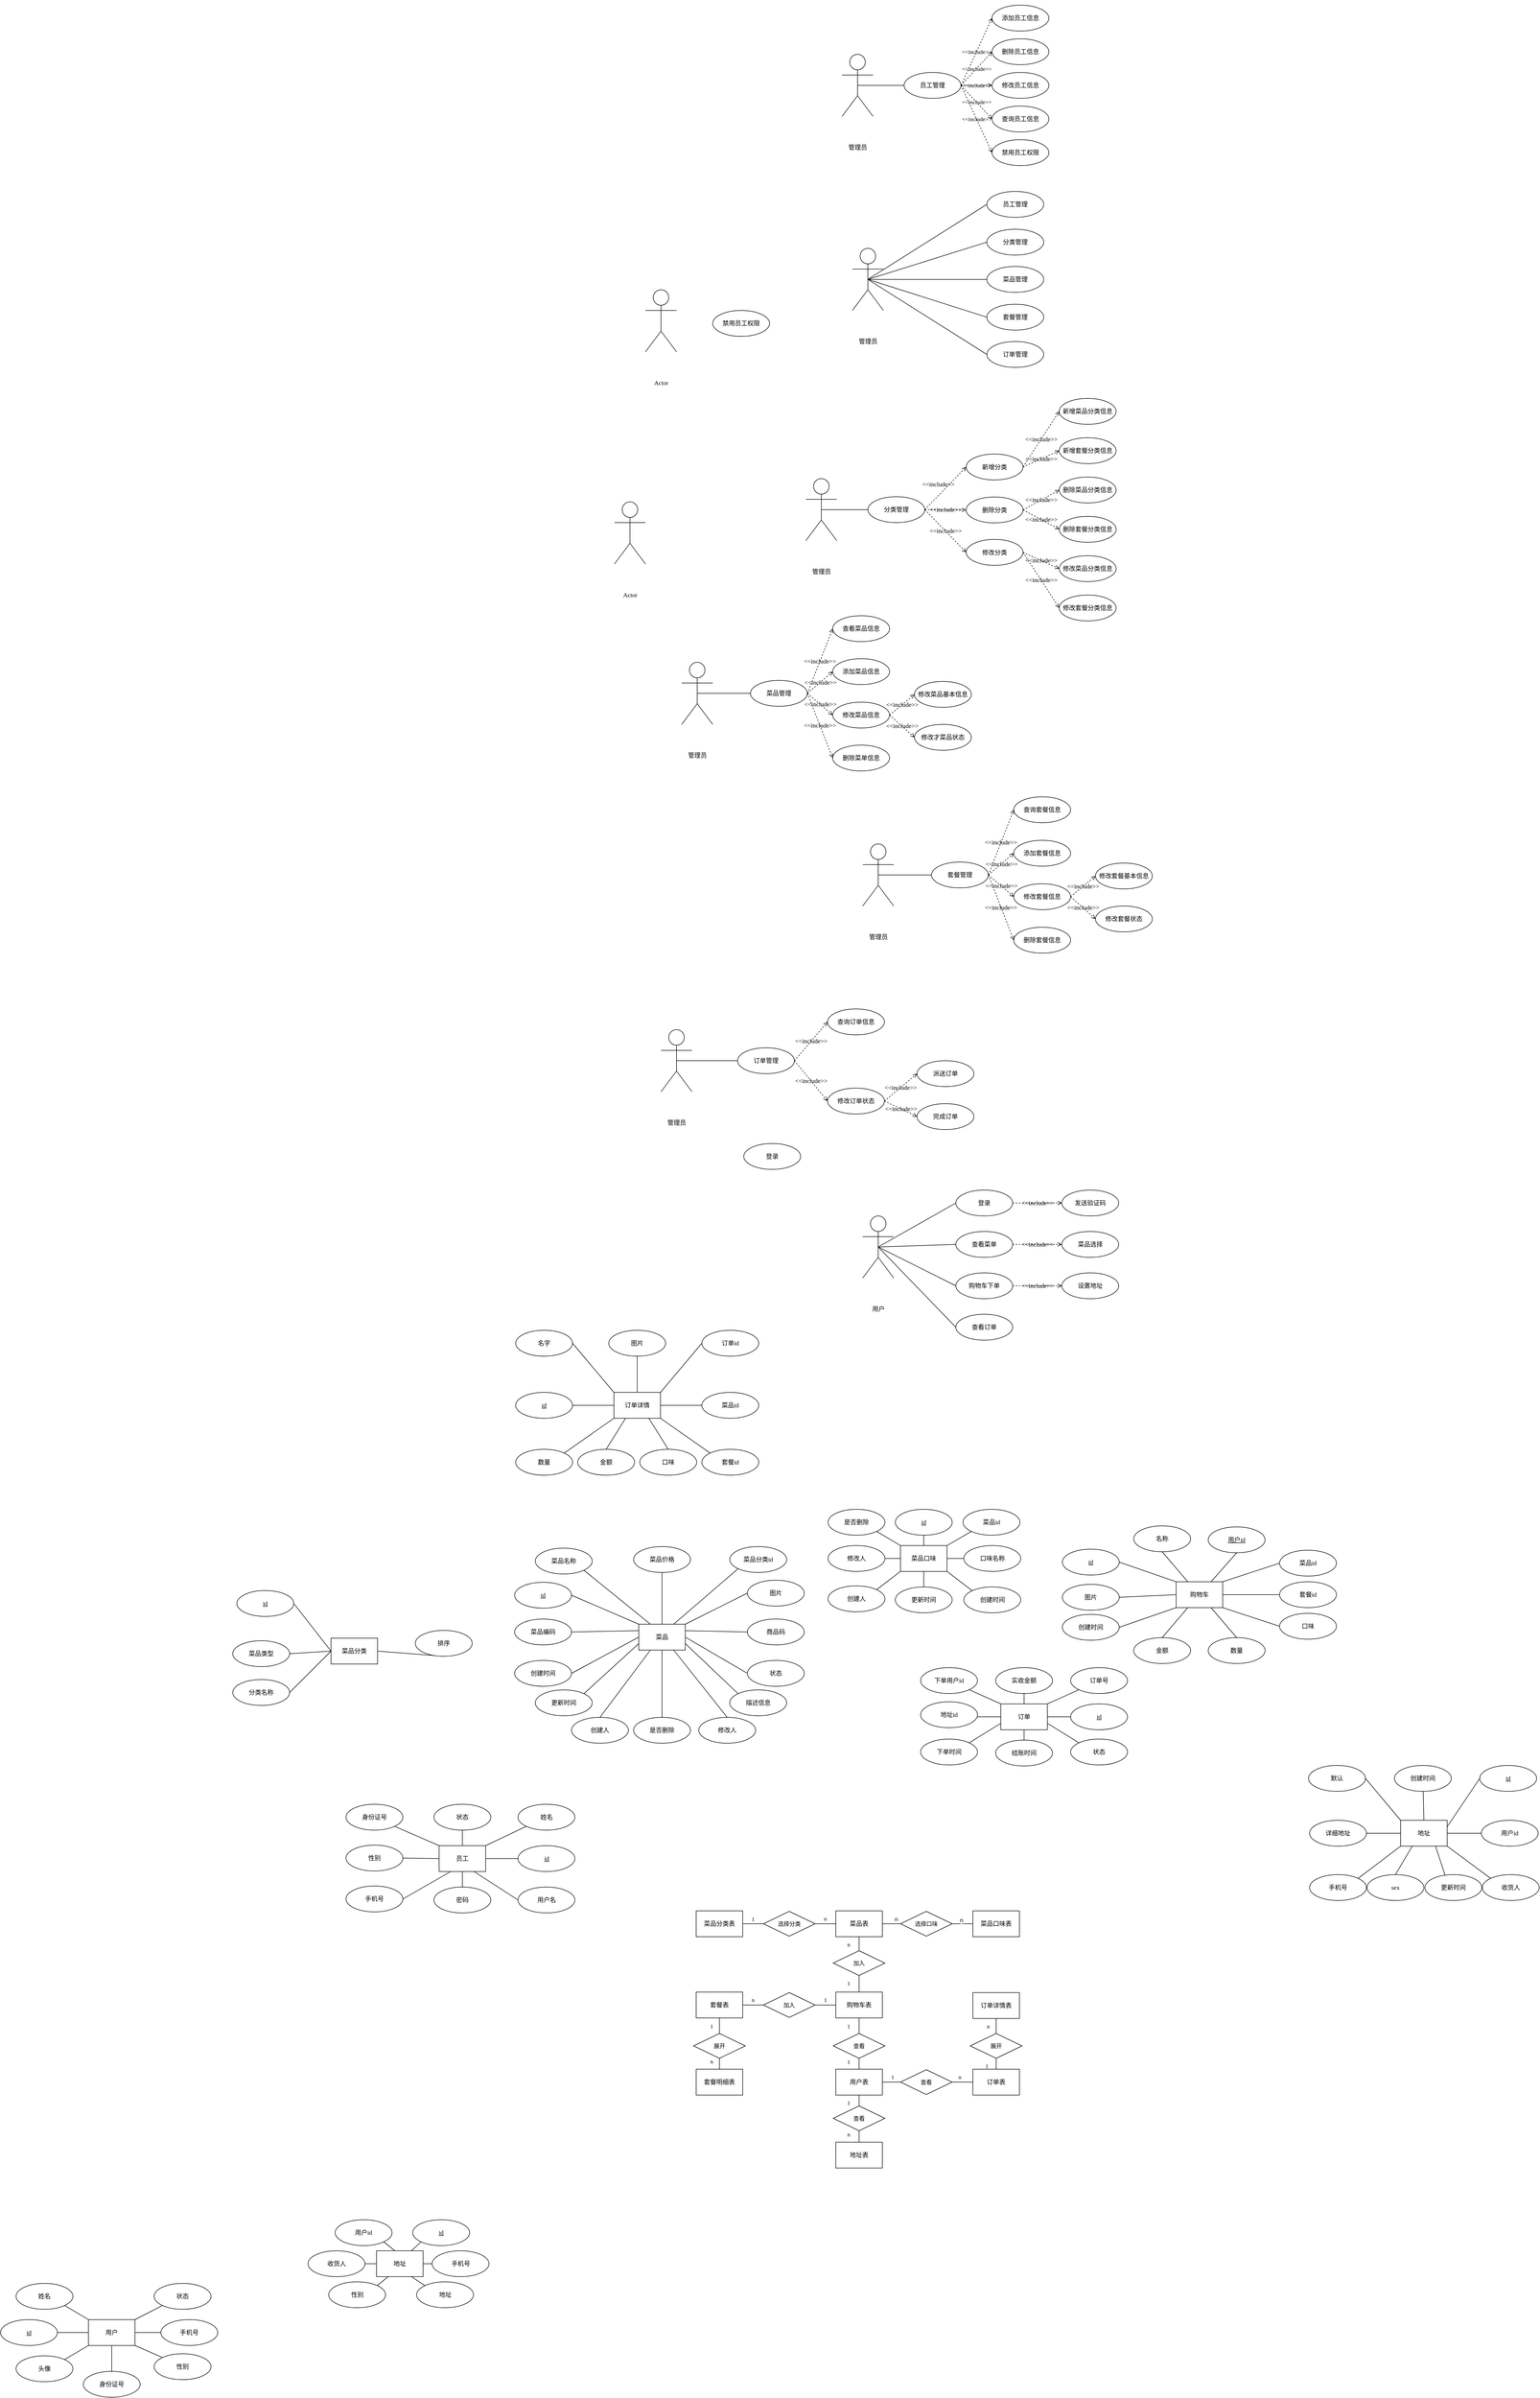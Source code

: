<mxfile version="24.4.0" type="github" pages="2">
  <diagram name="第 1 页" id="0oYE38ctvLdI-eBOiRC1">
    <mxGraphModel dx="7267" dy="3687" grid="0" gridSize="10" guides="1" tooltips="1" connect="1" arrows="1" fold="1" page="0" pageScale="1" pageWidth="827" pageHeight="1169" math="0" shadow="0">
      <root>
        <mxCell id="0" />
        <mxCell id="1" parent="0" />
        <mxCell id="sIXahdsAGYvL0uW4tXdE-6" value="Actor" style="shape=umlActor;verticalLabelPosition=bottom;verticalAlign=middle;html=1;outlineConnect=0;fontFamily=宋体;" parent="1" vertex="1">
          <mxGeometry x="50" y="430" width="60" height="120" as="geometry" />
        </mxCell>
        <mxCell id="sIXahdsAGYvL0uW4tXdE-7" value="Actor" style="shape=umlActor;verticalLabelPosition=bottom;verticalAlign=middle;html=1;outlineConnect=0;fontFamily=宋体;" parent="1" vertex="1">
          <mxGeometry x="-10" y="840" width="60" height="120" as="geometry" />
        </mxCell>
        <mxCell id="sIXahdsAGYvL0uW4tXdE-10" value="禁用员工权限" style="ellipse;whiteSpace=wrap;html=1;fontFamily=宋体;verticalAlign=middle;" parent="1" vertex="1">
          <mxGeometry x="180" y="470" width="110" height="50" as="geometry" />
        </mxCell>
        <mxCell id="sIXahdsAGYvL0uW4tXdE-60" value="" style="group;fontFamily=宋体;verticalAlign=middle;" parent="1" vertex="1" connectable="0">
          <mxGeometry x="360" y="640" width="600" height="430" as="geometry" />
        </mxCell>
        <mxCell id="sIXahdsAGYvL0uW4tXdE-56" value="" style="group;fontFamily=宋体;verticalAlign=middle;" parent="sIXahdsAGYvL0uW4tXdE-60" vertex="1" connectable="0">
          <mxGeometry x="490" width="110" height="430" as="geometry" />
        </mxCell>
        <mxCell id="sIXahdsAGYvL0uW4tXdE-11" value="删除套餐分类信息" style="ellipse;whiteSpace=wrap;html=1;fontFamily=宋体;verticalAlign=middle;" parent="sIXahdsAGYvL0uW4tXdE-56" vertex="1">
          <mxGeometry y="228" width="110" height="50" as="geometry" />
        </mxCell>
        <mxCell id="sIXahdsAGYvL0uW4tXdE-12" value="删除菜品分类信息" style="ellipse;whiteSpace=wrap;html=1;fontFamily=宋体;verticalAlign=middle;" parent="sIXahdsAGYvL0uW4tXdE-56" vertex="1">
          <mxGeometry y="152" width="110" height="50" as="geometry" />
        </mxCell>
        <mxCell id="sIXahdsAGYvL0uW4tXdE-13" value="新增套餐分类信息" style="ellipse;whiteSpace=wrap;html=1;fontFamily=宋体;verticalAlign=middle;" parent="sIXahdsAGYvL0uW4tXdE-56" vertex="1">
          <mxGeometry y="76" width="110" height="50" as="geometry" />
        </mxCell>
        <mxCell id="sIXahdsAGYvL0uW4tXdE-34" value="新增菜品分类信息" style="ellipse;whiteSpace=wrap;html=1;fontFamily=宋体;verticalAlign=middle;" parent="sIXahdsAGYvL0uW4tXdE-56" vertex="1">
          <mxGeometry width="110" height="50" as="geometry" />
        </mxCell>
        <mxCell id="sIXahdsAGYvL0uW4tXdE-43" value="修改套餐分类信息" style="ellipse;whiteSpace=wrap;html=1;fontFamily=宋体;verticalAlign=middle;" parent="sIXahdsAGYvL0uW4tXdE-56" vertex="1">
          <mxGeometry y="380" width="110" height="50" as="geometry" />
        </mxCell>
        <mxCell id="sIXahdsAGYvL0uW4tXdE-44" value="修改菜品分类信息" style="ellipse;whiteSpace=wrap;html=1;fontFamily=宋体;verticalAlign=middle;" parent="sIXahdsAGYvL0uW4tXdE-56" vertex="1">
          <mxGeometry y="304" width="110" height="50" as="geometry" />
        </mxCell>
        <mxCell id="sIXahdsAGYvL0uW4tXdE-59" value="" style="group;fontFamily=宋体;verticalAlign=middle;" parent="sIXahdsAGYvL0uW4tXdE-60" vertex="1" connectable="0">
          <mxGeometry y="107.5" width="420" height="215" as="geometry" />
        </mxCell>
        <mxCell id="sIXahdsAGYvL0uW4tXdE-8" value="管理员" style="shape=umlActor;verticalLabelPosition=bottom;verticalAlign=middle;html=1;outlineConnect=0;fontFamily=宋体;" parent="sIXahdsAGYvL0uW4tXdE-59" vertex="1">
          <mxGeometry y="47.5" width="60" height="120" as="geometry" />
        </mxCell>
        <mxCell id="sIXahdsAGYvL0uW4tXdE-58" value="" style="group;fontFamily=宋体;verticalAlign=middle;" parent="sIXahdsAGYvL0uW4tXdE-59" vertex="1" connectable="0">
          <mxGeometry x="120" width="300" height="215" as="geometry" />
        </mxCell>
        <mxCell id="sIXahdsAGYvL0uW4tXdE-38" value="分类管理" style="ellipse;whiteSpace=wrap;html=1;fontFamily=宋体;verticalAlign=middle;" parent="sIXahdsAGYvL0uW4tXdE-58" vertex="1">
          <mxGeometry y="82.5" width="110" height="50" as="geometry" />
        </mxCell>
        <mxCell id="sIXahdsAGYvL0uW4tXdE-53" value="&amp;lt;&amp;lt;include&amp;gt;&amp;gt;" style="html=1;verticalAlign=middle;labelBackgroundColor=none;endArrow=open;endFill=0;dashed=1;rounded=0;strokeColor=default;align=center;fontFamily=宋体;fontSize=12;fontColor=default;exitX=1;exitY=0.5;exitDx=0;exitDy=0;entryX=0;entryY=0.5;entryDx=0;entryDy=0;" parent="sIXahdsAGYvL0uW4tXdE-58" source="sIXahdsAGYvL0uW4tXdE-38" target="sIXahdsAGYvL0uW4tXdE-37" edge="1">
          <mxGeometry x="-0.079" y="15" width="160" relative="1" as="geometry">
            <mxPoint x="240" y="192.5" as="sourcePoint" />
            <mxPoint x="400" y="192.5" as="targetPoint" />
            <mxPoint y="-1" as="offset" />
          </mxGeometry>
        </mxCell>
        <mxCell id="sIXahdsAGYvL0uW4tXdE-55" value="&amp;lt;&amp;lt;include&amp;gt;&amp;gt;" style="html=1;verticalAlign=middle;labelBackgroundColor=none;endArrow=open;endFill=0;dashed=1;rounded=0;strokeColor=default;align=center;fontFamily=宋体;fontSize=12;fontColor=default;exitX=1;exitY=0.5;exitDx=0;exitDy=0;entryX=0;entryY=0.5;entryDx=0;entryDy=0;" parent="sIXahdsAGYvL0uW4tXdE-58" source="sIXahdsAGYvL0uW4tXdE-38" target="sIXahdsAGYvL0uW4tXdE-36" edge="1">
          <mxGeometry width="160" relative="1" as="geometry">
            <mxPoint x="240" y="192.5" as="sourcePoint" />
            <mxPoint x="180" y="122.5" as="targetPoint" />
          </mxGeometry>
        </mxCell>
        <mxCell id="sIXahdsAGYvL0uW4tXdE-57" value="" style="group;fontFamily=宋体;verticalAlign=middle;" parent="sIXahdsAGYvL0uW4tXdE-58" vertex="1" connectable="0">
          <mxGeometry x="190" width="110" height="215" as="geometry" />
        </mxCell>
        <mxCell id="sIXahdsAGYvL0uW4tXdE-35" value="修改分类" style="ellipse;whiteSpace=wrap;html=1;fontFamily=宋体;verticalAlign=middle;" parent="sIXahdsAGYvL0uW4tXdE-57" vertex="1">
          <mxGeometry y="165" width="110" height="50" as="geometry" />
        </mxCell>
        <mxCell id="sIXahdsAGYvL0uW4tXdE-36" value="删除分类" style="ellipse;whiteSpace=wrap;html=1;fontFamily=宋体;verticalAlign=middle;" parent="sIXahdsAGYvL0uW4tXdE-57" vertex="1">
          <mxGeometry y="83" width="110" height="50" as="geometry" />
        </mxCell>
        <mxCell id="sIXahdsAGYvL0uW4tXdE-37" value="新增分类" style="ellipse;whiteSpace=wrap;html=1;fontFamily=宋体;verticalAlign=middle;" parent="sIXahdsAGYvL0uW4tXdE-57" vertex="1">
          <mxGeometry width="110" height="50" as="geometry" />
        </mxCell>
        <mxCell id="sIXahdsAGYvL0uW4tXdE-61" value="&amp;lt;&amp;lt;include&amp;gt;&amp;gt;" style="html=1;verticalAlign=middle;labelBackgroundColor=none;endArrow=open;endFill=0;dashed=1;rounded=0;strokeColor=default;align=center;fontFamily=宋体;fontSize=12;fontColor=default;entryX=0;entryY=0.5;entryDx=0;entryDy=0;exitX=1;exitY=0.5;exitDx=0;exitDy=0;" parent="sIXahdsAGYvL0uW4tXdE-58" source="sIXahdsAGYvL0uW4tXdE-38" target="sIXahdsAGYvL0uW4tXdE-35" edge="1">
          <mxGeometry width="160" relative="1" as="geometry">
            <mxPoint x="-40" y="102.5" as="sourcePoint" />
            <mxPoint x="120" y="102.5" as="targetPoint" />
          </mxGeometry>
        </mxCell>
        <mxCell id="sIXahdsAGYvL0uW4tXdE-52" style="edgeStyle=none;rounded=0;orthogonalLoop=1;jettySize=auto;html=1;exitX=0.5;exitY=0.5;exitDx=0;exitDy=0;exitPerimeter=0;entryX=0;entryY=0.5;entryDx=0;entryDy=0;strokeColor=default;align=center;verticalAlign=middle;fontFamily=宋体;fontSize=12;fontColor=default;labelBackgroundColor=none;endArrow=none;endFill=0;" parent="sIXahdsAGYvL0uW4tXdE-59" source="sIXahdsAGYvL0uW4tXdE-8" target="sIXahdsAGYvL0uW4tXdE-38" edge="1">
          <mxGeometry relative="1" as="geometry" />
        </mxCell>
        <mxCell id="sIXahdsAGYvL0uW4tXdE-62" value="&amp;lt;&amp;lt;include&amp;gt;&amp;gt;" style="html=1;verticalAlign=middle;labelBackgroundColor=none;endArrow=open;endFill=0;dashed=1;rounded=0;strokeColor=default;align=center;fontFamily=宋体;fontSize=12;fontColor=default;exitX=1;exitY=0.5;exitDx=0;exitDy=0;entryX=0;entryY=0.5;entryDx=0;entryDy=0;" parent="sIXahdsAGYvL0uW4tXdE-60" source="sIXahdsAGYvL0uW4tXdE-37" target="sIXahdsAGYvL0uW4tXdE-34" edge="1">
          <mxGeometry width="160" relative="1" as="geometry">
            <mxPoint x="320" y="210" as="sourcePoint" />
            <mxPoint x="480" y="210" as="targetPoint" />
          </mxGeometry>
        </mxCell>
        <mxCell id="sIXahdsAGYvL0uW4tXdE-63" value="&amp;lt;&amp;lt;include&amp;gt;&amp;gt;" style="html=1;verticalAlign=middle;labelBackgroundColor=none;endArrow=open;endFill=0;dashed=1;rounded=0;strokeColor=default;align=center;fontFamily=宋体;fontSize=12;fontColor=default;entryX=0;entryY=0.5;entryDx=0;entryDy=0;exitX=1;exitY=0.5;exitDx=0;exitDy=0;" parent="sIXahdsAGYvL0uW4tXdE-60" source="sIXahdsAGYvL0uW4tXdE-37" target="sIXahdsAGYvL0uW4tXdE-13" edge="1">
          <mxGeometry width="160" relative="1" as="geometry">
            <mxPoint x="320" y="210" as="sourcePoint" />
            <mxPoint x="480" y="210" as="targetPoint" />
          </mxGeometry>
        </mxCell>
        <mxCell id="sIXahdsAGYvL0uW4tXdE-64" value="&amp;lt;&amp;lt;include&amp;gt;&amp;gt;" style="html=1;verticalAlign=middle;labelBackgroundColor=none;endArrow=open;endFill=0;dashed=1;rounded=0;strokeColor=default;align=center;fontFamily=宋体;fontSize=12;fontColor=default;entryX=0;entryY=0.5;entryDx=0;entryDy=0;exitX=1;exitY=0.5;exitDx=0;exitDy=0;" parent="sIXahdsAGYvL0uW4tXdE-60" source="sIXahdsAGYvL0uW4tXdE-36" target="sIXahdsAGYvL0uW4tXdE-12" edge="1">
          <mxGeometry width="160" relative="1" as="geometry">
            <mxPoint x="320" y="210" as="sourcePoint" />
            <mxPoint x="480" y="210" as="targetPoint" />
          </mxGeometry>
        </mxCell>
        <mxCell id="sIXahdsAGYvL0uW4tXdE-65" value="&amp;lt;&amp;lt;include&amp;gt;&amp;gt;" style="html=1;verticalAlign=middle;labelBackgroundColor=none;endArrow=open;endFill=0;dashed=1;rounded=0;strokeColor=default;align=center;fontFamily=宋体;fontSize=12;fontColor=default;entryX=0;entryY=0.5;entryDx=0;entryDy=0;exitX=1;exitY=0.5;exitDx=0;exitDy=0;" parent="sIXahdsAGYvL0uW4tXdE-60" source="sIXahdsAGYvL0uW4tXdE-36" target="sIXahdsAGYvL0uW4tXdE-11" edge="1">
          <mxGeometry width="160" relative="1" as="geometry">
            <mxPoint x="320" y="210" as="sourcePoint" />
            <mxPoint x="480" y="210" as="targetPoint" />
          </mxGeometry>
        </mxCell>
        <mxCell id="sIXahdsAGYvL0uW4tXdE-66" value="&amp;lt;&amp;lt;include&amp;gt;&amp;gt;" style="html=1;verticalAlign=middle;labelBackgroundColor=none;endArrow=open;endFill=0;dashed=1;rounded=0;strokeColor=default;align=center;fontFamily=宋体;fontSize=12;fontColor=default;entryX=0;entryY=0.5;entryDx=0;entryDy=0;exitX=1;exitY=0.5;exitDx=0;exitDy=0;" parent="sIXahdsAGYvL0uW4tXdE-60" source="sIXahdsAGYvL0uW4tXdE-35" target="sIXahdsAGYvL0uW4tXdE-44" edge="1">
          <mxGeometry width="160" relative="1" as="geometry">
            <mxPoint x="320" y="210" as="sourcePoint" />
            <mxPoint x="480" y="210" as="targetPoint" />
          </mxGeometry>
        </mxCell>
        <mxCell id="sIXahdsAGYvL0uW4tXdE-67" value="&amp;lt;&amp;lt;include&amp;gt;&amp;gt;" style="html=1;verticalAlign=middle;labelBackgroundColor=none;endArrow=open;endFill=0;dashed=1;rounded=0;strokeColor=default;align=center;fontFamily=宋体;fontSize=12;fontColor=default;exitX=1;exitY=0.5;exitDx=0;exitDy=0;entryX=0;entryY=0.5;entryDx=0;entryDy=0;" parent="sIXahdsAGYvL0uW4tXdE-60" source="sIXahdsAGYvL0uW4tXdE-35" target="sIXahdsAGYvL0uW4tXdE-43" edge="1">
          <mxGeometry width="160" relative="1" as="geometry">
            <mxPoint x="320" y="210" as="sourcePoint" />
            <mxPoint x="480" y="210" as="targetPoint" />
          </mxGeometry>
        </mxCell>
        <mxCell id="sIXahdsAGYvL0uW4tXdE-94" value="" style="group;fontFamily=宋体;verticalAlign=middle;" parent="1" vertex="1" connectable="0">
          <mxGeometry x="470" y="1410" width="560" height="302" as="geometry" />
        </mxCell>
        <mxCell id="sIXahdsAGYvL0uW4tXdE-74" value="" style="group;fontFamily=宋体;verticalAlign=middle;" parent="sIXahdsAGYvL0uW4tXdE-94" vertex="1" connectable="0">
          <mxGeometry x="450" y="128" width="110" height="133" as="geometry" />
        </mxCell>
        <mxCell id="sIXahdsAGYvL0uW4tXdE-75" value="修改套餐基本信息" style="ellipse;whiteSpace=wrap;html=1;fontFamily=宋体;verticalAlign=middle;" parent="sIXahdsAGYvL0uW4tXdE-74" vertex="1">
          <mxGeometry width="110" height="50" as="geometry" />
        </mxCell>
        <mxCell id="sIXahdsAGYvL0uW4tXdE-76" value="修改套餐状态" style="ellipse;whiteSpace=wrap;html=1;fontFamily=宋体;verticalAlign=middle;" parent="sIXahdsAGYvL0uW4tXdE-74" vertex="1">
          <mxGeometry y="83" width="110" height="50" as="geometry" />
        </mxCell>
        <mxCell id="sIXahdsAGYvL0uW4tXdE-77" value="套餐管理" style="ellipse;whiteSpace=wrap;html=1;fontFamily=宋体;verticalAlign=middle;" parent="sIXahdsAGYvL0uW4tXdE-94" vertex="1">
          <mxGeometry x="133" y="126" width="110" height="50" as="geometry" />
        </mxCell>
        <mxCell id="sIXahdsAGYvL0uW4tXdE-98" style="edgeStyle=none;rounded=0;orthogonalLoop=1;jettySize=auto;html=1;exitX=0.5;exitY=0.5;exitDx=0;exitDy=0;exitPerimeter=0;entryX=0;entryY=0.5;entryDx=0;entryDy=0;strokeColor=default;align=center;verticalAlign=middle;fontFamily=宋体;fontSize=12;fontColor=default;labelBackgroundColor=none;endArrow=none;endFill=0;" parent="sIXahdsAGYvL0uW4tXdE-94" source="sIXahdsAGYvL0uW4tXdE-83" target="sIXahdsAGYvL0uW4tXdE-77" edge="1">
          <mxGeometry relative="1" as="geometry" />
        </mxCell>
        <mxCell id="sIXahdsAGYvL0uW4tXdE-83" value="管理员" style="shape=umlActor;verticalLabelPosition=bottom;verticalAlign=middle;html=1;outlineConnect=0;fontFamily=宋体;" parent="sIXahdsAGYvL0uW4tXdE-94" vertex="1">
          <mxGeometry y="91" width="60" height="120" as="geometry" />
        </mxCell>
        <mxCell id="sIXahdsAGYvL0uW4tXdE-93" value="" style="group;fontFamily=宋体;verticalAlign=middle;" parent="sIXahdsAGYvL0uW4tXdE-94" vertex="1" connectable="0">
          <mxGeometry x="292" width="110" height="302" as="geometry" />
        </mxCell>
        <mxCell id="sIXahdsAGYvL0uW4tXdE-79" value="删除套餐信息" style="ellipse;whiteSpace=wrap;html=1;fontFamily=宋体;verticalAlign=middle;" parent="sIXahdsAGYvL0uW4tXdE-93" vertex="1">
          <mxGeometry y="252" width="110" height="50" as="geometry" />
        </mxCell>
        <mxCell id="sIXahdsAGYvL0uW4tXdE-80" value="添加套餐信息" style="ellipse;whiteSpace=wrap;html=1;fontFamily=宋体;verticalAlign=middle;" parent="sIXahdsAGYvL0uW4tXdE-93" vertex="1">
          <mxGeometry y="84" width="110" height="50" as="geometry" />
        </mxCell>
        <mxCell id="sIXahdsAGYvL0uW4tXdE-81" value="修改套餐信息" style="ellipse;whiteSpace=wrap;html=1;fontFamily=宋体;verticalAlign=middle;" parent="sIXahdsAGYvL0uW4tXdE-93" vertex="1">
          <mxGeometry y="168" width="110" height="50" as="geometry" />
        </mxCell>
        <mxCell id="sIXahdsAGYvL0uW4tXdE-82" value="查询套餐信息" style="ellipse;whiteSpace=wrap;html=1;fontFamily=宋体;verticalAlign=middle;" parent="sIXahdsAGYvL0uW4tXdE-93" vertex="1">
          <mxGeometry width="110" height="50" as="geometry" />
        </mxCell>
        <mxCell id="sIXahdsAGYvL0uW4tXdE-106" value="&amp;lt;&amp;lt;include&amp;gt;&amp;gt;" style="html=1;verticalAlign=middle;labelBackgroundColor=none;endArrow=open;endFill=0;dashed=1;rounded=0;strokeColor=default;align=center;fontFamily=宋体;fontSize=12;fontColor=default;exitX=1;exitY=0.5;exitDx=0;exitDy=0;entryX=0;entryY=0.5;entryDx=0;entryDy=0;" parent="sIXahdsAGYvL0uW4tXdE-94" source="sIXahdsAGYvL0uW4tXdE-77" target="sIXahdsAGYvL0uW4tXdE-82" edge="1">
          <mxGeometry width="160" relative="1" as="geometry">
            <mxPoint x="190" y="260" as="sourcePoint" />
            <mxPoint x="350" y="260" as="targetPoint" />
          </mxGeometry>
        </mxCell>
        <mxCell id="sIXahdsAGYvL0uW4tXdE-107" value="&amp;lt;&amp;lt;include&amp;gt;&amp;gt;" style="html=1;verticalAlign=middle;labelBackgroundColor=none;endArrow=open;endFill=0;dashed=1;rounded=0;strokeColor=default;align=center;fontFamily=宋体;fontSize=12;fontColor=default;exitX=1;exitY=0.5;exitDx=0;exitDy=0;entryX=0;entryY=0.5;entryDx=0;entryDy=0;" parent="sIXahdsAGYvL0uW4tXdE-94" source="sIXahdsAGYvL0uW4tXdE-77" target="sIXahdsAGYvL0uW4tXdE-80" edge="1">
          <mxGeometry width="160" relative="1" as="geometry">
            <mxPoint x="190" y="90" as="sourcePoint" />
            <mxPoint x="350" y="90" as="targetPoint" />
          </mxGeometry>
        </mxCell>
        <mxCell id="sIXahdsAGYvL0uW4tXdE-108" value="&amp;lt;&amp;lt;include&amp;gt;&amp;gt;" style="html=1;verticalAlign=middle;labelBackgroundColor=none;endArrow=open;endFill=0;dashed=1;rounded=0;strokeColor=default;align=center;fontFamily=宋体;fontSize=12;fontColor=default;exitX=1;exitY=0.5;exitDx=0;exitDy=0;entryX=0;entryY=0.5;entryDx=0;entryDy=0;" parent="sIXahdsAGYvL0uW4tXdE-94" source="sIXahdsAGYvL0uW4tXdE-77" target="sIXahdsAGYvL0uW4tXdE-81" edge="1">
          <mxGeometry width="160" relative="1" as="geometry">
            <mxPoint x="190" y="90" as="sourcePoint" />
            <mxPoint x="350" y="90" as="targetPoint" />
          </mxGeometry>
        </mxCell>
        <mxCell id="sIXahdsAGYvL0uW4tXdE-109" value="&amp;lt;&amp;lt;include&amp;gt;&amp;gt;" style="html=1;verticalAlign=middle;labelBackgroundColor=none;endArrow=open;endFill=0;dashed=1;rounded=0;strokeColor=default;align=center;fontFamily=宋体;fontSize=12;fontColor=default;exitX=1;exitY=0.5;exitDx=0;exitDy=0;entryX=0;entryY=0.5;entryDx=0;entryDy=0;" parent="sIXahdsAGYvL0uW4tXdE-94" source="sIXahdsAGYvL0uW4tXdE-77" target="sIXahdsAGYvL0uW4tXdE-79" edge="1">
          <mxGeometry width="160" relative="1" as="geometry">
            <mxPoint x="190" y="90" as="sourcePoint" />
            <mxPoint x="350" y="90" as="targetPoint" />
          </mxGeometry>
        </mxCell>
        <mxCell id="sIXahdsAGYvL0uW4tXdE-110" value="&amp;lt;&amp;lt;include&amp;gt;&amp;gt;" style="html=1;verticalAlign=middle;labelBackgroundColor=none;endArrow=open;endFill=0;dashed=1;rounded=0;strokeColor=default;align=center;fontFamily=宋体;fontSize=12;fontColor=default;exitX=1;exitY=0.5;exitDx=0;exitDy=0;entryX=0;entryY=0.5;entryDx=0;entryDy=0;" parent="sIXahdsAGYvL0uW4tXdE-94" source="sIXahdsAGYvL0uW4tXdE-81" target="sIXahdsAGYvL0uW4tXdE-75" edge="1">
          <mxGeometry width="160" relative="1" as="geometry">
            <mxPoint x="190" y="180" as="sourcePoint" />
            <mxPoint x="430" y="240" as="targetPoint" />
          </mxGeometry>
        </mxCell>
        <mxCell id="sIXahdsAGYvL0uW4tXdE-111" value="&amp;lt;&amp;lt;include&amp;gt;&amp;gt;" style="html=1;verticalAlign=middle;labelBackgroundColor=none;endArrow=open;endFill=0;dashed=1;rounded=0;strokeColor=default;align=center;fontFamily=宋体;fontSize=12;fontColor=default;exitX=1;exitY=0.5;exitDx=0;exitDy=0;entryX=0;entryY=0.5;entryDx=0;entryDy=0;" parent="sIXahdsAGYvL0uW4tXdE-94" source="sIXahdsAGYvL0uW4tXdE-81" target="sIXahdsAGYvL0uW4tXdE-76" edge="1">
          <mxGeometry width="160" relative="1" as="geometry">
            <mxPoint x="510" y="180" as="sourcePoint" />
            <mxPoint x="670" y="180" as="targetPoint" />
          </mxGeometry>
        </mxCell>
        <mxCell id="sIXahdsAGYvL0uW4tXdE-95" value="" style="group;fontFamily=宋体;verticalAlign=middle;" parent="1" vertex="1" connectable="0">
          <mxGeometry x="120" y="1060" width="560" height="300" as="geometry" />
        </mxCell>
        <mxCell id="sIXahdsAGYvL0uW4tXdE-70" value="" style="group;fontFamily=宋体;verticalAlign=middle;" parent="sIXahdsAGYvL0uW4tXdE-95" vertex="1" connectable="0">
          <mxGeometry x="450" y="127" width="110" height="133" as="geometry" />
        </mxCell>
        <mxCell id="sIXahdsAGYvL0uW4tXdE-68" value="修改菜品基本信息" style="ellipse;whiteSpace=wrap;html=1;fontFamily=宋体;verticalAlign=middle;" parent="sIXahdsAGYvL0uW4tXdE-70" vertex="1">
          <mxGeometry width="110" height="50" as="geometry" />
        </mxCell>
        <mxCell id="sIXahdsAGYvL0uW4tXdE-69" value="修改才菜品状态" style="ellipse;whiteSpace=wrap;html=1;fontFamily=宋体;verticalAlign=middle;" parent="sIXahdsAGYvL0uW4tXdE-70" vertex="1">
          <mxGeometry y="83" width="110" height="50" as="geometry" />
        </mxCell>
        <mxCell id="sIXahdsAGYvL0uW4tXdE-71" value="菜品管理" style="ellipse;whiteSpace=wrap;html=1;fontFamily=宋体;verticalAlign=middle;" parent="sIXahdsAGYvL0uW4tXdE-95" vertex="1">
          <mxGeometry x="133" y="125" width="110" height="50" as="geometry" />
        </mxCell>
        <mxCell id="sIXahdsAGYvL0uW4tXdE-72" value="" style="group;fontFamily=宋体;verticalAlign=middle;" parent="sIXahdsAGYvL0uW4tXdE-95" vertex="1" connectable="0">
          <mxGeometry x="292" width="110" height="300" as="geometry" />
        </mxCell>
        <mxCell id="sIXahdsAGYvL0uW4tXdE-39" value="修改菜品信息" style="ellipse;whiteSpace=wrap;html=1;fontFamily=宋体;verticalAlign=middle;" parent="sIXahdsAGYvL0uW4tXdE-72" vertex="1">
          <mxGeometry y="167" width="110" height="50" as="geometry" />
        </mxCell>
        <mxCell id="sIXahdsAGYvL0uW4tXdE-40" value="查看菜品信息" style="ellipse;whiteSpace=wrap;html=1;fontFamily=宋体;verticalAlign=middle;" parent="sIXahdsAGYvL0uW4tXdE-72" vertex="1">
          <mxGeometry width="110" height="50" as="geometry" />
        </mxCell>
        <mxCell id="sIXahdsAGYvL0uW4tXdE-41" value="添加菜品信息" style="ellipse;whiteSpace=wrap;html=1;fontFamily=宋体;verticalAlign=middle;" parent="sIXahdsAGYvL0uW4tXdE-72" vertex="1">
          <mxGeometry y="83" width="110" height="50" as="geometry" />
        </mxCell>
        <mxCell id="sIXahdsAGYvL0uW4tXdE-42" value="删除菜单信息" style="ellipse;whiteSpace=wrap;html=1;fontFamily=宋体;verticalAlign=middle;" parent="sIXahdsAGYvL0uW4tXdE-72" vertex="1">
          <mxGeometry y="250" width="110" height="50" as="geometry" />
        </mxCell>
        <mxCell id="sIXahdsAGYvL0uW4tXdE-97" style="edgeStyle=none;rounded=0;orthogonalLoop=1;jettySize=auto;html=1;exitX=0.5;exitY=0.5;exitDx=0;exitDy=0;exitPerimeter=0;strokeColor=default;align=center;verticalAlign=middle;fontFamily=宋体;fontSize=12;fontColor=default;labelBackgroundColor=none;endArrow=none;endFill=0;" parent="sIXahdsAGYvL0uW4tXdE-95" source="sIXahdsAGYvL0uW4tXdE-73" target="sIXahdsAGYvL0uW4tXdE-71" edge="1">
          <mxGeometry relative="1" as="geometry" />
        </mxCell>
        <mxCell id="sIXahdsAGYvL0uW4tXdE-73" value="管理员" style="shape=umlActor;verticalLabelPosition=bottom;verticalAlign=middle;html=1;outlineConnect=0;fontFamily=宋体;" parent="sIXahdsAGYvL0uW4tXdE-95" vertex="1">
          <mxGeometry y="90" width="60" height="120" as="geometry" />
        </mxCell>
        <mxCell id="sIXahdsAGYvL0uW4tXdE-100" value="&amp;lt;&amp;lt;include&amp;gt;&amp;gt;" style="html=1;verticalAlign=middle;labelBackgroundColor=none;endArrow=open;endFill=0;dashed=1;rounded=0;strokeColor=default;align=center;fontFamily=宋体;fontSize=12;fontColor=default;exitX=1;exitY=0.5;exitDx=0;exitDy=0;entryX=0;entryY=0.5;entryDx=0;entryDy=0;" parent="sIXahdsAGYvL0uW4tXdE-95" source="sIXahdsAGYvL0uW4tXdE-71" target="sIXahdsAGYvL0uW4tXdE-40" edge="1">
          <mxGeometry width="160" relative="1" as="geometry">
            <mxPoint x="220" y="230" as="sourcePoint" />
            <mxPoint x="380" y="230" as="targetPoint" />
          </mxGeometry>
        </mxCell>
        <mxCell id="sIXahdsAGYvL0uW4tXdE-101" value="&amp;lt;&amp;lt;include&amp;gt;&amp;gt;" style="html=1;verticalAlign=middle;labelBackgroundColor=none;endArrow=open;endFill=0;dashed=1;rounded=0;strokeColor=default;align=center;fontFamily=宋体;fontSize=12;fontColor=default;exitX=1;exitY=0.5;exitDx=0;exitDy=0;entryX=0;entryY=0.5;entryDx=0;entryDy=0;" parent="sIXahdsAGYvL0uW4tXdE-95" source="sIXahdsAGYvL0uW4tXdE-71" target="sIXahdsAGYvL0uW4tXdE-41" edge="1">
          <mxGeometry width="160" relative="1" as="geometry">
            <mxPoint x="220" y="230" as="sourcePoint" />
            <mxPoint x="380" y="230" as="targetPoint" />
          </mxGeometry>
        </mxCell>
        <mxCell id="sIXahdsAGYvL0uW4tXdE-102" value="&amp;lt;&amp;lt;include&amp;gt;&amp;gt;" style="html=1;verticalAlign=middle;labelBackgroundColor=none;endArrow=open;endFill=0;dashed=1;rounded=0;strokeColor=default;align=center;fontFamily=宋体;fontSize=12;fontColor=default;exitX=1;exitY=0.5;exitDx=0;exitDy=0;entryX=0;entryY=0.5;entryDx=0;entryDy=0;" parent="sIXahdsAGYvL0uW4tXdE-95" source="sIXahdsAGYvL0uW4tXdE-71" target="sIXahdsAGYvL0uW4tXdE-39" edge="1">
          <mxGeometry width="160" relative="1" as="geometry">
            <mxPoint x="220" y="230" as="sourcePoint" />
            <mxPoint x="380" y="230" as="targetPoint" />
          </mxGeometry>
        </mxCell>
        <mxCell id="sIXahdsAGYvL0uW4tXdE-103" value="&amp;lt;&amp;lt;include&amp;gt;&amp;gt;" style="html=1;verticalAlign=middle;labelBackgroundColor=none;endArrow=open;endFill=0;dashed=1;rounded=0;strokeColor=default;align=center;fontFamily=宋体;fontSize=12;fontColor=default;exitX=1;exitY=0.5;exitDx=0;exitDy=0;entryX=0;entryY=0.5;entryDx=0;entryDy=0;" parent="sIXahdsAGYvL0uW4tXdE-95" source="sIXahdsAGYvL0uW4tXdE-71" target="sIXahdsAGYvL0uW4tXdE-42" edge="1">
          <mxGeometry width="160" relative="1" as="geometry">
            <mxPoint x="220" y="230" as="sourcePoint" />
            <mxPoint x="380" y="230" as="targetPoint" />
          </mxGeometry>
        </mxCell>
        <mxCell id="sIXahdsAGYvL0uW4tXdE-104" value="&amp;lt;&amp;lt;include&amp;gt;&amp;gt;" style="html=1;verticalAlign=middle;labelBackgroundColor=none;endArrow=open;endFill=0;dashed=1;rounded=0;strokeColor=default;align=center;fontFamily=宋体;fontSize=12;fontColor=default;entryX=0;entryY=0.5;entryDx=0;entryDy=0;exitX=1;exitY=0.5;exitDx=0;exitDy=0;" parent="sIXahdsAGYvL0uW4tXdE-95" source="sIXahdsAGYvL0uW4tXdE-39" target="sIXahdsAGYvL0uW4tXdE-68" edge="1">
          <mxGeometry width="160" relative="1" as="geometry">
            <mxPoint x="220" y="230" as="sourcePoint" />
            <mxPoint x="380" y="230" as="targetPoint" />
          </mxGeometry>
        </mxCell>
        <mxCell id="sIXahdsAGYvL0uW4tXdE-105" value="&amp;lt;&amp;lt;include&amp;gt;&amp;gt;" style="html=1;verticalAlign=middle;labelBackgroundColor=none;endArrow=open;endFill=0;dashed=1;rounded=0;strokeColor=default;align=center;fontFamily=宋体;fontSize=12;fontColor=default;entryX=0;entryY=0.5;entryDx=0;entryDy=0;exitX=1;exitY=0.5;exitDx=0;exitDy=0;" parent="sIXahdsAGYvL0uW4tXdE-95" source="sIXahdsAGYvL0uW4tXdE-39" target="sIXahdsAGYvL0uW4tXdE-69" edge="1">
          <mxGeometry width="160" relative="1" as="geometry">
            <mxPoint x="220" y="230" as="sourcePoint" />
            <mxPoint x="380" y="230" as="targetPoint" />
          </mxGeometry>
        </mxCell>
        <mxCell id="sIXahdsAGYvL0uW4tXdE-116" value="" style="group;fontFamily=宋体;verticalAlign=middle;" parent="1" vertex="1" connectable="0">
          <mxGeometry x="80" y="1820" width="605" height="233" as="geometry" />
        </mxCell>
        <mxCell id="sIXahdsAGYvL0uW4tXdE-84" value="订单管理" style="ellipse;whiteSpace=wrap;html=1;fontFamily=宋体;verticalAlign=middle;" parent="sIXahdsAGYvL0uW4tXdE-116" vertex="1">
          <mxGeometry x="148" y="75" width="110" height="50" as="geometry" />
        </mxCell>
        <mxCell id="sIXahdsAGYvL0uW4tXdE-92" style="edgeStyle=none;rounded=0;orthogonalLoop=1;jettySize=auto;html=1;exitX=0.5;exitY=0.5;exitDx=0;exitDy=0;exitPerimeter=0;entryX=0;entryY=0.5;entryDx=0;entryDy=0;strokeColor=default;align=center;verticalAlign=middle;fontFamily=宋体;fontSize=12;fontColor=default;labelBackgroundColor=none;endArrow=none;endFill=0;" parent="sIXahdsAGYvL0uW4tXdE-116" source="sIXahdsAGYvL0uW4tXdE-85" target="sIXahdsAGYvL0uW4tXdE-84" edge="1">
          <mxGeometry relative="1" as="geometry" />
        </mxCell>
        <mxCell id="sIXahdsAGYvL0uW4tXdE-85" value="管理员" style="shape=umlActor;verticalLabelPosition=bottom;verticalAlign=middle;html=1;outlineConnect=0;fontFamily=宋体;" parent="sIXahdsAGYvL0uW4tXdE-116" vertex="1">
          <mxGeometry y="40" width="60" height="120" as="geometry" />
        </mxCell>
        <mxCell id="sIXahdsAGYvL0uW4tXdE-89" value="" style="group;fontFamily=宋体;verticalAlign=middle;" parent="sIXahdsAGYvL0uW4tXdE-116" vertex="1" connectable="0">
          <mxGeometry x="495" y="100" width="110" height="133" as="geometry" />
        </mxCell>
        <mxCell id="sIXahdsAGYvL0uW4tXdE-90" value="派送订单" style="ellipse;whiteSpace=wrap;html=1;fontFamily=宋体;verticalAlign=middle;" parent="sIXahdsAGYvL0uW4tXdE-89" vertex="1">
          <mxGeometry width="110" height="50" as="geometry" />
        </mxCell>
        <mxCell id="sIXahdsAGYvL0uW4tXdE-91" value="完成订单" style="ellipse;whiteSpace=wrap;html=1;fontFamily=宋体;verticalAlign=middle;" parent="sIXahdsAGYvL0uW4tXdE-89" vertex="1">
          <mxGeometry y="83" width="110" height="50" as="geometry" />
        </mxCell>
        <mxCell id="sIXahdsAGYvL0uW4tXdE-96" value="" style="group;fontFamily=宋体;verticalAlign=middle;" parent="sIXahdsAGYvL0uW4tXdE-116" vertex="1" connectable="0">
          <mxGeometry x="322" width="110" height="203" as="geometry" />
        </mxCell>
        <mxCell id="sIXahdsAGYvL0uW4tXdE-87" value="查询订单信息" style="ellipse;whiteSpace=wrap;html=1;fontFamily=宋体;verticalAlign=middle;" parent="sIXahdsAGYvL0uW4tXdE-96" vertex="1">
          <mxGeometry width="110" height="50" as="geometry" />
        </mxCell>
        <mxCell id="sIXahdsAGYvL0uW4tXdE-88" value="修改订单状态" style="ellipse;whiteSpace=wrap;html=1;fontFamily=宋体;verticalAlign=middle;" parent="sIXahdsAGYvL0uW4tXdE-96" vertex="1">
          <mxGeometry y="153" width="110" height="50" as="geometry" />
        </mxCell>
        <mxCell id="sIXahdsAGYvL0uW4tXdE-112" value="&amp;lt;&amp;lt;include&amp;gt;&amp;gt;" style="html=1;verticalAlign=middle;labelBackgroundColor=none;endArrow=open;endFill=0;dashed=1;rounded=0;strokeColor=default;align=center;fontFamily=宋体;fontSize=12;fontColor=default;entryX=0;entryY=0.5;entryDx=0;entryDy=0;exitX=1;exitY=0.5;exitDx=0;exitDy=0;" parent="sIXahdsAGYvL0uW4tXdE-116" source="sIXahdsAGYvL0uW4tXdE-84" target="sIXahdsAGYvL0uW4tXdE-87" edge="1">
          <mxGeometry width="160" relative="1" as="geometry">
            <mxPoint x="322" y="130" as="sourcePoint" />
            <mxPoint x="530" y="170" as="targetPoint" />
          </mxGeometry>
        </mxCell>
        <mxCell id="sIXahdsAGYvL0uW4tXdE-113" value="&amp;lt;&amp;lt;include&amp;gt;&amp;gt;" style="html=1;verticalAlign=middle;labelBackgroundColor=none;endArrow=open;endFill=0;dashed=1;rounded=0;strokeColor=default;align=center;fontFamily=宋体;fontSize=12;fontColor=default;exitX=1;exitY=0.5;exitDx=0;exitDy=0;entryX=0;entryY=0.5;entryDx=0;entryDy=0;" parent="sIXahdsAGYvL0uW4tXdE-116" source="sIXahdsAGYvL0uW4tXdE-84" target="sIXahdsAGYvL0uW4tXdE-88" edge="1">
          <mxGeometry width="160" relative="1" as="geometry">
            <mxPoint x="370" y="170" as="sourcePoint" />
            <mxPoint x="530" y="170" as="targetPoint" />
          </mxGeometry>
        </mxCell>
        <mxCell id="sIXahdsAGYvL0uW4tXdE-114" value="&amp;lt;&amp;lt;include&amp;gt;&amp;gt;" style="html=1;verticalAlign=middle;labelBackgroundColor=none;endArrow=open;endFill=0;dashed=1;rounded=0;strokeColor=default;align=center;fontFamily=宋体;fontSize=12;fontColor=default;exitX=1;exitY=0.5;exitDx=0;exitDy=0;entryX=0;entryY=0.5;entryDx=0;entryDy=0;" parent="sIXahdsAGYvL0uW4tXdE-116" source="sIXahdsAGYvL0uW4tXdE-88" target="sIXahdsAGYvL0uW4tXdE-90" edge="1">
          <mxGeometry width="160" relative="1" as="geometry">
            <mxPoint x="370" y="260" as="sourcePoint" />
            <mxPoint x="530" y="260" as="targetPoint" />
          </mxGeometry>
        </mxCell>
        <mxCell id="sIXahdsAGYvL0uW4tXdE-115" value="&amp;lt;&amp;lt;include&amp;gt;&amp;gt;" style="html=1;verticalAlign=middle;labelBackgroundColor=none;endArrow=open;endFill=0;dashed=1;rounded=0;strokeColor=default;align=center;fontFamily=宋体;fontSize=12;fontColor=default;exitX=1;exitY=0.5;exitDx=0;exitDy=0;entryX=0;entryY=0.5;entryDx=0;entryDy=0;" parent="sIXahdsAGYvL0uW4tXdE-116" source="sIXahdsAGYvL0uW4tXdE-88" target="sIXahdsAGYvL0uW4tXdE-91" edge="1">
          <mxGeometry width="160" relative="1" as="geometry">
            <mxPoint x="370" y="260" as="sourcePoint" />
            <mxPoint x="530" y="260" as="targetPoint" />
          </mxGeometry>
        </mxCell>
        <mxCell id="sIXahdsAGYvL0uW4tXdE-118" value="登录" style="ellipse;whiteSpace=wrap;html=1;fontFamily=宋体;verticalAlign=middle;" parent="1" vertex="1">
          <mxGeometry x="240" y="2080" width="110" height="50" as="geometry" />
        </mxCell>
        <mxCell id="sIXahdsAGYvL0uW4tXdE-131" value="" style="group;fontFamily=宋体;verticalAlign=middle;" parent="1" vertex="1" connectable="0">
          <mxGeometry x="470" y="2170" width="495" height="290" as="geometry" />
        </mxCell>
        <mxCell id="sIXahdsAGYvL0uW4tXdE-133" style="edgeStyle=none;rounded=0;orthogonalLoop=1;jettySize=auto;html=1;exitX=0.5;exitY=0.5;exitDx=0;exitDy=0;exitPerimeter=0;entryX=0;entryY=0.5;entryDx=0;entryDy=0;strokeColor=default;align=center;verticalAlign=middle;fontFamily=宋体;fontSize=12;fontColor=default;labelBackgroundColor=none;endArrow=none;endFill=0;" parent="sIXahdsAGYvL0uW4tXdE-131" source="sIXahdsAGYvL0uW4tXdE-117" target="sIXahdsAGYvL0uW4tXdE-124" edge="1">
          <mxGeometry relative="1" as="geometry" />
        </mxCell>
        <mxCell id="sIXahdsAGYvL0uW4tXdE-134" style="edgeStyle=none;rounded=0;orthogonalLoop=1;jettySize=auto;html=1;exitX=0.5;exitY=0.5;exitDx=0;exitDy=0;exitPerimeter=0;strokeColor=default;align=center;verticalAlign=middle;fontFamily=宋体;fontSize=12;fontColor=default;labelBackgroundColor=none;endArrow=none;endFill=0;entryX=0;entryY=0.5;entryDx=0;entryDy=0;" parent="sIXahdsAGYvL0uW4tXdE-131" source="sIXahdsAGYvL0uW4tXdE-117" target="sIXahdsAGYvL0uW4tXdE-123" edge="1">
          <mxGeometry relative="1" as="geometry" />
        </mxCell>
        <mxCell id="sIXahdsAGYvL0uW4tXdE-135" style="edgeStyle=none;rounded=0;orthogonalLoop=1;jettySize=auto;html=1;exitX=0.5;exitY=0.5;exitDx=0;exitDy=0;exitPerimeter=0;entryX=0;entryY=0.5;entryDx=0;entryDy=0;strokeColor=default;align=center;verticalAlign=middle;fontFamily=宋体;fontSize=12;fontColor=default;labelBackgroundColor=none;endArrow=none;endFill=0;" parent="sIXahdsAGYvL0uW4tXdE-131" source="sIXahdsAGYvL0uW4tXdE-117" target="sIXahdsAGYvL0uW4tXdE-120" edge="1">
          <mxGeometry relative="1" as="geometry" />
        </mxCell>
        <mxCell id="sIXahdsAGYvL0uW4tXdE-136" style="edgeStyle=none;rounded=0;orthogonalLoop=1;jettySize=auto;html=1;exitX=0.5;exitY=0.5;exitDx=0;exitDy=0;exitPerimeter=0;entryX=0;entryY=0.5;entryDx=0;entryDy=0;strokeColor=default;align=center;verticalAlign=middle;fontFamily=宋体;fontSize=12;fontColor=default;labelBackgroundColor=none;endArrow=none;endFill=0;" parent="sIXahdsAGYvL0uW4tXdE-131" source="sIXahdsAGYvL0uW4tXdE-117" target="sIXahdsAGYvL0uW4tXdE-128" edge="1">
          <mxGeometry relative="1" as="geometry" />
        </mxCell>
        <mxCell id="sIXahdsAGYvL0uW4tXdE-117" value="用户" style="shape=umlActor;verticalLabelPosition=bottom;verticalAlign=middle;html=1;outlineConnect=0;fontFamily=宋体;" parent="sIXahdsAGYvL0uW4tXdE-131" vertex="1">
          <mxGeometry y="50" width="60" height="120" as="geometry" />
        </mxCell>
        <mxCell id="sIXahdsAGYvL0uW4tXdE-129" value="" style="group;fontFamily=宋体;verticalAlign=middle;" parent="sIXahdsAGYvL0uW4tXdE-131" vertex="1" connectable="0">
          <mxGeometry x="385" width="110" height="210" as="geometry" />
        </mxCell>
        <mxCell id="sIXahdsAGYvL0uW4tXdE-119" value="设置地址" style="ellipse;whiteSpace=wrap;html=1;fontFamily=宋体;verticalAlign=middle;" parent="sIXahdsAGYvL0uW4tXdE-129" vertex="1">
          <mxGeometry y="160" width="110" height="50" as="geometry" />
        </mxCell>
        <mxCell id="sIXahdsAGYvL0uW4tXdE-122" value="菜品选择" style="ellipse;whiteSpace=wrap;html=1;fontFamily=宋体;verticalAlign=middle;" parent="sIXahdsAGYvL0uW4tXdE-129" vertex="1">
          <mxGeometry y="80" width="110" height="50" as="geometry" />
        </mxCell>
        <mxCell id="sIXahdsAGYvL0uW4tXdE-125" value="发送验证码" style="ellipse;whiteSpace=wrap;html=1;fontFamily=宋体;verticalAlign=middle;" parent="sIXahdsAGYvL0uW4tXdE-129" vertex="1">
          <mxGeometry width="110" height="50" as="geometry" />
        </mxCell>
        <mxCell id="sIXahdsAGYvL0uW4tXdE-130" value="" style="group;fontFamily=宋体;verticalAlign=middle;" parent="sIXahdsAGYvL0uW4tXdE-131" vertex="1" connectable="0">
          <mxGeometry x="180" width="110" height="290" as="geometry" />
        </mxCell>
        <mxCell id="sIXahdsAGYvL0uW4tXdE-120" value="购物车下单" style="ellipse;whiteSpace=wrap;html=1;fontFamily=宋体;verticalAlign=middle;" parent="sIXahdsAGYvL0uW4tXdE-130" vertex="1">
          <mxGeometry y="160" width="110" height="50" as="geometry" />
        </mxCell>
        <mxCell id="sIXahdsAGYvL0uW4tXdE-123" value="查看菜单" style="ellipse;whiteSpace=wrap;html=1;fontFamily=宋体;verticalAlign=middle;" parent="sIXahdsAGYvL0uW4tXdE-130" vertex="1">
          <mxGeometry y="80" width="110" height="50" as="geometry" />
        </mxCell>
        <mxCell id="sIXahdsAGYvL0uW4tXdE-124" value="登录" style="ellipse;whiteSpace=wrap;html=1;fontFamily=宋体;verticalAlign=middle;" parent="sIXahdsAGYvL0uW4tXdE-130" vertex="1">
          <mxGeometry width="110" height="50" as="geometry" />
        </mxCell>
        <mxCell id="sIXahdsAGYvL0uW4tXdE-128" value="查看订单" style="ellipse;whiteSpace=wrap;html=1;fontFamily=宋体;verticalAlign=middle;" parent="sIXahdsAGYvL0uW4tXdE-130" vertex="1">
          <mxGeometry y="240" width="110" height="50" as="geometry" />
        </mxCell>
        <mxCell id="sIXahdsAGYvL0uW4tXdE-137" value="&amp;lt;&amp;lt;include&amp;gt;&amp;gt;" style="html=1;verticalAlign=middle;labelBackgroundColor=none;endArrow=open;endFill=0;dashed=1;rounded=0;strokeColor=default;align=center;fontFamily=宋体;fontSize=12;fontColor=default;edgeStyle=none;exitX=1;exitY=0.5;exitDx=0;exitDy=0;entryX=0;entryY=0.5;entryDx=0;entryDy=0;" parent="sIXahdsAGYvL0uW4tXdE-131" source="sIXahdsAGYvL0uW4tXdE-124" target="sIXahdsAGYvL0uW4tXdE-125" edge="1">
          <mxGeometry width="160" relative="1" as="geometry">
            <mxPoint x="390" y="280" as="sourcePoint" />
            <mxPoint x="550" y="280" as="targetPoint" />
          </mxGeometry>
        </mxCell>
        <mxCell id="sIXahdsAGYvL0uW4tXdE-138" value="&amp;lt;&amp;lt;include&amp;gt;&amp;gt;" style="html=1;verticalAlign=middle;labelBackgroundColor=none;endArrow=open;endFill=0;dashed=1;rounded=0;strokeColor=default;align=center;fontFamily=宋体;fontSize=12;fontColor=default;edgeStyle=none;entryX=0;entryY=0.5;entryDx=0;entryDy=0;exitX=1;exitY=0.5;exitDx=0;exitDy=0;" parent="sIXahdsAGYvL0uW4tXdE-131" source="sIXahdsAGYvL0uW4tXdE-123" target="sIXahdsAGYvL0uW4tXdE-122" edge="1">
          <mxGeometry width="160" relative="1" as="geometry">
            <mxPoint x="240" y="160" as="sourcePoint" />
            <mxPoint x="400" y="160" as="targetPoint" />
          </mxGeometry>
        </mxCell>
        <mxCell id="sIXahdsAGYvL0uW4tXdE-139" value="&amp;lt;&amp;lt;include&amp;gt;&amp;gt;" style="html=1;verticalAlign=middle;labelBackgroundColor=none;endArrow=open;endFill=0;dashed=1;rounded=0;strokeColor=default;align=center;fontFamily=宋体;fontSize=12;fontColor=default;edgeStyle=none;entryX=0;entryY=0.5;entryDx=0;entryDy=0;exitX=1;exitY=0.5;exitDx=0;exitDy=0;" parent="sIXahdsAGYvL0uW4tXdE-131" source="sIXahdsAGYvL0uW4tXdE-120" target="sIXahdsAGYvL0uW4tXdE-119" edge="1">
          <mxGeometry width="160" relative="1" as="geometry">
            <mxPoint x="240" y="160" as="sourcePoint" />
            <mxPoint x="400" y="160" as="targetPoint" />
          </mxGeometry>
        </mxCell>
        <mxCell id="sIXahdsAGYvL0uW4tXdE-235" value="菜品分类" style="whiteSpace=wrap;html=1;pointerEvents=0;align=center;verticalAlign=middle;fontFamily=宋体;fontSize=12;fontColor=default;labelBackgroundColor=none;fillColor=none;gradientColor=none;flipH=1;" parent="1" vertex="1">
          <mxGeometry x="-558" y="3036" width="90" height="50" as="geometry" />
        </mxCell>
        <mxCell id="sIXahdsAGYvL0uW4tXdE-233" style="edgeStyle=none;rounded=0;orthogonalLoop=1;jettySize=auto;html=1;exitX=0;exitY=0.5;exitDx=0;exitDy=0;entryX=1;entryY=0.5;entryDx=0;entryDy=0;strokeColor=default;align=center;verticalAlign=middle;fontFamily=宋体;fontSize=12;fontColor=default;labelBackgroundColor=none;endArrow=none;endFill=0;" parent="1" source="sIXahdsAGYvL0uW4tXdE-235" target="sIXahdsAGYvL0uW4tXdE-236" edge="1">
          <mxGeometry relative="1" as="geometry" />
        </mxCell>
        <mxCell id="sIXahdsAGYvL0uW4tXdE-234" style="rounded=0;orthogonalLoop=1;jettySize=auto;html=1;exitX=1;exitY=0.5;exitDx=0;exitDy=0;entryX=0.5;entryY=1;entryDx=0;entryDy=0;strokeColor=default;align=center;verticalAlign=middle;fontFamily=宋体;fontSize=12;fontColor=default;labelBackgroundColor=none;endArrow=none;endFill=0;" parent="1" source="sIXahdsAGYvL0uW4tXdE-235" target="sIXahdsAGYvL0uW4tXdE-237" edge="1">
          <mxGeometry relative="1" as="geometry" />
        </mxCell>
        <mxCell id="sIXahdsAGYvL0uW4tXdE-242" style="edgeStyle=none;rounded=0;orthogonalLoop=1;jettySize=auto;html=1;exitX=1;exitY=0.5;exitDx=0;exitDy=0;strokeColor=default;align=center;verticalAlign=middle;fontFamily=宋体;fontSize=12;fontColor=default;labelBackgroundColor=none;endArrow=none;endFill=0;entryX=0;entryY=0.5;entryDx=0;entryDy=0;" parent="1" source="sIXahdsAGYvL0uW4tXdE-240" target="sIXahdsAGYvL0uW4tXdE-235" edge="1">
          <mxGeometry relative="1" as="geometry">
            <mxPoint x="-558" y="3126" as="targetPoint" />
          </mxGeometry>
        </mxCell>
        <mxCell id="sIXahdsAGYvL0uW4tXdE-240" value="分类名称" style="ellipse;whiteSpace=wrap;html=1;flipH=1;fontFamily=宋体;verticalAlign=middle;" parent="1" vertex="1">
          <mxGeometry x="-748" y="3116" width="110" height="50" as="geometry" />
        </mxCell>
        <mxCell id="sIXahdsAGYvL0uW4tXdE-241" style="edgeStyle=none;rounded=0;orthogonalLoop=1;jettySize=auto;html=1;exitX=1;exitY=0.5;exitDx=0;exitDy=0;entryX=0;entryY=0.5;entryDx=0;entryDy=0;strokeColor=default;align=center;verticalAlign=middle;fontFamily=宋体;fontSize=12;fontColor=default;labelBackgroundColor=none;endArrow=none;endFill=0;" parent="1" source="sIXahdsAGYvL0uW4tXdE-239" target="sIXahdsAGYvL0uW4tXdE-235" edge="1">
          <mxGeometry relative="1" as="geometry" />
        </mxCell>
        <mxCell id="sIXahdsAGYvL0uW4tXdE-239" value="菜品类型" style="ellipse;whiteSpace=wrap;html=1;flipH=1;fontFamily=宋体;verticalAlign=middle;" parent="1" vertex="1">
          <mxGeometry x="-748" y="3041" width="110" height="50" as="geometry" />
        </mxCell>
        <mxCell id="sIXahdsAGYvL0uW4tXdE-236" value="&lt;u&gt;id&lt;/u&gt;" style="ellipse;whiteSpace=wrap;html=1;flipH=1;fontFamily=宋体;verticalAlign=middle;" parent="1" vertex="1">
          <mxGeometry x="-740" y="2944" width="110" height="50" as="geometry" />
        </mxCell>
        <mxCell id="sIXahdsAGYvL0uW4tXdE-237" value="排序" style="ellipse;whiteSpace=wrap;html=1;flipH=1;fontFamily=宋体;verticalAlign=middle;" parent="1" vertex="1">
          <mxGeometry x="-395" y="3021" width="110" height="50" as="geometry" />
        </mxCell>
        <mxCell id="sIXahdsAGYvL0uW4tXdE-296" style="edgeStyle=none;rounded=0;orthogonalLoop=1;jettySize=auto;html=1;exitX=0;exitY=0;exitDx=0;exitDy=0;strokeColor=default;align=center;verticalAlign=middle;fontFamily=宋体;fontSize=12;fontColor=default;labelBackgroundColor=none;endArrow=none;endFill=0;" parent="1" edge="1">
          <mxGeometry relative="1" as="geometry">
            <mxPoint x="-705" y="4310" as="sourcePoint" />
            <mxPoint x="-705" y="4310" as="targetPoint" />
          </mxGeometry>
        </mxCell>
        <mxCell id="EfK2dwFdSa5euXOD9rJe-1" value="" style="group;fontFamily=宋体;verticalAlign=middle;" parent="1" vertex="1" connectable="0">
          <mxGeometry x="430" y="-130" width="430" height="330" as="geometry" />
        </mxCell>
        <mxCell id="sIXahdsAGYvL0uW4tXdE-1" value="" style="group;movable=1;resizable=1;rotatable=1;deletable=1;editable=1;locked=0;connectable=1;fontFamily=宋体;verticalAlign=middle;" parent="EfK2dwFdSa5euXOD9rJe-1" vertex="1" connectable="0">
          <mxGeometry y="10" width="400" height="310" as="geometry" />
        </mxCell>
        <mxCell id="sIXahdsAGYvL0uW4tXdE-46" style="edgeStyle=none;rounded=0;orthogonalLoop=1;jettySize=auto;html=1;exitX=0.5;exitY=0.5;exitDx=0;exitDy=0;exitPerimeter=0;entryX=0;entryY=0.5;entryDx=0;entryDy=0;strokeColor=default;align=center;verticalAlign=middle;fontFamily=宋体;fontSize=12;fontColor=default;labelBackgroundColor=none;endArrow=none;endFill=0;" parent="sIXahdsAGYvL0uW4tXdE-1" source="2XvVjahBwO5Qx6K5A-zi-1" target="2XvVjahBwO5Qx6K5A-zi-2" edge="1">
          <mxGeometry relative="1" as="geometry" />
        </mxCell>
        <mxCell id="2XvVjahBwO5Qx6K5A-zi-1" value="管理员" style="shape=umlActor;verticalLabelPosition=bottom;verticalAlign=middle;html=1;outlineConnect=0;fontFamily=宋体;" parent="sIXahdsAGYvL0uW4tXdE-1" vertex="1">
          <mxGeometry y="95" width="60" height="120" as="geometry" />
        </mxCell>
        <mxCell id="2XvVjahBwO5Qx6K5A-zi-2" value="员工管理" style="ellipse;whiteSpace=wrap;html=1;fontFamily=宋体;verticalAlign=middle;" parent="sIXahdsAGYvL0uW4tXdE-1" vertex="1">
          <mxGeometry x="120" y="130" width="110" height="50" as="geometry" />
        </mxCell>
        <mxCell id="2XvVjahBwO5Qx6K5A-zi-9" value="" style="group;fontFamily=宋体;verticalAlign=middle;" parent="sIXahdsAGYvL0uW4tXdE-1" vertex="1" connectable="0">
          <mxGeometry x="290" width="110" height="310" as="geometry" />
        </mxCell>
        <mxCell id="2XvVjahBwO5Qx6K5A-zi-4" value="删除员工信息" style="ellipse;whiteSpace=wrap;html=1;fontFamily=宋体;verticalAlign=middle;" parent="2XvVjahBwO5Qx6K5A-zi-9" vertex="1">
          <mxGeometry y="65" width="110" height="50" as="geometry" />
        </mxCell>
        <mxCell id="2XvVjahBwO5Qx6K5A-zi-5" value="添加员工信息" style="ellipse;whiteSpace=wrap;html=1;fontFamily=宋体;verticalAlign=middle;" parent="2XvVjahBwO5Qx6K5A-zi-9" vertex="1">
          <mxGeometry width="110" height="50" as="geometry" />
        </mxCell>
        <mxCell id="2XvVjahBwO5Qx6K5A-zi-6" value="查询员工信息" style="ellipse;whiteSpace=wrap;html=1;fontFamily=宋体;verticalAlign=middle;" parent="2XvVjahBwO5Qx6K5A-zi-9" vertex="1">
          <mxGeometry y="195" width="110" height="50" as="geometry" />
        </mxCell>
        <mxCell id="2XvVjahBwO5Qx6K5A-zi-7" value="修改员工信息" style="ellipse;whiteSpace=wrap;html=1;fontFamily=宋体;verticalAlign=middle;" parent="2XvVjahBwO5Qx6K5A-zi-9" vertex="1">
          <mxGeometry y="130" width="110" height="50" as="geometry" />
        </mxCell>
        <mxCell id="2XvVjahBwO5Qx6K5A-zi-8" value="禁用员工权限" style="ellipse;whiteSpace=wrap;html=1;fontFamily=宋体;verticalAlign=middle;" parent="2XvVjahBwO5Qx6K5A-zi-9" vertex="1">
          <mxGeometry y="260" width="110" height="50" as="geometry" />
        </mxCell>
        <mxCell id="2XvVjahBwO5Qx6K5A-zi-20" value="&amp;lt;&amp;lt;include&amp;gt;&amp;gt;" style="html=1;verticalAlign=middle;labelBackgroundColor=none;endArrow=open;endFill=0;dashed=1;rounded=0;strokeColor=default;align=center;fontFamily=宋体;fontSize=11;fontColor=default;entryX=0;entryY=0.5;entryDx=0;entryDy=0;exitX=1;exitY=0.5;exitDx=0;exitDy=0;" parent="sIXahdsAGYvL0uW4tXdE-1" source="2XvVjahBwO5Qx6K5A-zi-2" target="2XvVjahBwO5Qx6K5A-zi-5" edge="1">
          <mxGeometry width="160" relative="1" as="geometry">
            <mxPoint x="140" y="120" as="sourcePoint" />
            <mxPoint x="300" y="120" as="targetPoint" />
          </mxGeometry>
        </mxCell>
        <mxCell id="2XvVjahBwO5Qx6K5A-zi-23" value="&amp;lt;&amp;lt;include&amp;gt;&amp;gt;" style="html=1;verticalAlign=middle;labelBackgroundColor=none;endArrow=open;endFill=0;dashed=1;rounded=0;strokeColor=default;align=center;fontFamily=宋体;fontSize=11;fontColor=default;exitX=1;exitY=0.5;exitDx=0;exitDy=0;entryX=0;entryY=0.5;entryDx=0;entryDy=0;" parent="sIXahdsAGYvL0uW4tXdE-1" source="2XvVjahBwO5Qx6K5A-zi-2" target="2XvVjahBwO5Qx6K5A-zi-6" edge="1">
          <mxGeometry width="160" relative="1" as="geometry">
            <mxPoint x="190" y="220" as="sourcePoint" />
            <mxPoint x="350" y="220" as="targetPoint" />
          </mxGeometry>
        </mxCell>
        <mxCell id="2XvVjahBwO5Qx6K5A-zi-24" value="&amp;lt;&amp;lt;include&amp;gt;&amp;gt;" style="html=1;verticalAlign=middle;labelBackgroundColor=none;endArrow=open;endFill=0;dashed=1;rounded=0;strokeColor=default;align=center;fontFamily=宋体;fontSize=11;fontColor=default;entryX=0;entryY=0.5;entryDx=0;entryDy=0;exitX=1;exitY=0.5;exitDx=0;exitDy=0;" parent="sIXahdsAGYvL0uW4tXdE-1" source="2XvVjahBwO5Qx6K5A-zi-2" target="2XvVjahBwO5Qx6K5A-zi-8" edge="1">
          <mxGeometry width="160" relative="1" as="geometry">
            <mxPoint x="210" y="240" as="sourcePoint" />
            <mxPoint x="380" y="160" as="targetPoint" />
          </mxGeometry>
        </mxCell>
        <mxCell id="2XvVjahBwO5Qx6K5A-zi-25" value="&amp;lt;&amp;lt;include&amp;gt;&amp;gt;" style="html=1;verticalAlign=middle;labelBackgroundColor=none;endArrow=open;endFill=0;dashed=1;rounded=0;strokeColor=default;align=center;fontFamily=宋体;fontSize=11;fontColor=default;entryX=0;entryY=0.5;entryDx=0;entryDy=0;exitX=1;exitY=0.5;exitDx=0;exitDy=0;" parent="sIXahdsAGYvL0uW4tXdE-1" source="2XvVjahBwO5Qx6K5A-zi-2" target="2XvVjahBwO5Qx6K5A-zi-4" edge="1">
          <mxGeometry width="160" relative="1" as="geometry">
            <mxPoint x="290" y="150" as="sourcePoint" />
            <mxPoint x="380" y="160" as="targetPoint" />
          </mxGeometry>
        </mxCell>
        <mxCell id="2XvVjahBwO5Qx6K5A-zi-26" value="&amp;lt;&amp;lt;include&amp;gt;&amp;gt;" style="html=1;verticalAlign=middle;labelBackgroundColor=none;endArrow=open;endFill=0;dashed=1;rounded=0;strokeColor=default;align=center;fontFamily=宋体;fontSize=11;fontColor=default;entryX=0;entryY=0.5;entryDx=0;entryDy=0;exitX=1;exitY=0.5;exitDx=0;exitDy=0;" parent="sIXahdsAGYvL0uW4tXdE-1" source="2XvVjahBwO5Qx6K5A-zi-2" target="2XvVjahBwO5Qx6K5A-zi-7" edge="1">
          <mxGeometry width="160" relative="1" as="geometry">
            <mxPoint x="560" y="250" as="sourcePoint" />
            <mxPoint x="380" y="160" as="targetPoint" />
          </mxGeometry>
        </mxCell>
        <mxCell id="EfK2dwFdSa5euXOD9rJe-2" value="" style="group;fontFamily=宋体;verticalAlign=middle;" parent="1" vertex="1" connectable="0">
          <mxGeometry x="450" y="240" width="370" height="340" as="geometry" />
        </mxCell>
        <mxCell id="sIXahdsAGYvL0uW4tXdE-33" value="" style="group;fontFamily=宋体;verticalAlign=middle;" parent="EfK2dwFdSa5euXOD9rJe-2" vertex="1" connectable="0">
          <mxGeometry x="80" width="290" height="340" as="geometry" />
        </mxCell>
        <mxCell id="sIXahdsAGYvL0uW4tXdE-14" value="订单管理" style="ellipse;whiteSpace=wrap;html=1;verticalAlign=middle;fontFamily=宋体;" parent="sIXahdsAGYvL0uW4tXdE-33" vertex="1">
          <mxGeometry x="180" y="290" width="110" height="50" as="geometry" />
        </mxCell>
        <mxCell id="sIXahdsAGYvL0uW4tXdE-15" value="套餐管理" style="ellipse;whiteSpace=wrap;html=1;verticalAlign=middle;fontFamily=宋体;" parent="sIXahdsAGYvL0uW4tXdE-33" vertex="1">
          <mxGeometry x="180" y="218" width="110" height="50" as="geometry" />
        </mxCell>
        <mxCell id="sIXahdsAGYvL0uW4tXdE-16" value="菜品管理" style="ellipse;whiteSpace=wrap;html=1;verticalAlign=middle;fontFamily=宋体;" parent="sIXahdsAGYvL0uW4tXdE-33" vertex="1">
          <mxGeometry x="180" y="145" width="110" height="50" as="geometry" />
        </mxCell>
        <mxCell id="sIXahdsAGYvL0uW4tXdE-17" value="分类管理" style="ellipse;whiteSpace=wrap;html=1;verticalAlign=middle;fontFamily=宋体;" parent="sIXahdsAGYvL0uW4tXdE-33" vertex="1">
          <mxGeometry x="180" y="73" width="110" height="50" as="geometry" />
        </mxCell>
        <mxCell id="sIXahdsAGYvL0uW4tXdE-18" value="员工管理" style="ellipse;whiteSpace=wrap;html=1;verticalAlign=middle;fontFamily=宋体;" parent="sIXahdsAGYvL0uW4tXdE-33" vertex="1">
          <mxGeometry x="180" width="110" height="50" as="geometry" />
        </mxCell>
        <mxCell id="sIXahdsAGYvL0uW4tXdE-9" value="管理员" style="shape=umlActor;verticalLabelPosition=bottom;verticalAlign=middle;html=1;outlineConnect=0;fontFamily=宋体;" parent="EfK2dwFdSa5euXOD9rJe-2" vertex="1">
          <mxGeometry y="110" width="60" height="120" as="geometry" />
        </mxCell>
        <mxCell id="sIXahdsAGYvL0uW4tXdE-27" value="" style="html=1;verticalAlign=middle;labelBackgroundColor=none;endArrow=none;endFill=0;rounded=0;strokeColor=default;align=center;fontFamily=宋体;fontSize=12;fontColor=default;exitX=0.5;exitY=0.5;exitDx=0;exitDy=0;exitPerimeter=0;entryX=0;entryY=0.5;entryDx=0;entryDy=0;" parent="EfK2dwFdSa5euXOD9rJe-2" source="sIXahdsAGYvL0uW4tXdE-9" target="sIXahdsAGYvL0uW4tXdE-18" edge="1">
          <mxGeometry width="160" relative="1" as="geometry">
            <mxPoint x="430" y="150" as="sourcePoint" />
            <mxPoint x="590" y="150" as="targetPoint" />
          </mxGeometry>
        </mxCell>
        <mxCell id="sIXahdsAGYvL0uW4tXdE-29" value="" style="html=1;verticalAlign=middle;labelBackgroundColor=none;endArrow=none;endFill=0;rounded=0;strokeColor=default;align=center;fontFamily=宋体;fontSize=12;fontColor=default;exitX=0.5;exitY=0.5;exitDx=0;exitDy=0;exitPerimeter=0;entryX=0;entryY=0.5;entryDx=0;entryDy=0;" parent="EfK2dwFdSa5euXOD9rJe-2" source="sIXahdsAGYvL0uW4tXdE-9" target="sIXahdsAGYvL0uW4tXdE-17" edge="1">
          <mxGeometry width="160" relative="1" as="geometry">
            <mxPoint x="380" y="300" as="sourcePoint" />
            <mxPoint x="540" y="300" as="targetPoint" />
          </mxGeometry>
        </mxCell>
        <mxCell id="sIXahdsAGYvL0uW4tXdE-30" value="" style="html=1;verticalAlign=middle;labelBackgroundColor=none;endArrow=none;endFill=0;rounded=0;strokeColor=default;align=center;fontFamily=宋体;fontSize=12;fontColor=default;exitX=0.5;exitY=0.5;exitDx=0;exitDy=0;exitPerimeter=0;" parent="EfK2dwFdSa5euXOD9rJe-2" source="sIXahdsAGYvL0uW4tXdE-9" target="sIXahdsAGYvL0uW4tXdE-16" edge="1">
          <mxGeometry width="160" relative="1" as="geometry">
            <mxPoint x="380" y="120" as="sourcePoint" />
            <mxPoint x="540" y="120" as="targetPoint" />
          </mxGeometry>
        </mxCell>
        <mxCell id="sIXahdsAGYvL0uW4tXdE-31" value="" style="html=1;verticalAlign=middle;labelBackgroundColor=none;endArrow=none;endFill=0;rounded=0;strokeColor=default;align=center;fontFamily=宋体;fontSize=12;fontColor=default;exitX=0.5;exitY=0.5;exitDx=0;exitDy=0;exitPerimeter=0;entryX=0;entryY=0.5;entryDx=0;entryDy=0;" parent="EfK2dwFdSa5euXOD9rJe-2" source="sIXahdsAGYvL0uW4tXdE-9" target="sIXahdsAGYvL0uW4tXdE-15" edge="1">
          <mxGeometry width="160" relative="1" as="geometry">
            <mxPoint x="380" y="120" as="sourcePoint" />
            <mxPoint x="540" y="120" as="targetPoint" />
          </mxGeometry>
        </mxCell>
        <mxCell id="sIXahdsAGYvL0uW4tXdE-32" value="" style="html=1;verticalAlign=middle;labelBackgroundColor=none;endArrow=none;endFill=0;rounded=0;strokeColor=default;align=center;fontFamily=宋体;fontSize=12;fontColor=default;exitX=0.5;exitY=0.5;exitDx=0;exitDy=0;exitPerimeter=0;entryX=0;entryY=0.5;entryDx=0;entryDy=0;" parent="EfK2dwFdSa5euXOD9rJe-2" source="sIXahdsAGYvL0uW4tXdE-9" target="sIXahdsAGYvL0uW4tXdE-14" edge="1">
          <mxGeometry width="160" relative="1" as="geometry">
            <mxPoint x="380" y="210" as="sourcePoint" />
            <mxPoint x="540" y="210" as="targetPoint" />
          </mxGeometry>
        </mxCell>
        <mxCell id="ZwbhHP7C5TxAbmO1DCsg-1" value="" style="group;fontFamily=宋体;" parent="1" vertex="1" connectable="0">
          <mxGeometry x="-1197" y="4283" width="420" height="220" as="geometry" />
        </mxCell>
        <mxCell id="sIXahdsAGYvL0uW4tXdE-243" value="用户" style="whiteSpace=wrap;html=1;pointerEvents=0;align=center;verticalAlign=middle;fontFamily=宋体;fontSize=12;fontColor=default;labelBackgroundColor=none;fillColor=none;gradientColor=none;flipH=1;" parent="ZwbhHP7C5TxAbmO1DCsg-1" vertex="1">
          <mxGeometry x="170" y="70" width="90" height="50" as="geometry" />
        </mxCell>
        <mxCell id="sIXahdsAGYvL0uW4tXdE-294" style="edgeStyle=none;rounded=0;orthogonalLoop=1;jettySize=auto;html=1;exitX=0;exitY=0.5;exitDx=0;exitDy=0;entryX=1;entryY=0.5;entryDx=0;entryDy=0;strokeColor=default;align=center;verticalAlign=middle;fontFamily=宋体;fontSize=12;fontColor=default;labelBackgroundColor=none;endArrow=none;endFill=0;" parent="ZwbhHP7C5TxAbmO1DCsg-1" source="sIXahdsAGYvL0uW4tXdE-283" target="sIXahdsAGYvL0uW4tXdE-243" edge="1">
          <mxGeometry relative="1" as="geometry" />
        </mxCell>
        <mxCell id="sIXahdsAGYvL0uW4tXdE-283" value="手机号" style="ellipse;whiteSpace=wrap;html=1;flipH=1;fontFamily=宋体;verticalAlign=middle;" parent="ZwbhHP7C5TxAbmO1DCsg-1" vertex="1">
          <mxGeometry x="310" y="70" width="110" height="50" as="geometry" />
        </mxCell>
        <mxCell id="sIXahdsAGYvL0uW4tXdE-293" style="edgeStyle=none;rounded=0;orthogonalLoop=1;jettySize=auto;html=1;exitX=0;exitY=0;exitDx=0;exitDy=0;strokeColor=default;align=center;verticalAlign=middle;fontFamily=宋体;fontSize=12;fontColor=default;labelBackgroundColor=none;endArrow=none;endFill=0;entryX=1;entryY=1;entryDx=0;entryDy=0;" parent="ZwbhHP7C5TxAbmO1DCsg-1" source="sIXahdsAGYvL0uW4tXdE-284" target="sIXahdsAGYvL0uW4tXdE-243" edge="1">
          <mxGeometry relative="1" as="geometry">
            <mxPoint x="240" y="150" as="targetPoint" />
          </mxGeometry>
        </mxCell>
        <mxCell id="sIXahdsAGYvL0uW4tXdE-284" value="性别" style="ellipse;whiteSpace=wrap;html=1;flipH=1;fontFamily=宋体;verticalAlign=middle;" parent="ZwbhHP7C5TxAbmO1DCsg-1" vertex="1">
          <mxGeometry x="297" y="136" width="110" height="50" as="geometry" />
        </mxCell>
        <mxCell id="sIXahdsAGYvL0uW4tXdE-292" style="edgeStyle=none;rounded=0;orthogonalLoop=1;jettySize=auto;html=1;exitX=0.5;exitY=0;exitDx=0;exitDy=0;entryX=0.5;entryY=1;entryDx=0;entryDy=0;strokeColor=default;align=center;verticalAlign=middle;fontFamily=宋体;fontSize=12;fontColor=default;labelBackgroundColor=none;endArrow=none;endFill=0;" parent="ZwbhHP7C5TxAbmO1DCsg-1" source="sIXahdsAGYvL0uW4tXdE-285" target="sIXahdsAGYvL0uW4tXdE-243" edge="1">
          <mxGeometry relative="1" as="geometry" />
        </mxCell>
        <mxCell id="sIXahdsAGYvL0uW4tXdE-285" value="身份证号" style="ellipse;whiteSpace=wrap;html=1;flipH=1;fontFamily=宋体;verticalAlign=middle;" parent="ZwbhHP7C5TxAbmO1DCsg-1" vertex="1">
          <mxGeometry x="160" y="170" width="110" height="50" as="geometry" />
        </mxCell>
        <mxCell id="sIXahdsAGYvL0uW4tXdE-291" style="edgeStyle=none;rounded=0;orthogonalLoop=1;jettySize=auto;html=1;exitX=1;exitY=0;exitDx=0;exitDy=0;entryX=0;entryY=1;entryDx=0;entryDy=0;strokeColor=default;align=center;verticalAlign=middle;fontFamily=宋体;fontSize=12;fontColor=default;labelBackgroundColor=none;endArrow=none;endFill=0;" parent="ZwbhHP7C5TxAbmO1DCsg-1" source="sIXahdsAGYvL0uW4tXdE-286" target="sIXahdsAGYvL0uW4tXdE-243" edge="1">
          <mxGeometry relative="1" as="geometry" />
        </mxCell>
        <mxCell id="sIXahdsAGYvL0uW4tXdE-286" value="头像" style="ellipse;whiteSpace=wrap;html=1;flipH=1;fontFamily=宋体;verticalAlign=middle;" parent="ZwbhHP7C5TxAbmO1DCsg-1" vertex="1">
          <mxGeometry x="30" y="140" width="110" height="50" as="geometry" />
        </mxCell>
        <mxCell id="sIXahdsAGYvL0uW4tXdE-290" style="edgeStyle=none;rounded=0;orthogonalLoop=1;jettySize=auto;html=1;exitX=1;exitY=0.5;exitDx=0;exitDy=0;strokeColor=default;align=center;verticalAlign=middle;fontFamily=宋体;fontSize=12;fontColor=default;labelBackgroundColor=none;endArrow=none;endFill=0;entryX=0;entryY=0.5;entryDx=0;entryDy=0;" parent="ZwbhHP7C5TxAbmO1DCsg-1" source="sIXahdsAGYvL0uW4tXdE-287" target="sIXahdsAGYvL0uW4tXdE-243" edge="1">
          <mxGeometry relative="1" as="geometry">
            <mxPoint x="120" y="135" as="targetPoint" />
          </mxGeometry>
        </mxCell>
        <mxCell id="sIXahdsAGYvL0uW4tXdE-287" value="&lt;u&gt;id&lt;/u&gt;" style="ellipse;whiteSpace=wrap;html=1;flipH=1;fontFamily=宋体;verticalAlign=middle;" parent="ZwbhHP7C5TxAbmO1DCsg-1" vertex="1">
          <mxGeometry y="70" width="110" height="50" as="geometry" />
        </mxCell>
        <mxCell id="sIXahdsAGYvL0uW4tXdE-289" style="edgeStyle=none;rounded=0;orthogonalLoop=1;jettySize=auto;html=1;exitX=1;exitY=1;exitDx=0;exitDy=0;strokeColor=default;align=center;verticalAlign=middle;fontFamily=宋体;fontSize=12;fontColor=default;labelBackgroundColor=none;endArrow=none;endFill=0;entryX=0;entryY=0;entryDx=0;entryDy=0;" parent="ZwbhHP7C5TxAbmO1DCsg-1" source="sIXahdsAGYvL0uW4tXdE-288" target="sIXahdsAGYvL0uW4tXdE-243" edge="1">
          <mxGeometry relative="1" as="geometry">
            <mxPoint x="165" y="55" as="targetPoint" />
          </mxGeometry>
        </mxCell>
        <mxCell id="sIXahdsAGYvL0uW4tXdE-288" value="姓名" style="ellipse;whiteSpace=wrap;html=1;flipH=1;fontFamily=宋体;verticalAlign=middle;" parent="ZwbhHP7C5TxAbmO1DCsg-1" vertex="1">
          <mxGeometry x="30" width="110" height="50" as="geometry" />
        </mxCell>
        <mxCell id="dAcc_qjRdaPSaUDcfVyA-22" style="edgeStyle=none;rounded=0;orthogonalLoop=1;jettySize=auto;html=1;exitX=0;exitY=1;exitDx=0;exitDy=0;entryX=1;entryY=0;entryDx=0;entryDy=0;strokeColor=default;align=center;verticalAlign=middle;fontFamily=宋体;fontSize=11;fontColor=default;labelBackgroundColor=default;endArrow=none;endFill=0;" edge="1" parent="ZwbhHP7C5TxAbmO1DCsg-1" source="dAcc_qjRdaPSaUDcfVyA-21" target="sIXahdsAGYvL0uW4tXdE-243">
          <mxGeometry relative="1" as="geometry" />
        </mxCell>
        <mxCell id="dAcc_qjRdaPSaUDcfVyA-21" value="状态" style="ellipse;whiteSpace=wrap;html=1;flipH=1;fontFamily=宋体;verticalAlign=middle;" vertex="1" parent="ZwbhHP7C5TxAbmO1DCsg-1">
          <mxGeometry x="297" width="110" height="50" as="geometry" />
        </mxCell>
        <mxCell id="ZwbhHP7C5TxAbmO1DCsg-5" value="" style="group;fontFamily=宋体;" parent="1" vertex="1" connectable="0">
          <mxGeometry x="-203" y="2859" width="560" height="380" as="geometry" />
        </mxCell>
        <mxCell id="sIXahdsAGYvL0uW4tXdE-213" style="edgeStyle=none;rounded=0;orthogonalLoop=1;jettySize=auto;html=1;exitX=1;exitY=1;exitDx=0;exitDy=0;entryX=0.25;entryY=0;entryDx=0;entryDy=0;strokeColor=default;align=center;verticalAlign=middle;fontFamily=宋体;fontSize=12;fontColor=default;labelBackgroundColor=none;endArrow=none;endFill=0;" parent="ZwbhHP7C5TxAbmO1DCsg-5" source="sIXahdsAGYvL0uW4tXdE-211" target="sIXahdsAGYvL0uW4tXdE-208" edge="1">
          <mxGeometry relative="1" as="geometry" />
        </mxCell>
        <mxCell id="sIXahdsAGYvL0uW4tXdE-211" value="菜品名称" style="ellipse;whiteSpace=wrap;html=1;flipH=1;fontFamily=宋体;verticalAlign=middle;" parent="ZwbhHP7C5TxAbmO1DCsg-5" vertex="1">
          <mxGeometry x="40" y="3" width="110" height="50" as="geometry" />
        </mxCell>
        <mxCell id="sIXahdsAGYvL0uW4tXdE-214" style="edgeStyle=none;rounded=0;orthogonalLoop=1;jettySize=auto;html=1;exitX=0.5;exitY=1;exitDx=0;exitDy=0;entryX=0.5;entryY=0;entryDx=0;entryDy=0;strokeColor=default;align=center;verticalAlign=middle;fontFamily=宋体;fontSize=12;fontColor=default;labelBackgroundColor=none;endArrow=none;endFill=0;" parent="ZwbhHP7C5TxAbmO1DCsg-5" source="sIXahdsAGYvL0uW4tXdE-210" target="sIXahdsAGYvL0uW4tXdE-208" edge="1">
          <mxGeometry relative="1" as="geometry" />
        </mxCell>
        <mxCell id="sIXahdsAGYvL0uW4tXdE-210" value="菜品价格" style="ellipse;whiteSpace=wrap;html=1;flipH=1;fontFamily=宋体;verticalAlign=middle;" parent="ZwbhHP7C5TxAbmO1DCsg-5" vertex="1">
          <mxGeometry x="230" width="110" height="50" as="geometry" />
        </mxCell>
        <mxCell id="sIXahdsAGYvL0uW4tXdE-215" value="菜品分类id" style="ellipse;whiteSpace=wrap;html=1;flipH=1;fontFamily=宋体;verticalAlign=middle;" parent="ZwbhHP7C5TxAbmO1DCsg-5" vertex="1">
          <mxGeometry x="416" width="110" height="50" as="geometry" />
        </mxCell>
        <mxCell id="sIXahdsAGYvL0uW4tXdE-217" value="创建时间" style="ellipse;whiteSpace=wrap;html=1;flipH=1;fontFamily=宋体;verticalAlign=middle;" parent="ZwbhHP7C5TxAbmO1DCsg-5" vertex="1">
          <mxGeometry y="220" width="110" height="50" as="geometry" />
        </mxCell>
        <mxCell id="sIXahdsAGYvL0uW4tXdE-218" value="更新时间" style="ellipse;whiteSpace=wrap;html=1;flipH=1;fontFamily=宋体;verticalAlign=middle;" parent="ZwbhHP7C5TxAbmO1DCsg-5" vertex="1">
          <mxGeometry x="40" y="277" width="110" height="50" as="geometry" />
        </mxCell>
        <mxCell id="sIXahdsAGYvL0uW4tXdE-219" value="创建人" style="ellipse;whiteSpace=wrap;html=1;flipH=1;fontFamily=宋体;verticalAlign=middle;" parent="ZwbhHP7C5TxAbmO1DCsg-5" vertex="1">
          <mxGeometry x="110" y="330" width="110" height="50" as="geometry" />
        </mxCell>
        <mxCell id="sIXahdsAGYvL0uW4tXdE-220" value="修改人" style="ellipse;whiteSpace=wrap;html=1;flipH=1;fontFamily=宋体;verticalAlign=middle;" parent="ZwbhHP7C5TxAbmO1DCsg-5" vertex="1">
          <mxGeometry x="356" y="330" width="110" height="50" as="geometry" />
        </mxCell>
        <mxCell id="sIXahdsAGYvL0uW4tXdE-221" value="状态" style="ellipse;whiteSpace=wrap;html=1;flipH=1;fontFamily=宋体;verticalAlign=middle;" parent="ZwbhHP7C5TxAbmO1DCsg-5" vertex="1">
          <mxGeometry x="450" y="220" width="110" height="50" as="geometry" />
        </mxCell>
        <mxCell id="sIXahdsAGYvL0uW4tXdE-222" value="描述信息" style="ellipse;whiteSpace=wrap;html=1;flipH=1;fontFamily=宋体;verticalAlign=middle;" parent="ZwbhHP7C5TxAbmO1DCsg-5" vertex="1">
          <mxGeometry x="416" y="277" width="110" height="50" as="geometry" />
        </mxCell>
        <mxCell id="sIXahdsAGYvL0uW4tXdE-223" value="商品码" style="ellipse;whiteSpace=wrap;html=1;flipH=1;fontFamily=宋体;verticalAlign=middle;" parent="ZwbhHP7C5TxAbmO1DCsg-5" vertex="1">
          <mxGeometry x="450" y="140" width="110" height="50" as="geometry" />
        </mxCell>
        <mxCell id="sIXahdsAGYvL0uW4tXdE-206" style="edgeStyle=none;rounded=0;orthogonalLoop=1;jettySize=auto;html=1;exitX=0;exitY=0.25;exitDx=0;exitDy=0;entryX=1;entryY=0.5;entryDx=0;entryDy=0;strokeColor=default;align=center;verticalAlign=middle;fontFamily=宋体;fontSize=12;fontColor=default;labelBackgroundColor=none;endArrow=none;endFill=0;" parent="ZwbhHP7C5TxAbmO1DCsg-5" source="sIXahdsAGYvL0uW4tXdE-208" target="sIXahdsAGYvL0uW4tXdE-209" edge="1">
          <mxGeometry relative="1" as="geometry" />
        </mxCell>
        <mxCell id="sIXahdsAGYvL0uW4tXdE-224" style="edgeStyle=none;rounded=0;orthogonalLoop=1;jettySize=auto;html=1;exitX=0;exitY=0.5;exitDx=0;exitDy=0;entryX=1;entryY=0.5;entryDx=0;entryDy=0;strokeColor=default;align=center;verticalAlign=middle;fontFamily=宋体;fontSize=12;fontColor=default;labelBackgroundColor=none;endArrow=none;endFill=0;" parent="ZwbhHP7C5TxAbmO1DCsg-5" source="sIXahdsAGYvL0uW4tXdE-208" target="sIXahdsAGYvL0uW4tXdE-217" edge="1">
          <mxGeometry relative="1" as="geometry" />
        </mxCell>
        <mxCell id="sIXahdsAGYvL0uW4tXdE-226" style="edgeStyle=none;rounded=0;orthogonalLoop=1;jettySize=auto;html=1;exitX=0.25;exitY=1;exitDx=0;exitDy=0;entryX=0.5;entryY=0;entryDx=0;entryDy=0;strokeColor=default;align=center;verticalAlign=middle;fontFamily=宋体;fontSize=12;fontColor=default;labelBackgroundColor=none;endArrow=none;endFill=0;" parent="ZwbhHP7C5TxAbmO1DCsg-5" source="sIXahdsAGYvL0uW4tXdE-208" target="sIXahdsAGYvL0uW4tXdE-219" edge="1">
          <mxGeometry relative="1" as="geometry" />
        </mxCell>
        <mxCell id="sIXahdsAGYvL0uW4tXdE-227" style="edgeStyle=none;rounded=0;orthogonalLoop=1;jettySize=auto;html=1;exitX=0.75;exitY=1;exitDx=0;exitDy=0;entryX=0.5;entryY=0;entryDx=0;entryDy=0;strokeColor=default;align=center;verticalAlign=middle;fontFamily=宋体;fontSize=12;fontColor=default;labelBackgroundColor=none;endArrow=none;endFill=0;" parent="ZwbhHP7C5TxAbmO1DCsg-5" source="sIXahdsAGYvL0uW4tXdE-208" target="sIXahdsAGYvL0uW4tXdE-220" edge="1">
          <mxGeometry relative="1" as="geometry" />
        </mxCell>
        <mxCell id="sIXahdsAGYvL0uW4tXdE-228" style="edgeStyle=none;rounded=0;orthogonalLoop=1;jettySize=auto;html=1;exitX=1;exitY=0.75;exitDx=0;exitDy=0;entryX=0;entryY=0;entryDx=0;entryDy=0;strokeColor=default;align=center;verticalAlign=middle;fontFamily=宋体;fontSize=12;fontColor=default;labelBackgroundColor=none;endArrow=none;endFill=0;" parent="ZwbhHP7C5TxAbmO1DCsg-5" source="sIXahdsAGYvL0uW4tXdE-208" target="sIXahdsAGYvL0uW4tXdE-222" edge="1">
          <mxGeometry relative="1" as="geometry" />
        </mxCell>
        <mxCell id="sIXahdsAGYvL0uW4tXdE-229" style="edgeStyle=none;rounded=0;orthogonalLoop=1;jettySize=auto;html=1;exitX=1;exitY=0.5;exitDx=0;exitDy=0;entryX=0;entryY=0.5;entryDx=0;entryDy=0;strokeColor=default;align=center;verticalAlign=middle;fontFamily=宋体;fontSize=12;fontColor=default;labelBackgroundColor=none;endArrow=none;endFill=0;" parent="ZwbhHP7C5TxAbmO1DCsg-5" source="sIXahdsAGYvL0uW4tXdE-208" target="sIXahdsAGYvL0uW4tXdE-221" edge="1">
          <mxGeometry relative="1" as="geometry" />
        </mxCell>
        <mxCell id="sIXahdsAGYvL0uW4tXdE-230" style="edgeStyle=none;rounded=0;orthogonalLoop=1;jettySize=auto;html=1;exitX=1;exitY=0.25;exitDx=0;exitDy=0;entryX=0;entryY=0.5;entryDx=0;entryDy=0;strokeColor=default;align=center;verticalAlign=middle;fontFamily=宋体;fontSize=12;fontColor=default;labelBackgroundColor=none;endArrow=none;endFill=0;" parent="ZwbhHP7C5TxAbmO1DCsg-5" source="sIXahdsAGYvL0uW4tXdE-208" target="sIXahdsAGYvL0uW4tXdE-223" edge="1">
          <mxGeometry relative="1" as="geometry" />
        </mxCell>
        <mxCell id="sIXahdsAGYvL0uW4tXdE-231" style="edgeStyle=none;rounded=0;orthogonalLoop=1;jettySize=auto;html=1;exitX=0.75;exitY=0;exitDx=0;exitDy=0;entryX=0;entryY=1;entryDx=0;entryDy=0;strokeColor=default;align=center;verticalAlign=middle;fontFamily=宋体;fontSize=12;fontColor=default;labelBackgroundColor=none;endArrow=none;endFill=0;" parent="ZwbhHP7C5TxAbmO1DCsg-5" source="sIXahdsAGYvL0uW4tXdE-208" target="sIXahdsAGYvL0uW4tXdE-215" edge="1">
          <mxGeometry relative="1" as="geometry" />
        </mxCell>
        <mxCell id="dAcc_qjRdaPSaUDcfVyA-56" style="edgeStyle=none;rounded=0;orthogonalLoop=1;jettySize=auto;html=1;exitX=0.5;exitY=1;exitDx=0;exitDy=0;entryX=0.5;entryY=0;entryDx=0;entryDy=0;strokeColor=default;align=center;verticalAlign=middle;fontFamily=Helvetica;fontSize=11;fontColor=default;labelBackgroundColor=default;endArrow=none;endFill=0;" edge="1" parent="ZwbhHP7C5TxAbmO1DCsg-5" source="sIXahdsAGYvL0uW4tXdE-208" target="dAcc_qjRdaPSaUDcfVyA-55">
          <mxGeometry relative="1" as="geometry" />
        </mxCell>
        <mxCell id="sIXahdsAGYvL0uW4tXdE-208" value="菜品" style="whiteSpace=wrap;html=1;pointerEvents=0;align=center;verticalAlign=middle;fontFamily=宋体;fontSize=12;fontColor=default;labelBackgroundColor=none;fillColor=none;gradientColor=none;flipH=1;" parent="ZwbhHP7C5TxAbmO1DCsg-5" vertex="1">
          <mxGeometry x="240" y="150" width="90" height="50" as="geometry" />
        </mxCell>
        <mxCell id="sIXahdsAGYvL0uW4tXdE-209" value="菜品编码" style="ellipse;whiteSpace=wrap;html=1;flipH=1;fontFamily=宋体;verticalAlign=middle;" parent="ZwbhHP7C5TxAbmO1DCsg-5" vertex="1">
          <mxGeometry y="140" width="110" height="50" as="geometry" />
        </mxCell>
        <mxCell id="sIXahdsAGYvL0uW4tXdE-225" style="edgeStyle=none;rounded=0;orthogonalLoop=1;jettySize=auto;html=1;exitX=0;exitY=0.75;exitDx=0;exitDy=0;entryX=1;entryY=0;entryDx=0;entryDy=0;strokeColor=default;align=center;verticalAlign=middle;fontFamily=宋体;fontSize=12;fontColor=default;labelBackgroundColor=none;endArrow=none;endFill=0;" parent="ZwbhHP7C5TxAbmO1DCsg-5" source="sIXahdsAGYvL0uW4tXdE-208" target="sIXahdsAGYvL0uW4tXdE-218" edge="1">
          <mxGeometry relative="1" as="geometry" />
        </mxCell>
        <mxCell id="dAcc_qjRdaPSaUDcfVyA-24" style="edgeStyle=none;rounded=0;orthogonalLoop=1;jettySize=auto;html=1;exitX=1;exitY=0.5;exitDx=0;exitDy=0;entryX=0;entryY=0;entryDx=0;entryDy=0;strokeColor=default;align=center;verticalAlign=middle;fontFamily=Helvetica;fontSize=11;fontColor=default;labelBackgroundColor=default;endArrow=none;endFill=0;" edge="1" parent="ZwbhHP7C5TxAbmO1DCsg-5" source="dAcc_qjRdaPSaUDcfVyA-23" target="sIXahdsAGYvL0uW4tXdE-208">
          <mxGeometry relative="1" as="geometry" />
        </mxCell>
        <mxCell id="dAcc_qjRdaPSaUDcfVyA-23" value="&lt;u&gt;id&lt;/u&gt;" style="ellipse;whiteSpace=wrap;html=1;flipH=1;fontFamily=宋体;verticalAlign=middle;" vertex="1" parent="ZwbhHP7C5TxAbmO1DCsg-5">
          <mxGeometry y="69" width="110" height="50" as="geometry" />
        </mxCell>
        <mxCell id="dAcc_qjRdaPSaUDcfVyA-26" style="edgeStyle=none;rounded=0;orthogonalLoop=1;jettySize=auto;html=1;exitX=0;exitY=0.5;exitDx=0;exitDy=0;entryX=1;entryY=0;entryDx=0;entryDy=0;strokeColor=default;align=center;verticalAlign=middle;fontFamily=Helvetica;fontSize=11;fontColor=default;labelBackgroundColor=default;endArrow=none;endFill=0;" edge="1" parent="ZwbhHP7C5TxAbmO1DCsg-5" source="dAcc_qjRdaPSaUDcfVyA-25" target="sIXahdsAGYvL0uW4tXdE-208">
          <mxGeometry relative="1" as="geometry" />
        </mxCell>
        <mxCell id="dAcc_qjRdaPSaUDcfVyA-25" value="图片" style="ellipse;whiteSpace=wrap;html=1;flipH=1;fontFamily=宋体;verticalAlign=middle;" vertex="1" parent="ZwbhHP7C5TxAbmO1DCsg-5">
          <mxGeometry x="450" y="65" width="110" height="50" as="geometry" />
        </mxCell>
        <mxCell id="dAcc_qjRdaPSaUDcfVyA-55" value="是否删除" style="ellipse;whiteSpace=wrap;html=1;flipH=1;fontFamily=宋体;verticalAlign=middle;" vertex="1" parent="ZwbhHP7C5TxAbmO1DCsg-5">
          <mxGeometry x="230" y="330" width="110" height="50" as="geometry" />
        </mxCell>
        <mxCell id="ZwbhHP7C5TxAbmO1DCsg-10" value="" style="group;fontFamily=宋体;" parent="1" vertex="1" connectable="0">
          <mxGeometry x="582" y="3093" width="400" height="190" as="geometry" />
        </mxCell>
        <mxCell id="NuiuJzCv2IX_ACXLcKel-6" style="rounded=0;orthogonalLoop=1;jettySize=auto;html=1;exitX=0;exitY=0.5;exitDx=0;exitDy=0;entryX=1;entryY=0.5;entryDx=0;entryDy=0;endArrow=none;endFill=0;fontFamily=宋体;" parent="ZwbhHP7C5TxAbmO1DCsg-10" source="sIXahdsAGYvL0uW4tXdE-216" target="NuiuJzCv2IX_ACXLcKel-2" edge="1">
          <mxGeometry relative="1" as="geometry" />
        </mxCell>
        <mxCell id="sIXahdsAGYvL0uW4tXdE-216" value="&lt;u&gt;id&lt;/u&gt;" style="ellipse;whiteSpace=wrap;html=1;flipH=1;fontFamily=宋体;verticalAlign=middle;" parent="ZwbhHP7C5TxAbmO1DCsg-10" vertex="1">
          <mxGeometry x="290" y="70" width="110" height="50" as="geometry" />
        </mxCell>
        <mxCell id="NuiuJzCv2IX_ACXLcKel-14" style="edgeStyle=none;shape=connector;rounded=0;orthogonalLoop=1;jettySize=auto;html=1;exitX=0;exitY=0.5;exitDx=0;exitDy=0;labelBackgroundColor=default;strokeColor=default;align=center;verticalAlign=middle;fontFamily=宋体;fontSize=11;fontColor=default;endArrow=none;endFill=0;entryX=1;entryY=0.5;entryDx=0;entryDy=0;" parent="ZwbhHP7C5TxAbmO1DCsg-10" source="NuiuJzCv2IX_ACXLcKel-2" edge="1">
          <mxGeometry relative="1" as="geometry">
            <mxPoint x="110" y="95.0" as="targetPoint" />
          </mxGeometry>
        </mxCell>
        <mxCell id="ZwbhHP7C5TxAbmO1DCsg-7" style="edgeStyle=orthogonalEdgeStyle;rounded=0;orthogonalLoop=1;jettySize=auto;html=1;exitX=0.5;exitY=1;exitDx=0;exitDy=0;entryX=0.5;entryY=0;entryDx=0;entryDy=0;endArrow=none;endFill=0;fontFamily=宋体;" parent="ZwbhHP7C5TxAbmO1DCsg-10" source="NuiuJzCv2IX_ACXLcKel-2" target="NuiuJzCv2IX_ACXLcKel-21" edge="1">
          <mxGeometry relative="1" as="geometry" />
        </mxCell>
        <mxCell id="dAcc_qjRdaPSaUDcfVyA-62" style="edgeStyle=none;rounded=0;orthogonalLoop=1;jettySize=auto;html=1;exitX=1;exitY=0;exitDx=0;exitDy=0;entryX=0;entryY=1;entryDx=0;entryDy=0;strokeColor=default;align=center;verticalAlign=middle;fontFamily=Helvetica;fontSize=11;fontColor=default;labelBackgroundColor=default;endArrow=none;endFill=0;" edge="1" parent="ZwbhHP7C5TxAbmO1DCsg-10" source="NuiuJzCv2IX_ACXLcKel-2" target="dAcc_qjRdaPSaUDcfVyA-57">
          <mxGeometry relative="1" as="geometry" />
        </mxCell>
        <mxCell id="NuiuJzCv2IX_ACXLcKel-2" value="订单" style="whiteSpace=wrap;html=1;pointerEvents=0;align=center;verticalAlign=middle;fontFamily=宋体;fontSize=12;fontColor=default;labelBackgroundColor=none;fillColor=none;gradientColor=none;flipH=1;" parent="ZwbhHP7C5TxAbmO1DCsg-10" vertex="1">
          <mxGeometry x="155" y="70" width="90" height="50" as="geometry" />
        </mxCell>
        <mxCell id="ZwbhHP7C5TxAbmO1DCsg-9" style="rounded=0;orthogonalLoop=1;jettySize=auto;html=1;exitX=0;exitY=0;exitDx=0;exitDy=0;entryX=1;entryY=0.75;entryDx=0;entryDy=0;strokeColor=default;align=center;verticalAlign=middle;fontFamily=宋体;fontSize=11;fontColor=default;labelBackgroundColor=default;endArrow=none;endFill=0;" parent="ZwbhHP7C5TxAbmO1DCsg-10" source="dAcc_qjRdaPSaUDcfVyA-58" target="NuiuJzCv2IX_ACXLcKel-2" edge="1">
          <mxGeometry relative="1" as="geometry">
            <mxPoint x="281.109" y="127.322" as="sourcePoint" />
          </mxGeometry>
        </mxCell>
        <mxCell id="ZwbhHP7C5TxAbmO1DCsg-8" style="rounded=0;orthogonalLoop=1;jettySize=auto;html=1;exitX=1;exitY=0;exitDx=0;exitDy=0;entryX=0;entryY=0.75;entryDx=0;entryDy=0;strokeColor=default;align=center;verticalAlign=middle;fontFamily=宋体;fontSize=11;fontColor=default;labelBackgroundColor=default;endArrow=none;endFill=0;" parent="ZwbhHP7C5TxAbmO1DCsg-10" source="NuiuJzCv2IX_ACXLcKel-16" target="NuiuJzCv2IX_ACXLcKel-2" edge="1">
          <mxGeometry relative="1" as="geometry" />
        </mxCell>
        <mxCell id="NuiuJzCv2IX_ACXLcKel-16" value="下单时间" style="ellipse;whiteSpace=wrap;html=1;flipH=1;fontFamily=宋体;verticalAlign=middle;" parent="ZwbhHP7C5TxAbmO1DCsg-10" vertex="1">
          <mxGeometry y="138" width="110" height="50" as="geometry" />
        </mxCell>
        <mxCell id="NuiuJzCv2IX_ACXLcKel-20" style="edgeStyle=none;shape=connector;rounded=0;orthogonalLoop=1;jettySize=auto;html=1;exitX=0.5;exitY=1;exitDx=0;exitDy=0;entryX=0.5;entryY=0;entryDx=0;entryDy=0;labelBackgroundColor=default;strokeColor=default;align=center;verticalAlign=middle;fontFamily=宋体;fontSize=11;fontColor=default;endArrow=none;endFill=0;" parent="ZwbhHP7C5TxAbmO1DCsg-10" source="NuiuJzCv2IX_ACXLcKel-19" target="NuiuJzCv2IX_ACXLcKel-2" edge="1">
          <mxGeometry relative="1" as="geometry" />
        </mxCell>
        <mxCell id="NuiuJzCv2IX_ACXLcKel-19" value="实收金额" style="ellipse;whiteSpace=wrap;html=1;flipH=1;fontFamily=宋体;verticalAlign=middle;" parent="ZwbhHP7C5TxAbmO1DCsg-10" vertex="1">
          <mxGeometry x="145" width="110" height="50" as="geometry" />
        </mxCell>
        <mxCell id="NuiuJzCv2IX_ACXLcKel-21" value="结账时间" style="ellipse;whiteSpace=wrap;html=1;flipH=1;fontFamily=宋体;verticalAlign=middle;" parent="ZwbhHP7C5TxAbmO1DCsg-10" vertex="1">
          <mxGeometry x="145" y="140" width="110" height="50" as="geometry" />
        </mxCell>
        <mxCell id="dAcc_qjRdaPSaUDcfVyA-57" value="订单号" style="ellipse;whiteSpace=wrap;html=1;flipH=1;fontFamily=宋体;verticalAlign=middle;" vertex="1" parent="ZwbhHP7C5TxAbmO1DCsg-10">
          <mxGeometry x="290" width="110" height="50" as="geometry" />
        </mxCell>
        <mxCell id="dAcc_qjRdaPSaUDcfVyA-58" value="状态" style="ellipse;whiteSpace=wrap;html=1;flipH=1;fontFamily=宋体;verticalAlign=middle;" vertex="1" parent="ZwbhHP7C5TxAbmO1DCsg-10">
          <mxGeometry x="290" y="138" width="110" height="50" as="geometry" />
        </mxCell>
        <mxCell id="dAcc_qjRdaPSaUDcfVyA-59" value="地址id" style="ellipse;whiteSpace=wrap;html=1;flipH=1;fontFamily=宋体;verticalAlign=middle;" vertex="1" parent="ZwbhHP7C5TxAbmO1DCsg-10">
          <mxGeometry y="66" width="110" height="50" as="geometry" />
        </mxCell>
        <mxCell id="dAcc_qjRdaPSaUDcfVyA-61" style="edgeStyle=none;rounded=0;orthogonalLoop=1;jettySize=auto;html=1;exitX=1;exitY=1;exitDx=0;exitDy=0;entryX=0;entryY=0;entryDx=0;entryDy=0;strokeColor=default;align=center;verticalAlign=middle;fontFamily=Helvetica;fontSize=11;fontColor=default;labelBackgroundColor=default;endArrow=none;endFill=0;" edge="1" parent="ZwbhHP7C5TxAbmO1DCsg-10" source="dAcc_qjRdaPSaUDcfVyA-60" target="NuiuJzCv2IX_ACXLcKel-2">
          <mxGeometry relative="1" as="geometry" />
        </mxCell>
        <mxCell id="dAcc_qjRdaPSaUDcfVyA-60" value="下单用户id" style="ellipse;whiteSpace=wrap;html=1;flipH=1;fontFamily=宋体;verticalAlign=middle;" vertex="1" parent="ZwbhHP7C5TxAbmO1DCsg-10">
          <mxGeometry width="110" height="50" as="geometry" />
        </mxCell>
        <mxCell id="ZwbhHP7C5TxAbmO1DCsg-13" value="" style="group;fontFamily=宋体;" parent="1" vertex="1" connectable="0">
          <mxGeometry x="-529" y="3357" width="442.5" height="210" as="geometry" />
        </mxCell>
        <mxCell id="sIXahdsAGYvL0uW4tXdE-266" style="edgeStyle=none;rounded=0;orthogonalLoop=1;jettySize=auto;html=1;exitX=0.5;exitY=1;exitDx=0;exitDy=0;entryX=0.5;entryY=0;entryDx=0;entryDy=0;strokeColor=default;align=center;verticalAlign=middle;fontFamily=宋体;fontSize=12;fontColor=default;labelBackgroundColor=none;endArrow=none;endFill=0;" parent="ZwbhHP7C5TxAbmO1DCsg-13" source="sIXahdsAGYvL0uW4tXdE-238" target="sIXahdsAGYvL0uW4tXdE-246" edge="1">
          <mxGeometry relative="1" as="geometry" />
        </mxCell>
        <mxCell id="sIXahdsAGYvL0uW4tXdE-238" value="状态" style="ellipse;whiteSpace=wrap;html=1;flipH=1;fontFamily=宋体;verticalAlign=middle;" parent="ZwbhHP7C5TxAbmO1DCsg-13" vertex="1">
          <mxGeometry x="170" width="110" height="50" as="geometry" />
        </mxCell>
        <mxCell id="sIXahdsAGYvL0uW4tXdE-264" style="edgeStyle=none;rounded=0;orthogonalLoop=1;jettySize=auto;html=1;exitX=0.25;exitY=1;exitDx=0;exitDy=0;entryX=1;entryY=0.5;entryDx=0;entryDy=0;strokeColor=default;align=center;verticalAlign=middle;fontFamily=宋体;fontSize=12;fontColor=default;labelBackgroundColor=none;endArrow=none;endFill=0;" parent="ZwbhHP7C5TxAbmO1DCsg-13" source="sIXahdsAGYvL0uW4tXdE-246" target="sIXahdsAGYvL0uW4tXdE-250" edge="1">
          <mxGeometry relative="1" as="geometry" />
        </mxCell>
        <mxCell id="sIXahdsAGYvL0uW4tXdE-267" style="edgeStyle=none;rounded=0;orthogonalLoop=1;jettySize=auto;html=1;exitX=0.5;exitY=1;exitDx=0;exitDy=0;entryX=0.5;entryY=0;entryDx=0;entryDy=0;strokeColor=default;align=center;verticalAlign=middle;fontFamily=宋体;fontSize=12;fontColor=default;labelBackgroundColor=none;endArrow=none;endFill=0;" parent="ZwbhHP7C5TxAbmO1DCsg-13" source="sIXahdsAGYvL0uW4tXdE-246" target="sIXahdsAGYvL0uW4tXdE-251" edge="1">
          <mxGeometry relative="1" as="geometry" />
        </mxCell>
        <mxCell id="ZwbhHP7C5TxAbmO1DCsg-12" style="edgeStyle=none;rounded=0;orthogonalLoop=1;jettySize=auto;html=1;exitX=0.75;exitY=1;exitDx=0;exitDy=0;entryX=0;entryY=0.5;entryDx=0;entryDy=0;strokeColor=default;align=center;verticalAlign=middle;fontFamily=宋体;fontSize=11;fontColor=default;labelBackgroundColor=default;endArrow=none;endFill=0;" parent="ZwbhHP7C5TxAbmO1DCsg-13" source="sIXahdsAGYvL0uW4tXdE-246" target="sIXahdsAGYvL0uW4tXdE-248" edge="1">
          <mxGeometry relative="1" as="geometry" />
        </mxCell>
        <mxCell id="sIXahdsAGYvL0uW4tXdE-246" value="员工" style="whiteSpace=wrap;html=1;pointerEvents=0;align=center;verticalAlign=middle;fontFamily=宋体;fontSize=12;fontColor=default;labelBackgroundColor=none;fillColor=none;gradientColor=none;flipH=1;" parent="ZwbhHP7C5TxAbmO1DCsg-13" vertex="1">
          <mxGeometry x="180" y="80" width="90" height="50" as="geometry" />
        </mxCell>
        <mxCell id="ZwbhHP7C5TxAbmO1DCsg-11" style="edgeStyle=none;rounded=0;orthogonalLoop=1;jettySize=auto;html=1;exitX=0;exitY=0.5;exitDx=0;exitDy=0;entryX=1;entryY=0.5;entryDx=0;entryDy=0;strokeColor=default;align=center;verticalAlign=middle;fontFamily=宋体;fontSize=11;fontColor=default;labelBackgroundColor=default;endArrow=none;endFill=0;" parent="ZwbhHP7C5TxAbmO1DCsg-13" source="sIXahdsAGYvL0uW4tXdE-247" target="sIXahdsAGYvL0uW4tXdE-246" edge="1">
          <mxGeometry relative="1" as="geometry" />
        </mxCell>
        <mxCell id="sIXahdsAGYvL0uW4tXdE-247" value="&lt;u&gt;id&lt;/u&gt;" style="ellipse;whiteSpace=wrap;html=1;flipH=1;fontFamily=宋体;verticalAlign=middle;" parent="ZwbhHP7C5TxAbmO1DCsg-13" vertex="1">
          <mxGeometry x="332.5" y="80" width="110" height="50" as="geometry" />
        </mxCell>
        <mxCell id="sIXahdsAGYvL0uW4tXdE-248" value="用户名" style="ellipse;whiteSpace=wrap;html=1;flipH=1;fontFamily=宋体;verticalAlign=middle;" parent="ZwbhHP7C5TxAbmO1DCsg-13" vertex="1">
          <mxGeometry x="332.5" y="160" width="110" height="50" as="geometry" />
        </mxCell>
        <mxCell id="sIXahdsAGYvL0uW4tXdE-249" value="性别" style="ellipse;whiteSpace=wrap;html=1;flipH=1;fontFamily=宋体;verticalAlign=middle;" parent="ZwbhHP7C5TxAbmO1DCsg-13" vertex="1">
          <mxGeometry y="79" width="110" height="50" as="geometry" />
        </mxCell>
        <mxCell id="sIXahdsAGYvL0uW4tXdE-250" value="手机号" style="ellipse;whiteSpace=wrap;html=1;flipH=1;fontFamily=宋体;verticalAlign=middle;" parent="ZwbhHP7C5TxAbmO1DCsg-13" vertex="1">
          <mxGeometry y="158" width="110" height="50" as="geometry" />
        </mxCell>
        <mxCell id="sIXahdsAGYvL0uW4tXdE-251" value="密码" style="ellipse;whiteSpace=wrap;html=1;flipH=1;fontFamily=宋体;verticalAlign=middle;" parent="ZwbhHP7C5TxAbmO1DCsg-13" vertex="1">
          <mxGeometry x="170" y="160" width="110" height="50" as="geometry" />
        </mxCell>
        <mxCell id="sIXahdsAGYvL0uW4tXdE-263" style="edgeStyle=none;rounded=0;orthogonalLoop=1;jettySize=auto;html=1;exitX=0;exitY=0.5;exitDx=0;exitDy=0;entryX=1;entryY=0.5;entryDx=0;entryDy=0;strokeColor=default;align=center;verticalAlign=middle;fontFamily=宋体;fontSize=12;fontColor=default;labelBackgroundColor=none;endArrow=none;endFill=0;" parent="ZwbhHP7C5TxAbmO1DCsg-13" source="sIXahdsAGYvL0uW4tXdE-246" target="sIXahdsAGYvL0uW4tXdE-249" edge="1">
          <mxGeometry relative="1" as="geometry" />
        </mxCell>
        <mxCell id="dAcc_qjRdaPSaUDcfVyA-65" style="edgeStyle=none;rounded=0;orthogonalLoop=1;jettySize=auto;html=1;exitX=1;exitY=1;exitDx=0;exitDy=0;entryX=0;entryY=0;entryDx=0;entryDy=0;strokeColor=default;align=center;verticalAlign=middle;fontFamily=Helvetica;fontSize=11;fontColor=default;labelBackgroundColor=default;endArrow=none;endFill=0;" edge="1" parent="ZwbhHP7C5TxAbmO1DCsg-13" source="dAcc_qjRdaPSaUDcfVyA-63" target="sIXahdsAGYvL0uW4tXdE-246">
          <mxGeometry relative="1" as="geometry" />
        </mxCell>
        <mxCell id="dAcc_qjRdaPSaUDcfVyA-63" value="身份证号" style="ellipse;whiteSpace=wrap;html=1;flipH=1;fontFamily=宋体;verticalAlign=middle;" vertex="1" parent="ZwbhHP7C5TxAbmO1DCsg-13">
          <mxGeometry width="110" height="50" as="geometry" />
        </mxCell>
        <mxCell id="dAcc_qjRdaPSaUDcfVyA-66" style="edgeStyle=none;rounded=0;orthogonalLoop=1;jettySize=auto;html=1;exitX=0;exitY=1;exitDx=0;exitDy=0;entryX=1;entryY=0;entryDx=0;entryDy=0;strokeColor=default;align=center;verticalAlign=middle;fontFamily=Helvetica;fontSize=11;fontColor=default;labelBackgroundColor=default;endArrow=none;endFill=0;" edge="1" parent="ZwbhHP7C5TxAbmO1DCsg-13" source="dAcc_qjRdaPSaUDcfVyA-64" target="sIXahdsAGYvL0uW4tXdE-246">
          <mxGeometry relative="1" as="geometry" />
        </mxCell>
        <mxCell id="dAcc_qjRdaPSaUDcfVyA-64" value="姓名" style="ellipse;whiteSpace=wrap;html=1;flipH=1;fontFamily=宋体;verticalAlign=middle;" vertex="1" parent="ZwbhHP7C5TxAbmO1DCsg-13">
          <mxGeometry x="332.5" width="110" height="50" as="geometry" />
        </mxCell>
        <mxCell id="ZwbhHP7C5TxAbmO1DCsg-15" value="" style="group;fontFamily=宋体;" parent="1" vertex="1" connectable="0">
          <mxGeometry x="-602.5" y="4160" width="350" height="170" as="geometry" />
        </mxCell>
        <mxCell id="sIXahdsAGYvL0uW4tXdE-277" style="edgeStyle=none;rounded=0;orthogonalLoop=1;jettySize=auto;html=1;exitX=0.25;exitY=1;exitDx=0;exitDy=0;entryX=1;entryY=0;entryDx=0;entryDy=0;strokeColor=default;align=center;verticalAlign=middle;fontFamily=宋体;fontSize=12;fontColor=default;labelBackgroundColor=none;endArrow=none;endFill=0;" parent="ZwbhHP7C5TxAbmO1DCsg-15" source="sIXahdsAGYvL0uW4tXdE-245" target="sIXahdsAGYvL0uW4tXdE-269" edge="1">
          <mxGeometry relative="1" as="geometry" />
        </mxCell>
        <mxCell id="sIXahdsAGYvL0uW4tXdE-280" style="edgeStyle=none;rounded=0;orthogonalLoop=1;jettySize=auto;html=1;exitX=0.75;exitY=1;exitDx=0;exitDy=0;entryX=0;entryY=0;entryDx=0;entryDy=0;strokeColor=default;align=center;verticalAlign=middle;fontFamily=宋体;fontSize=12;fontColor=default;labelBackgroundColor=none;endArrow=none;endFill=0;" parent="ZwbhHP7C5TxAbmO1DCsg-15" source="sIXahdsAGYvL0uW4tXdE-245" target="sIXahdsAGYvL0uW4tXdE-268" edge="1">
          <mxGeometry relative="1" as="geometry" />
        </mxCell>
        <mxCell id="sIXahdsAGYvL0uW4tXdE-281" style="edgeStyle=none;rounded=0;orthogonalLoop=1;jettySize=auto;html=1;exitX=1;exitY=0.5;exitDx=0;exitDy=0;entryX=0;entryY=0.5;entryDx=0;entryDy=0;strokeColor=default;align=center;verticalAlign=middle;fontFamily=宋体;fontSize=12;fontColor=default;labelBackgroundColor=none;endArrow=none;endFill=0;" parent="ZwbhHP7C5TxAbmO1DCsg-15" source="sIXahdsAGYvL0uW4tXdE-245" target="sIXahdsAGYvL0uW4tXdE-273" edge="1">
          <mxGeometry relative="1" as="geometry" />
        </mxCell>
        <mxCell id="sIXahdsAGYvL0uW4tXdE-245" value="地址" style="whiteSpace=wrap;html=1;pointerEvents=0;align=center;verticalAlign=middle;fontFamily=宋体;fontSize=12;fontColor=default;labelBackgroundColor=none;fillColor=none;gradientColor=none;flipH=1;" parent="ZwbhHP7C5TxAbmO1DCsg-15" vertex="1">
          <mxGeometry x="132.5" y="60" width="90" height="50" as="geometry" />
        </mxCell>
        <mxCell id="sIXahdsAGYvL0uW4tXdE-276" style="edgeStyle=none;rounded=0;orthogonalLoop=1;jettySize=auto;html=1;exitX=0;exitY=1;exitDx=0;exitDy=0;entryX=0.75;entryY=0;entryDx=0;entryDy=0;strokeColor=default;align=center;verticalAlign=middle;fontFamily=宋体;fontSize=12;fontColor=default;labelBackgroundColor=none;endArrow=none;endFill=0;" parent="ZwbhHP7C5TxAbmO1DCsg-15" source="sIXahdsAGYvL0uW4tXdE-272" target="sIXahdsAGYvL0uW4tXdE-245" edge="1">
          <mxGeometry relative="1" as="geometry" />
        </mxCell>
        <mxCell id="sIXahdsAGYvL0uW4tXdE-272" value="&lt;u&gt;id&lt;/u&gt;" style="ellipse;whiteSpace=wrap;html=1;flipH=1;fontFamily=宋体;verticalAlign=middle;" parent="ZwbhHP7C5TxAbmO1DCsg-15" vertex="1">
          <mxGeometry x="202.5" width="110" height="50" as="geometry" />
        </mxCell>
        <mxCell id="sIXahdsAGYvL0uW4tXdE-274" style="edgeStyle=none;rounded=0;orthogonalLoop=1;jettySize=auto;html=1;exitX=1;exitY=0.5;exitDx=0;exitDy=0;entryX=0;entryY=0.5;entryDx=0;entryDy=0;strokeColor=default;align=center;verticalAlign=middle;fontFamily=宋体;fontSize=12;fontColor=default;labelBackgroundColor=none;endArrow=none;endFill=0;" parent="ZwbhHP7C5TxAbmO1DCsg-15" source="sIXahdsAGYvL0uW4tXdE-270" target="sIXahdsAGYvL0uW4tXdE-245" edge="1">
          <mxGeometry relative="1" as="geometry" />
        </mxCell>
        <mxCell id="sIXahdsAGYvL0uW4tXdE-270" value="收货人" style="ellipse;whiteSpace=wrap;html=1;flipH=1;fontFamily=宋体;verticalAlign=middle;" parent="ZwbhHP7C5TxAbmO1DCsg-15" vertex="1">
          <mxGeometry y="60" width="110" height="50" as="geometry" />
        </mxCell>
        <mxCell id="sIXahdsAGYvL0uW4tXdE-269" value="性别" style="ellipse;whiteSpace=wrap;html=1;flipH=1;fontFamily=宋体;verticalAlign=middle;" parent="ZwbhHP7C5TxAbmO1DCsg-15" vertex="1">
          <mxGeometry x="40" y="120" width="110" height="50" as="geometry" />
        </mxCell>
        <mxCell id="sIXahdsAGYvL0uW4tXdE-268" value="地址" style="ellipse;whiteSpace=wrap;html=1;flipH=1;fontFamily=宋体;verticalAlign=middle;" parent="ZwbhHP7C5TxAbmO1DCsg-15" vertex="1">
          <mxGeometry x="210" y="120" width="110" height="50" as="geometry" />
        </mxCell>
        <mxCell id="sIXahdsAGYvL0uW4tXdE-273" value="手机号" style="ellipse;whiteSpace=wrap;html=1;flipH=1;fontFamily=宋体;verticalAlign=middle;" parent="ZwbhHP7C5TxAbmO1DCsg-15" vertex="1">
          <mxGeometry x="240" y="60" width="110" height="50" as="geometry" />
        </mxCell>
        <mxCell id="sIXahdsAGYvL0uW4tXdE-271" value="用户id" style="ellipse;whiteSpace=wrap;html=1;flipH=1;fontFamily=宋体;verticalAlign=middle;" parent="ZwbhHP7C5TxAbmO1DCsg-15" vertex="1">
          <mxGeometry x="52.5" width="110" height="50" as="geometry" />
        </mxCell>
        <mxCell id="sIXahdsAGYvL0uW4tXdE-275" style="edgeStyle=none;rounded=0;orthogonalLoop=1;jettySize=auto;html=1;exitX=1;exitY=1;exitDx=0;exitDy=0;entryX=0.605;entryY=0;entryDx=0;entryDy=0;entryPerimeter=0;strokeColor=default;align=center;verticalAlign=middle;fontFamily=宋体;fontSize=12;fontColor=default;labelBackgroundColor=none;endArrow=none;endFill=0;" parent="ZwbhHP7C5TxAbmO1DCsg-15" source="sIXahdsAGYvL0uW4tXdE-271" target="sIXahdsAGYvL0uW4tXdE-245" edge="1">
          <mxGeometry relative="1" as="geometry" />
        </mxCell>
        <mxCell id="ZwbhHP7C5TxAbmO1DCsg-18" value="" style="group;fontFamily=宋体;" parent="1" vertex="1" connectable="0">
          <mxGeometry x="403" y="2787" width="372.5" height="200" as="geometry" />
        </mxCell>
        <mxCell id="sIXahdsAGYvL0uW4tXdE-258" style="edgeStyle=none;rounded=0;orthogonalLoop=1;jettySize=auto;html=1;exitX=0.5;exitY=0;exitDx=0;exitDy=0;entryX=0.5;entryY=1;entryDx=0;entryDy=0;strokeColor=default;align=center;verticalAlign=middle;fontFamily=宋体;fontSize=12;fontColor=default;labelBackgroundColor=none;endArrow=none;endFill=0;" parent="ZwbhHP7C5TxAbmO1DCsg-18" source="sIXahdsAGYvL0uW4tXdE-244" target="sIXahdsAGYvL0uW4tXdE-257" edge="1">
          <mxGeometry relative="1" as="geometry" />
        </mxCell>
        <mxCell id="sIXahdsAGYvL0uW4tXdE-259" style="edgeStyle=none;rounded=0;orthogonalLoop=1;jettySize=auto;html=1;exitX=1;exitY=0;exitDx=0;exitDy=0;entryX=0;entryY=1;entryDx=0;entryDy=0;strokeColor=default;align=center;verticalAlign=middle;fontFamily=宋体;fontSize=12;fontColor=default;labelBackgroundColor=none;endArrow=none;endFill=0;" parent="ZwbhHP7C5TxAbmO1DCsg-18" source="sIXahdsAGYvL0uW4tXdE-244" target="sIXahdsAGYvL0uW4tXdE-256" edge="1">
          <mxGeometry relative="1" as="geometry" />
        </mxCell>
        <mxCell id="sIXahdsAGYvL0uW4tXdE-261" style="edgeStyle=none;rounded=0;orthogonalLoop=1;jettySize=auto;html=1;exitX=0.5;exitY=1;exitDx=0;exitDy=0;entryX=0.5;entryY=0;entryDx=0;entryDy=0;strokeColor=default;align=center;verticalAlign=middle;fontFamily=宋体;fontSize=12;fontColor=default;labelBackgroundColor=none;endArrow=none;endFill=0;" parent="ZwbhHP7C5TxAbmO1DCsg-18" source="sIXahdsAGYvL0uW4tXdE-244" target="sIXahdsAGYvL0uW4tXdE-254" edge="1">
          <mxGeometry relative="1" as="geometry">
            <mxPoint x="185" y="160" as="targetPoint" />
          </mxGeometry>
        </mxCell>
        <mxCell id="dAcc_qjRdaPSaUDcfVyA-80" style="edgeStyle=none;rounded=0;orthogonalLoop=1;jettySize=auto;html=1;exitX=1;exitY=1;exitDx=0;exitDy=0;entryX=0;entryY=0;entryDx=0;entryDy=0;strokeColor=default;align=center;verticalAlign=middle;fontFamily=Helvetica;fontSize=11;fontColor=default;labelBackgroundColor=default;endArrow=none;endFill=0;" edge="1" parent="ZwbhHP7C5TxAbmO1DCsg-18" source="sIXahdsAGYvL0uW4tXdE-244" target="dAcc_qjRdaPSaUDcfVyA-72">
          <mxGeometry relative="1" as="geometry" />
        </mxCell>
        <mxCell id="sIXahdsAGYvL0uW4tXdE-244" value="菜品口味" style="whiteSpace=wrap;html=1;pointerEvents=0;align=center;verticalAlign=middle;fontFamily=宋体;fontSize=12;fontColor=default;labelBackgroundColor=none;fillColor=none;gradientColor=none;flipH=1;" parent="ZwbhHP7C5TxAbmO1DCsg-18" vertex="1">
          <mxGeometry x="140" y="70" width="90" height="50" as="geometry" />
        </mxCell>
        <mxCell id="sIXahdsAGYvL0uW4tXdE-257" value="&lt;u&gt;id&lt;/u&gt;" style="ellipse;whiteSpace=wrap;html=1;flipH=1;fontFamily=宋体;verticalAlign=middle;" parent="ZwbhHP7C5TxAbmO1DCsg-18" vertex="1">
          <mxGeometry x="130" width="110" height="50" as="geometry" />
        </mxCell>
        <mxCell id="sIXahdsAGYvL0uW4tXdE-256" value="菜品id" style="ellipse;whiteSpace=wrap;html=1;flipH=1;fontFamily=宋体;verticalAlign=middle;" parent="ZwbhHP7C5TxAbmO1DCsg-18" vertex="1">
          <mxGeometry x="261" width="110" height="50" as="geometry" />
        </mxCell>
        <mxCell id="ZwbhHP7C5TxAbmO1DCsg-17" style="edgeStyle=none;rounded=0;orthogonalLoop=1;jettySize=auto;html=1;exitX=0;exitY=0.5;exitDx=0;exitDy=0;entryX=1;entryY=0.5;entryDx=0;entryDy=0;strokeColor=default;align=center;verticalAlign=middle;fontFamily=宋体;fontSize=11;fontColor=default;labelBackgroundColor=default;endArrow=none;endFill=0;" parent="ZwbhHP7C5TxAbmO1DCsg-18" source="sIXahdsAGYvL0uW4tXdE-255" target="sIXahdsAGYvL0uW4tXdE-244" edge="1">
          <mxGeometry relative="1" as="geometry" />
        </mxCell>
        <mxCell id="sIXahdsAGYvL0uW4tXdE-255" value="口味名称" style="ellipse;whiteSpace=wrap;html=1;flipH=1;fontFamily=宋体;verticalAlign=middle;" parent="ZwbhHP7C5TxAbmO1DCsg-18" vertex="1">
          <mxGeometry x="262.5" y="70" width="110" height="50" as="geometry" />
        </mxCell>
        <mxCell id="sIXahdsAGYvL0uW4tXdE-254" value="更新时间" style="ellipse;whiteSpace=wrap;html=1;flipH=1;fontFamily=宋体;verticalAlign=middle;" parent="ZwbhHP7C5TxAbmO1DCsg-18" vertex="1">
          <mxGeometry x="130" y="150" width="110" height="50" as="geometry" />
        </mxCell>
        <mxCell id="dAcc_qjRdaPSaUDcfVyA-72" value="创建时间" style="ellipse;whiteSpace=wrap;html=1;flipH=1;fontFamily=宋体;verticalAlign=middle;" vertex="1" parent="ZwbhHP7C5TxAbmO1DCsg-18">
          <mxGeometry x="262.5" y="150" width="110" height="50" as="geometry" />
        </mxCell>
        <mxCell id="dAcc_qjRdaPSaUDcfVyA-79" style="edgeStyle=none;rounded=0;orthogonalLoop=1;jettySize=auto;html=1;exitX=1;exitY=0;exitDx=0;exitDy=0;entryX=0;entryY=1;entryDx=0;entryDy=0;strokeColor=default;align=center;verticalAlign=middle;fontFamily=Helvetica;fontSize=11;fontColor=default;labelBackgroundColor=default;endArrow=none;endFill=0;" edge="1" parent="ZwbhHP7C5TxAbmO1DCsg-18" source="dAcc_qjRdaPSaUDcfVyA-74" target="sIXahdsAGYvL0uW4tXdE-244">
          <mxGeometry relative="1" as="geometry" />
        </mxCell>
        <mxCell id="dAcc_qjRdaPSaUDcfVyA-74" value="创建人" style="ellipse;whiteSpace=wrap;html=1;flipH=1;fontFamily=宋体;verticalAlign=middle;" vertex="1" parent="ZwbhHP7C5TxAbmO1DCsg-18">
          <mxGeometry y="148" width="110" height="50" as="geometry" />
        </mxCell>
        <mxCell id="dAcc_qjRdaPSaUDcfVyA-78" style="edgeStyle=none;rounded=0;orthogonalLoop=1;jettySize=auto;html=1;exitX=1;exitY=0.5;exitDx=0;exitDy=0;entryX=0;entryY=0.5;entryDx=0;entryDy=0;strokeColor=default;align=center;verticalAlign=middle;fontFamily=Helvetica;fontSize=11;fontColor=default;labelBackgroundColor=default;endArrow=none;endFill=0;" edge="1" parent="ZwbhHP7C5TxAbmO1DCsg-18" source="dAcc_qjRdaPSaUDcfVyA-75" target="sIXahdsAGYvL0uW4tXdE-244">
          <mxGeometry relative="1" as="geometry" />
        </mxCell>
        <mxCell id="dAcc_qjRdaPSaUDcfVyA-75" value="修改人" style="ellipse;whiteSpace=wrap;html=1;flipH=1;fontFamily=宋体;verticalAlign=middle;" vertex="1" parent="ZwbhHP7C5TxAbmO1DCsg-18">
          <mxGeometry y="70" width="110" height="50" as="geometry" />
        </mxCell>
        <mxCell id="dAcc_qjRdaPSaUDcfVyA-77" style="edgeStyle=none;rounded=0;orthogonalLoop=1;jettySize=auto;html=1;exitX=1;exitY=1;exitDx=0;exitDy=0;entryX=0;entryY=0;entryDx=0;entryDy=0;strokeColor=default;align=center;verticalAlign=middle;fontFamily=Helvetica;fontSize=11;fontColor=default;labelBackgroundColor=default;endArrow=none;endFill=0;" edge="1" parent="ZwbhHP7C5TxAbmO1DCsg-18" source="dAcc_qjRdaPSaUDcfVyA-76" target="sIXahdsAGYvL0uW4tXdE-244">
          <mxGeometry relative="1" as="geometry" />
        </mxCell>
        <mxCell id="dAcc_qjRdaPSaUDcfVyA-76" value="是否删除" style="ellipse;whiteSpace=wrap;html=1;flipH=1;fontFamily=宋体;verticalAlign=middle;" vertex="1" parent="ZwbhHP7C5TxAbmO1DCsg-18">
          <mxGeometry width="110" height="50" as="geometry" />
        </mxCell>
        <mxCell id="dAcc_qjRdaPSaUDcfVyA-71" value="" style="group" vertex="1" connectable="0" parent="1">
          <mxGeometry x="1332" y="3282" width="446" height="261" as="geometry" />
        </mxCell>
        <mxCell id="dAcc_qjRdaPSaUDcfVyA-11" style="rounded=0;orthogonalLoop=1;jettySize=auto;html=1;exitX=0.5;exitY=0;exitDx=0;exitDy=0;endArrow=none;endFill=0;fontFamily=宋体;" edge="1" parent="dAcc_qjRdaPSaUDcfVyA-71" source="dAcc_qjRdaPSaUDcfVyA-1" target="dAcc_qjRdaPSaUDcfVyA-9">
          <mxGeometry relative="1" as="geometry" />
        </mxCell>
        <mxCell id="dAcc_qjRdaPSaUDcfVyA-12" style="edgeStyle=none;rounded=0;orthogonalLoop=1;jettySize=auto;html=1;exitX=0.75;exitY=1;exitDx=0;exitDy=0;entryX=0.5;entryY=1;entryDx=0;entryDy=0;strokeColor=default;align=center;verticalAlign=middle;fontFamily=宋体;fontSize=11;fontColor=default;labelBackgroundColor=default;endArrow=none;endFill=0;" edge="1" parent="dAcc_qjRdaPSaUDcfVyA-71" source="dAcc_qjRdaPSaUDcfVyA-1" target="dAcc_qjRdaPSaUDcfVyA-10">
          <mxGeometry relative="1" as="geometry" />
        </mxCell>
        <mxCell id="dAcc_qjRdaPSaUDcfVyA-13" style="edgeStyle=none;rounded=0;orthogonalLoop=1;jettySize=auto;html=1;exitX=1;exitY=0.25;exitDx=0;exitDy=0;entryX=0;entryY=0.5;entryDx=0;entryDy=0;strokeColor=default;align=center;verticalAlign=middle;fontFamily=宋体;fontSize=11;fontColor=default;labelBackgroundColor=default;endArrow=none;endFill=0;" edge="1" parent="dAcc_qjRdaPSaUDcfVyA-71" source="dAcc_qjRdaPSaUDcfVyA-1" target="dAcc_qjRdaPSaUDcfVyA-2">
          <mxGeometry relative="1" as="geometry" />
        </mxCell>
        <mxCell id="dAcc_qjRdaPSaUDcfVyA-15" style="edgeStyle=none;rounded=0;orthogonalLoop=1;jettySize=auto;html=1;exitX=1;exitY=1;exitDx=0;exitDy=0;entryX=0;entryY=0;entryDx=0;entryDy=0;strokeColor=default;align=center;verticalAlign=middle;fontFamily=宋体;fontSize=11;fontColor=default;labelBackgroundColor=default;endArrow=none;endFill=0;" edge="1" parent="dAcc_qjRdaPSaUDcfVyA-71" source="dAcc_qjRdaPSaUDcfVyA-1" target="dAcc_qjRdaPSaUDcfVyA-4">
          <mxGeometry relative="1" as="geometry" />
        </mxCell>
        <mxCell id="dAcc_qjRdaPSaUDcfVyA-16" style="edgeStyle=none;rounded=0;orthogonalLoop=1;jettySize=auto;html=1;exitX=0.25;exitY=1;exitDx=0;exitDy=0;entryX=0.5;entryY=0;entryDx=0;entryDy=0;strokeColor=default;align=center;verticalAlign=middle;fontFamily=宋体;fontSize=11;fontColor=default;labelBackgroundColor=default;endArrow=none;endFill=0;" edge="1" parent="dAcc_qjRdaPSaUDcfVyA-71" source="dAcc_qjRdaPSaUDcfVyA-1" target="dAcc_qjRdaPSaUDcfVyA-5">
          <mxGeometry relative="1" as="geometry" />
        </mxCell>
        <mxCell id="dAcc_qjRdaPSaUDcfVyA-17" style="edgeStyle=none;rounded=0;orthogonalLoop=1;jettySize=auto;html=1;exitX=0;exitY=1;exitDx=0;exitDy=0;entryX=1;entryY=0;entryDx=0;entryDy=0;strokeColor=default;align=center;verticalAlign=middle;fontFamily=宋体;fontSize=11;fontColor=default;labelBackgroundColor=default;endArrow=none;endFill=0;" edge="1" parent="dAcc_qjRdaPSaUDcfVyA-71" source="dAcc_qjRdaPSaUDcfVyA-1" target="dAcc_qjRdaPSaUDcfVyA-6">
          <mxGeometry relative="1" as="geometry" />
        </mxCell>
        <mxCell id="dAcc_qjRdaPSaUDcfVyA-19" style="edgeStyle=none;rounded=0;orthogonalLoop=1;jettySize=auto;html=1;exitX=1;exitY=0.5;exitDx=0;exitDy=0;entryX=0;entryY=0;entryDx=0;entryDy=0;strokeColor=default;align=center;verticalAlign=middle;fontFamily=宋体;fontSize=11;fontColor=default;labelBackgroundColor=default;endArrow=none;endFill=0;" edge="1" parent="dAcc_qjRdaPSaUDcfVyA-71" source="dAcc_qjRdaPSaUDcfVyA-8" target="dAcc_qjRdaPSaUDcfVyA-1">
          <mxGeometry relative="1" as="geometry" />
        </mxCell>
        <mxCell id="dAcc_qjRdaPSaUDcfVyA-68" value="" style="group" vertex="1" connectable="0" parent="dAcc_qjRdaPSaUDcfVyA-71">
          <mxGeometry x="2" y="106" width="442" height="50" as="geometry" />
        </mxCell>
        <mxCell id="dAcc_qjRdaPSaUDcfVyA-14" style="edgeStyle=none;rounded=0;orthogonalLoop=1;jettySize=auto;html=1;exitX=1;exitY=0.5;exitDx=0;exitDy=0;entryX=0;entryY=0.5;entryDx=0;entryDy=0;strokeColor=default;align=center;verticalAlign=middle;fontFamily=宋体;fontSize=11;fontColor=default;labelBackgroundColor=default;endArrow=none;endFill=0;" edge="1" parent="dAcc_qjRdaPSaUDcfVyA-68" source="dAcc_qjRdaPSaUDcfVyA-1" target="dAcc_qjRdaPSaUDcfVyA-3">
          <mxGeometry relative="1" as="geometry" />
        </mxCell>
        <mxCell id="dAcc_qjRdaPSaUDcfVyA-1" value="地址" style="whiteSpace=wrap;html=1;pointerEvents=0;align=center;verticalAlign=middle;fontFamily=宋体;fontSize=12;fontColor=default;labelBackgroundColor=none;fillColor=none;gradientColor=none;flipH=1;" vertex="1" parent="dAcc_qjRdaPSaUDcfVyA-68">
          <mxGeometry x="176" width="90" height="50" as="geometry" />
        </mxCell>
        <mxCell id="dAcc_qjRdaPSaUDcfVyA-3" value="用户id" style="ellipse;whiteSpace=wrap;html=1;fontFamily=宋体;verticalAlign=middle;" vertex="1" parent="dAcc_qjRdaPSaUDcfVyA-68">
          <mxGeometry x="332" width="110" height="50" as="geometry" />
        </mxCell>
        <mxCell id="dAcc_qjRdaPSaUDcfVyA-18" style="edgeStyle=none;rounded=0;orthogonalLoop=1;jettySize=auto;html=1;exitX=1;exitY=0.5;exitDx=0;exitDy=0;entryX=0;entryY=0.5;entryDx=0;entryDy=0;strokeColor=default;align=center;verticalAlign=middle;fontFamily=宋体;fontSize=11;fontColor=default;labelBackgroundColor=default;endArrow=none;endFill=0;" edge="1" parent="dAcc_qjRdaPSaUDcfVyA-68" source="dAcc_qjRdaPSaUDcfVyA-7" target="dAcc_qjRdaPSaUDcfVyA-1">
          <mxGeometry relative="1" as="geometry" />
        </mxCell>
        <mxCell id="dAcc_qjRdaPSaUDcfVyA-7" value="详细地址" style="ellipse;whiteSpace=wrap;html=1;fontFamily=宋体;verticalAlign=middle;" vertex="1" parent="dAcc_qjRdaPSaUDcfVyA-68">
          <mxGeometry width="110" height="50" as="geometry" />
        </mxCell>
        <mxCell id="dAcc_qjRdaPSaUDcfVyA-69" value="" style="group" vertex="1" connectable="0" parent="dAcc_qjRdaPSaUDcfVyA-71">
          <mxGeometry x="2" y="211" width="444" height="50" as="geometry" />
        </mxCell>
        <mxCell id="dAcc_qjRdaPSaUDcfVyA-4" value="收货人" style="ellipse;whiteSpace=wrap;html=1;fontFamily=宋体;verticalAlign=middle;" vertex="1" parent="dAcc_qjRdaPSaUDcfVyA-69">
          <mxGeometry x="334" width="110" height="50" as="geometry" />
        </mxCell>
        <mxCell id="dAcc_qjRdaPSaUDcfVyA-5" value="sex" style="ellipse;whiteSpace=wrap;html=1;fontFamily=宋体;verticalAlign=middle;" vertex="1" parent="dAcc_qjRdaPSaUDcfVyA-69">
          <mxGeometry x="111" width="110" height="50" as="geometry" />
        </mxCell>
        <mxCell id="dAcc_qjRdaPSaUDcfVyA-6" value="手机号" style="ellipse;whiteSpace=wrap;html=1;fontFamily=宋体;verticalAlign=middle;" vertex="1" parent="dAcc_qjRdaPSaUDcfVyA-69">
          <mxGeometry width="110" height="50" as="geometry" />
        </mxCell>
        <mxCell id="dAcc_qjRdaPSaUDcfVyA-10" value="更新时间" style="ellipse;whiteSpace=wrap;html=1;fontFamily=宋体;verticalAlign=middle;" vertex="1" parent="dAcc_qjRdaPSaUDcfVyA-69">
          <mxGeometry x="223" width="110" height="50" as="geometry" />
        </mxCell>
        <mxCell id="dAcc_qjRdaPSaUDcfVyA-70" value="" style="group" vertex="1" connectable="0" parent="dAcc_qjRdaPSaUDcfVyA-71">
          <mxGeometry width="441" height="50" as="geometry" />
        </mxCell>
        <mxCell id="dAcc_qjRdaPSaUDcfVyA-2" value="&lt;u&gt;id&lt;/u&gt;" style="ellipse;whiteSpace=wrap;html=1;fontFamily=宋体;verticalAlign=middle;" vertex="1" parent="dAcc_qjRdaPSaUDcfVyA-70">
          <mxGeometry x="331" width="110" height="50" as="geometry" />
        </mxCell>
        <mxCell id="dAcc_qjRdaPSaUDcfVyA-8" value="默认" style="ellipse;whiteSpace=wrap;html=1;fontFamily=宋体;verticalAlign=middle;" vertex="1" parent="dAcc_qjRdaPSaUDcfVyA-70">
          <mxGeometry width="110" height="50" as="geometry" />
        </mxCell>
        <mxCell id="dAcc_qjRdaPSaUDcfVyA-9" value="创建时间" style="ellipse;whiteSpace=wrap;html=1;fontFamily=宋体;verticalAlign=middle;" vertex="1" parent="dAcc_qjRdaPSaUDcfVyA-70">
          <mxGeometry x="166" width="110" height="50" as="geometry" />
        </mxCell>
        <mxCell id="dAcc_qjRdaPSaUDcfVyA-90" value="" style="group" vertex="1" connectable="0" parent="1">
          <mxGeometry x="-201" y="2441" width="470" height="280" as="geometry" />
        </mxCell>
        <mxCell id="sIXahdsAGYvL0uW4tXdE-198" style="edgeStyle=none;rounded=0;orthogonalLoop=1;jettySize=auto;html=1;exitX=0;exitY=0;exitDx=0;exitDy=0;entryX=1;entryY=0.5;entryDx=0;entryDy=0;strokeColor=default;align=center;verticalAlign=middle;fontFamily=宋体;fontSize=12;fontColor=default;labelBackgroundColor=none;endArrow=none;endFill=0;" parent="dAcc_qjRdaPSaUDcfVyA-90" source="sIXahdsAGYvL0uW4tXdE-140" target="sIXahdsAGYvL0uW4tXdE-189" edge="1">
          <mxGeometry relative="1" as="geometry" />
        </mxCell>
        <mxCell id="sIXahdsAGYvL0uW4tXdE-202" style="edgeStyle=none;rounded=0;orthogonalLoop=1;jettySize=auto;html=1;exitX=1;exitY=0;exitDx=0;exitDy=0;entryX=0;entryY=0.5;entryDx=0;entryDy=0;strokeColor=default;align=center;verticalAlign=middle;fontFamily=宋体;fontSize=12;fontColor=default;labelBackgroundColor=none;endArrow=none;endFill=0;" parent="dAcc_qjRdaPSaUDcfVyA-90" source="sIXahdsAGYvL0uW4tXdE-140" target="sIXahdsAGYvL0uW4tXdE-188" edge="1">
          <mxGeometry relative="1" as="geometry" />
        </mxCell>
        <mxCell id="ZwbhHP7C5TxAbmO1DCsg-2" style="rounded=0;orthogonalLoop=1;jettySize=auto;html=1;exitX=0.5;exitY=1;exitDx=0;exitDy=0;entryX=0.5;entryY=0;entryDx=0;entryDy=0;endArrow=none;endFill=0;fontFamily=宋体;" parent="dAcc_qjRdaPSaUDcfVyA-90" source="sIXahdsAGYvL0uW4tXdE-185" target="sIXahdsAGYvL0uW4tXdE-140" edge="1">
          <mxGeometry relative="1" as="geometry" />
        </mxCell>
        <mxCell id="sIXahdsAGYvL0uW4tXdE-185" value="图片" style="ellipse;whiteSpace=wrap;html=1;fontFamily=宋体;verticalAlign=middle;" parent="dAcc_qjRdaPSaUDcfVyA-90" vertex="1">
          <mxGeometry x="180" width="110" height="50" as="geometry" />
        </mxCell>
        <mxCell id="sIXahdsAGYvL0uW4tXdE-188" value="订单id" style="ellipse;whiteSpace=wrap;html=1;fontFamily=宋体;verticalAlign=middle;" parent="dAcc_qjRdaPSaUDcfVyA-90" vertex="1">
          <mxGeometry x="360" width="110" height="50" as="geometry" />
        </mxCell>
        <mxCell id="sIXahdsAGYvL0uW4tXdE-189" value="名字" style="ellipse;whiteSpace=wrap;html=1;fontFamily=宋体;verticalAlign=middle;" parent="dAcc_qjRdaPSaUDcfVyA-90" vertex="1">
          <mxGeometry width="110" height="50" as="geometry" />
        </mxCell>
        <mxCell id="dAcc_qjRdaPSaUDcfVyA-85" value="" style="group" vertex="1" connectable="0" parent="dAcc_qjRdaPSaUDcfVyA-90">
          <mxGeometry y="230" width="470" height="50" as="geometry" />
        </mxCell>
        <mxCell id="sIXahdsAGYvL0uW4tXdE-194" value="口味" style="ellipse;whiteSpace=wrap;html=1;fontFamily=宋体;verticalAlign=middle;" parent="dAcc_qjRdaPSaUDcfVyA-85" vertex="1">
          <mxGeometry x="240" width="110" height="50" as="geometry" />
        </mxCell>
        <mxCell id="dAcc_qjRdaPSaUDcfVyA-81" value="套餐id" style="ellipse;whiteSpace=wrap;html=1;fontFamily=宋体;verticalAlign=middle;" vertex="1" parent="dAcc_qjRdaPSaUDcfVyA-85">
          <mxGeometry x="360" width="110" height="50" as="geometry" />
        </mxCell>
        <mxCell id="dAcc_qjRdaPSaUDcfVyA-82" value="数量" style="ellipse;whiteSpace=wrap;html=1;fontFamily=宋体;verticalAlign=middle;" vertex="1" parent="dAcc_qjRdaPSaUDcfVyA-85">
          <mxGeometry width="110" height="50" as="geometry" />
        </mxCell>
        <mxCell id="dAcc_qjRdaPSaUDcfVyA-83" value="金额" style="ellipse;whiteSpace=wrap;html=1;fontFamily=宋体;verticalAlign=middle;" vertex="1" parent="dAcc_qjRdaPSaUDcfVyA-85">
          <mxGeometry x="120" width="110" height="50" as="geometry" />
        </mxCell>
        <mxCell id="sIXahdsAGYvL0uW4tXdE-197" style="edgeStyle=none;rounded=0;orthogonalLoop=1;jettySize=auto;html=1;exitX=0;exitY=0.5;exitDx=0;exitDy=0;entryX=1;entryY=0.5;entryDx=0;entryDy=0;strokeColor=default;align=center;verticalAlign=middle;fontFamily=宋体;fontSize=12;fontColor=default;labelBackgroundColor=none;endArrow=none;endFill=0;" parent="dAcc_qjRdaPSaUDcfVyA-90" source="sIXahdsAGYvL0uW4tXdE-140" target="sIXahdsAGYvL0uW4tXdE-190" edge="1">
          <mxGeometry relative="1" as="geometry" />
        </mxCell>
        <mxCell id="sIXahdsAGYvL0uW4tXdE-203" style="edgeStyle=none;rounded=0;orthogonalLoop=1;jettySize=auto;html=1;exitX=1;exitY=0.5;exitDx=0;exitDy=0;entryX=0;entryY=0.5;entryDx=0;entryDy=0;strokeColor=default;align=center;verticalAlign=middle;fontFamily=宋体;fontSize=12;fontColor=default;labelBackgroundColor=none;endArrow=none;endFill=0;" parent="dAcc_qjRdaPSaUDcfVyA-90" source="sIXahdsAGYvL0uW4tXdE-140" target="sIXahdsAGYvL0uW4tXdE-191" edge="1">
          <mxGeometry relative="1" as="geometry" />
        </mxCell>
        <mxCell id="dAcc_qjRdaPSaUDcfVyA-86" value="" style="edgeStyle=none;rounded=0;orthogonalLoop=1;jettySize=auto;html=1;strokeColor=default;align=center;verticalAlign=middle;fontFamily=Helvetica;fontSize=11;fontColor=default;labelBackgroundColor=default;endArrow=none;endFill=0;exitX=0.25;exitY=1;exitDx=0;exitDy=0;entryX=0.5;entryY=0;entryDx=0;entryDy=0;" edge="1" parent="dAcc_qjRdaPSaUDcfVyA-90" source="sIXahdsAGYvL0uW4tXdE-140" target="dAcc_qjRdaPSaUDcfVyA-83">
          <mxGeometry relative="1" as="geometry" />
        </mxCell>
        <mxCell id="dAcc_qjRdaPSaUDcfVyA-87" style="edgeStyle=none;rounded=0;orthogonalLoop=1;jettySize=auto;html=1;exitX=0.75;exitY=1;exitDx=0;exitDy=0;entryX=0.5;entryY=0;entryDx=0;entryDy=0;strokeColor=default;align=center;verticalAlign=middle;fontFamily=Helvetica;fontSize=11;fontColor=default;labelBackgroundColor=default;endArrow=none;endFill=0;" edge="1" parent="dAcc_qjRdaPSaUDcfVyA-90" source="sIXahdsAGYvL0uW4tXdE-140" target="sIXahdsAGYvL0uW4tXdE-194">
          <mxGeometry relative="1" as="geometry" />
        </mxCell>
        <mxCell id="dAcc_qjRdaPSaUDcfVyA-88" style="edgeStyle=none;rounded=0;orthogonalLoop=1;jettySize=auto;html=1;exitX=0;exitY=1;exitDx=0;exitDy=0;entryX=1;entryY=0;entryDx=0;entryDy=0;strokeColor=default;align=center;verticalAlign=middle;fontFamily=Helvetica;fontSize=11;fontColor=default;labelBackgroundColor=default;endArrow=none;endFill=0;" edge="1" parent="dAcc_qjRdaPSaUDcfVyA-90" source="sIXahdsAGYvL0uW4tXdE-140" target="dAcc_qjRdaPSaUDcfVyA-82">
          <mxGeometry relative="1" as="geometry" />
        </mxCell>
        <mxCell id="dAcc_qjRdaPSaUDcfVyA-89" style="edgeStyle=none;rounded=0;orthogonalLoop=1;jettySize=auto;html=1;exitX=1;exitY=1;exitDx=0;exitDy=0;entryX=0;entryY=0;entryDx=0;entryDy=0;strokeColor=default;align=center;verticalAlign=middle;fontFamily=Helvetica;fontSize=11;fontColor=default;labelBackgroundColor=default;endArrow=none;endFill=0;" edge="1" parent="dAcc_qjRdaPSaUDcfVyA-90" source="sIXahdsAGYvL0uW4tXdE-140" target="dAcc_qjRdaPSaUDcfVyA-81">
          <mxGeometry relative="1" as="geometry" />
        </mxCell>
        <mxCell id="sIXahdsAGYvL0uW4tXdE-140" value="订单详情" style="whiteSpace=wrap;html=1;pointerEvents=0;align=center;verticalAlign=middle;fontFamily=宋体;fontSize=12;fontColor=default;labelBackgroundColor=none;fillColor=none;gradientColor=none;flipH=1;" parent="dAcc_qjRdaPSaUDcfVyA-90" vertex="1">
          <mxGeometry x="190" y="120" width="90" height="50" as="geometry" />
        </mxCell>
        <mxCell id="sIXahdsAGYvL0uW4tXdE-190" value="&lt;u&gt;id&lt;/u&gt;" style="ellipse;whiteSpace=wrap;html=1;flipH=1;fontFamily=宋体;verticalAlign=middle;" parent="dAcc_qjRdaPSaUDcfVyA-90" vertex="1">
          <mxGeometry y="120" width="110" height="50" as="geometry" />
        </mxCell>
        <mxCell id="sIXahdsAGYvL0uW4tXdE-191" value="菜品id" style="ellipse;whiteSpace=wrap;html=1;flipH=1;fontFamily=宋体;verticalAlign=middle;" parent="dAcc_qjRdaPSaUDcfVyA-90" vertex="1">
          <mxGeometry x="360" y="120" width="110" height="50" as="geometry" />
        </mxCell>
        <mxCell id="dAcc_qjRdaPSaUDcfVyA-105" value="" style="group" vertex="1" connectable="0" parent="1">
          <mxGeometry x="856" y="2819" width="530" height="266" as="geometry" />
        </mxCell>
        <mxCell id="dAcc_qjRdaPSaUDcfVyA-98" value="" style="group" vertex="1" connectable="0" parent="dAcc_qjRdaPSaUDcfVyA-105">
          <mxGeometry y="45" width="530" height="176" as="geometry" />
        </mxCell>
        <mxCell id="ZwbhHP7C5TxAbmO1DCsg-19" value="购物车" style="whiteSpace=wrap;html=1;pointerEvents=0;align=center;verticalAlign=middle;fontFamily=宋体;fontSize=12;fontColor=default;labelBackgroundColor=none;fillColor=none;gradientColor=none;flipH=1;" parent="dAcc_qjRdaPSaUDcfVyA-98" vertex="1">
          <mxGeometry x="220" y="63" width="90" height="50" as="geometry" />
        </mxCell>
        <mxCell id="dAcc_qjRdaPSaUDcfVyA-96" value="" style="group" vertex="1" connectable="0" parent="dAcc_qjRdaPSaUDcfVyA-98">
          <mxGeometry width="110" height="176" as="geometry" />
        </mxCell>
        <mxCell id="sIXahdsAGYvL0uW4tXdE-183" value="图片" style="ellipse;whiteSpace=wrap;html=1;fontFamily=宋体;verticalAlign=middle;" parent="dAcc_qjRdaPSaUDcfVyA-96" vertex="1">
          <mxGeometry y="68" width="110" height="50" as="geometry" />
        </mxCell>
        <mxCell id="sIXahdsAGYvL0uW4tXdE-182" value="&lt;u&gt;id&lt;/u&gt;" style="ellipse;whiteSpace=wrap;html=1;fontFamily=宋体;verticalAlign=middle;" parent="dAcc_qjRdaPSaUDcfVyA-96" vertex="1">
          <mxGeometry width="110" height="50" as="geometry" />
        </mxCell>
        <mxCell id="ZwbhHP7C5TxAbmO1DCsg-24" value="创建时间" style="ellipse;whiteSpace=wrap;html=1;fontFamily=宋体;verticalAlign=middle;" parent="dAcc_qjRdaPSaUDcfVyA-96" vertex="1">
          <mxGeometry y="126" width="110" height="50" as="geometry" />
        </mxCell>
        <mxCell id="dAcc_qjRdaPSaUDcfVyA-97" value="" style="group" vertex="1" connectable="0" parent="dAcc_qjRdaPSaUDcfVyA-98">
          <mxGeometry x="420" y="2" width="110" height="172" as="geometry" />
        </mxCell>
        <mxCell id="sIXahdsAGYvL0uW4tXdE-184" value="套餐id" style="ellipse;whiteSpace=wrap;html=1;fontFamily=宋体;verticalAlign=middle;" parent="dAcc_qjRdaPSaUDcfVyA-97" vertex="1">
          <mxGeometry y="61" width="110" height="50" as="geometry" />
        </mxCell>
        <mxCell id="ZwbhHP7C5TxAbmO1DCsg-20" value="菜品id" style="ellipse;whiteSpace=wrap;html=1;fontFamily=宋体;verticalAlign=middle;" parent="dAcc_qjRdaPSaUDcfVyA-97" vertex="1">
          <mxGeometry width="110" height="50" as="geometry" />
        </mxCell>
        <mxCell id="ZwbhHP7C5TxAbmO1DCsg-21" value="口味" style="ellipse;whiteSpace=wrap;html=1;fontFamily=宋体;verticalAlign=middle;" parent="dAcc_qjRdaPSaUDcfVyA-97" vertex="1">
          <mxGeometry y="122" width="110" height="50" as="geometry" />
        </mxCell>
        <mxCell id="ZwbhHP7C5TxAbmO1DCsg-31" style="edgeStyle=none;rounded=0;orthogonalLoop=1;jettySize=auto;html=1;exitX=1;exitY=0.5;exitDx=0;exitDy=0;entryX=0;entryY=0.5;entryDx=0;entryDy=0;strokeColor=default;align=center;verticalAlign=middle;fontFamily=宋体;fontSize=11;fontColor=default;labelBackgroundColor=default;endArrow=none;endFill=0;" parent="dAcc_qjRdaPSaUDcfVyA-98" source="sIXahdsAGYvL0uW4tXdE-183" target="ZwbhHP7C5TxAbmO1DCsg-19" edge="1">
          <mxGeometry relative="1" as="geometry" />
        </mxCell>
        <mxCell id="ZwbhHP7C5TxAbmO1DCsg-26" style="edgeStyle=none;rounded=0;orthogonalLoop=1;jettySize=auto;html=1;exitX=1;exitY=0.5;exitDx=0;exitDy=0;entryX=0;entryY=0;entryDx=0;entryDy=0;strokeColor=default;align=center;verticalAlign=middle;fontFamily=宋体;fontSize=11;fontColor=default;labelBackgroundColor=default;endArrow=none;endFill=0;" parent="dAcc_qjRdaPSaUDcfVyA-98" source="sIXahdsAGYvL0uW4tXdE-182" target="ZwbhHP7C5TxAbmO1DCsg-19" edge="1">
          <mxGeometry relative="1" as="geometry" />
        </mxCell>
        <mxCell id="ZwbhHP7C5TxAbmO1DCsg-33" style="edgeStyle=none;rounded=0;orthogonalLoop=1;jettySize=auto;html=1;exitX=1;exitY=0.5;exitDx=0;exitDy=0;entryX=0;entryY=1;entryDx=0;entryDy=0;strokeColor=default;align=center;verticalAlign=middle;fontFamily=宋体;fontSize=11;fontColor=default;labelBackgroundColor=default;endArrow=none;endFill=0;" parent="dAcc_qjRdaPSaUDcfVyA-98" source="ZwbhHP7C5TxAbmO1DCsg-24" target="ZwbhHP7C5TxAbmO1DCsg-19" edge="1">
          <mxGeometry relative="1" as="geometry" />
        </mxCell>
        <mxCell id="ZwbhHP7C5TxAbmO1DCsg-30" style="edgeStyle=none;rounded=0;orthogonalLoop=1;jettySize=auto;html=1;exitX=0;exitY=0.5;exitDx=0;exitDy=0;entryX=1;entryY=0.5;entryDx=0;entryDy=0;strokeColor=default;align=center;verticalAlign=middle;fontFamily=宋体;fontSize=11;fontColor=default;labelBackgroundColor=default;endArrow=none;endFill=0;" parent="dAcc_qjRdaPSaUDcfVyA-98" source="sIXahdsAGYvL0uW4tXdE-184" target="ZwbhHP7C5TxAbmO1DCsg-19" edge="1">
          <mxGeometry relative="1" as="geometry" />
        </mxCell>
        <mxCell id="ZwbhHP7C5TxAbmO1DCsg-29" style="edgeStyle=none;rounded=0;orthogonalLoop=1;jettySize=auto;html=1;exitX=0;exitY=0.5;exitDx=0;exitDy=0;entryX=1;entryY=0;entryDx=0;entryDy=0;strokeColor=default;align=center;verticalAlign=middle;fontFamily=宋体;fontSize=11;fontColor=default;labelBackgroundColor=default;endArrow=none;endFill=0;" parent="dAcc_qjRdaPSaUDcfVyA-98" source="ZwbhHP7C5TxAbmO1DCsg-20" target="ZwbhHP7C5TxAbmO1DCsg-19" edge="1">
          <mxGeometry relative="1" as="geometry" />
        </mxCell>
        <mxCell id="ZwbhHP7C5TxAbmO1DCsg-32" style="edgeStyle=none;rounded=0;orthogonalLoop=1;jettySize=auto;html=1;exitX=0;exitY=0.5;exitDx=0;exitDy=0;entryX=1;entryY=1;entryDx=0;entryDy=0;strokeColor=default;align=center;verticalAlign=middle;fontFamily=宋体;fontSize=11;fontColor=default;labelBackgroundColor=default;endArrow=none;endFill=0;" parent="dAcc_qjRdaPSaUDcfVyA-98" source="ZwbhHP7C5TxAbmO1DCsg-21" target="ZwbhHP7C5TxAbmO1DCsg-19" edge="1">
          <mxGeometry relative="1" as="geometry" />
        </mxCell>
        <mxCell id="dAcc_qjRdaPSaUDcfVyA-99" value="" style="group" vertex="1" connectable="0" parent="dAcc_qjRdaPSaUDcfVyA-105">
          <mxGeometry x="138" y="216" width="254" height="50" as="geometry" />
        </mxCell>
        <mxCell id="ZwbhHP7C5TxAbmO1DCsg-22" value="数量" style="ellipse;whiteSpace=wrap;html=1;fontFamily=宋体;verticalAlign=middle;" parent="dAcc_qjRdaPSaUDcfVyA-99" vertex="1">
          <mxGeometry x="144" width="110" height="50" as="geometry" />
        </mxCell>
        <mxCell id="ZwbhHP7C5TxAbmO1DCsg-23" value="金额" style="ellipse;whiteSpace=wrap;html=1;fontFamily=宋体;verticalAlign=middle;" parent="dAcc_qjRdaPSaUDcfVyA-99" vertex="1">
          <mxGeometry width="110" height="50" as="geometry" />
        </mxCell>
        <mxCell id="ZwbhHP7C5TxAbmO1DCsg-28" style="edgeStyle=none;rounded=0;orthogonalLoop=1;jettySize=auto;html=1;exitX=0.5;exitY=1;exitDx=0;exitDy=0;entryX=0.75;entryY=0;entryDx=0;entryDy=0;strokeColor=default;align=center;verticalAlign=middle;fontFamily=宋体;fontSize=11;fontColor=default;labelBackgroundColor=default;endArrow=none;endFill=0;" parent="dAcc_qjRdaPSaUDcfVyA-105" source="sIXahdsAGYvL0uW4tXdE-181" target="ZwbhHP7C5TxAbmO1DCsg-19" edge="1">
          <mxGeometry relative="1" as="geometry" />
        </mxCell>
        <mxCell id="ZwbhHP7C5TxAbmO1DCsg-27" style="edgeStyle=none;rounded=0;orthogonalLoop=1;jettySize=auto;html=1;exitX=0.5;exitY=1;exitDx=0;exitDy=0;entryX=0.25;entryY=0;entryDx=0;entryDy=0;strokeColor=default;align=center;verticalAlign=middle;fontFamily=宋体;fontSize=11;fontColor=default;labelBackgroundColor=default;endArrow=none;endFill=0;" parent="dAcc_qjRdaPSaUDcfVyA-105" source="ZwbhHP7C5TxAbmO1DCsg-25" target="ZwbhHP7C5TxAbmO1DCsg-19" edge="1">
          <mxGeometry relative="1" as="geometry" />
        </mxCell>
        <mxCell id="ZwbhHP7C5TxAbmO1DCsg-35" style="edgeStyle=none;rounded=0;orthogonalLoop=1;jettySize=auto;html=1;exitX=0.5;exitY=0;exitDx=0;exitDy=0;entryX=0.75;entryY=1;entryDx=0;entryDy=0;strokeColor=default;align=center;verticalAlign=middle;fontFamily=宋体;fontSize=11;fontColor=default;labelBackgroundColor=default;endArrow=none;endFill=0;" parent="dAcc_qjRdaPSaUDcfVyA-105" source="ZwbhHP7C5TxAbmO1DCsg-22" target="ZwbhHP7C5TxAbmO1DCsg-19" edge="1">
          <mxGeometry relative="1" as="geometry" />
        </mxCell>
        <mxCell id="ZwbhHP7C5TxAbmO1DCsg-34" style="edgeStyle=none;rounded=0;orthogonalLoop=1;jettySize=auto;html=1;exitX=0.5;exitY=0;exitDx=0;exitDy=0;entryX=0.25;entryY=1;entryDx=0;entryDy=0;strokeColor=default;align=center;verticalAlign=middle;fontFamily=宋体;fontSize=11;fontColor=default;labelBackgroundColor=default;endArrow=none;endFill=0;" parent="dAcc_qjRdaPSaUDcfVyA-105" source="ZwbhHP7C5TxAbmO1DCsg-23" target="ZwbhHP7C5TxAbmO1DCsg-19" edge="1">
          <mxGeometry relative="1" as="geometry" />
        </mxCell>
        <mxCell id="sIXahdsAGYvL0uW4tXdE-181" value="&lt;u&gt;用户id&lt;/u&gt;" style="ellipse;whiteSpace=wrap;html=1;fontFamily=宋体;verticalAlign=middle;" parent="dAcc_qjRdaPSaUDcfVyA-105" vertex="1">
          <mxGeometry x="282" y="2" width="110" height="50" as="geometry" />
        </mxCell>
        <mxCell id="ZwbhHP7C5TxAbmO1DCsg-25" value="名称" style="ellipse;whiteSpace=wrap;html=1;fontFamily=宋体;verticalAlign=middle;" parent="dAcc_qjRdaPSaUDcfVyA-105" vertex="1">
          <mxGeometry x="138" width="110" height="50" as="geometry" />
        </mxCell>
        <mxCell id="dAcc_qjRdaPSaUDcfVyA-111" value="" style="group" vertex="1" connectable="0" parent="1">
          <mxGeometry x="143" y="3563" width="635" height="497" as="geometry" />
        </mxCell>
        <mxCell id="NuiuJzCv2IX_ACXLcKel-30" value="菜品分类表" style="whiteSpace=wrap;html=1;pointerEvents=0;align=center;verticalAlign=middle;fontFamily=宋体;fontSize=12;fontColor=default;labelBackgroundColor=none;fillColor=none;gradientColor=none;flipH=1;container=0;" parent="dAcc_qjRdaPSaUDcfVyA-111" vertex="1">
          <mxGeometry x="5" width="90" height="50" as="geometry" />
        </mxCell>
        <mxCell id="NuiuJzCv2IX_ACXLcKel-31" value="选择分类" style="rhombus;whiteSpace=wrap;html=1;fontFamily=宋体;fontSize=11;fontColor=default;container=0;" parent="dAcc_qjRdaPSaUDcfVyA-111" vertex="1">
          <mxGeometry x="135" y="1" width="100" height="48" as="geometry" />
        </mxCell>
        <mxCell id="NuiuJzCv2IX_ACXLcKel-33" style="edgeStyle=none;shape=connector;rounded=0;orthogonalLoop=1;jettySize=auto;html=1;exitX=1;exitY=0.5;exitDx=0;exitDy=0;labelBackgroundColor=default;strokeColor=default;align=center;verticalAlign=middle;fontFamily=宋体;fontSize=11;fontColor=default;endArrow=none;endFill=0;" parent="dAcc_qjRdaPSaUDcfVyA-111" source="NuiuJzCv2IX_ACXLcKel-30" target="NuiuJzCv2IX_ACXLcKel-31" edge="1">
          <mxGeometry relative="1" as="geometry" />
        </mxCell>
        <mxCell id="NuiuJzCv2IX_ACXLcKel-32" value="菜品表" style="whiteSpace=wrap;html=1;pointerEvents=0;align=center;verticalAlign=middle;fontFamily=宋体;fontSize=12;fontColor=default;labelBackgroundColor=none;fillColor=none;gradientColor=none;flipH=1;container=0;" parent="dAcc_qjRdaPSaUDcfVyA-111" vertex="1">
          <mxGeometry x="275" width="90" height="50" as="geometry" />
        </mxCell>
        <mxCell id="NuiuJzCv2IX_ACXLcKel-34" style="edgeStyle=none;shape=connector;rounded=0;orthogonalLoop=1;jettySize=auto;html=1;exitX=1;exitY=0.5;exitDx=0;exitDy=0;entryX=0;entryY=0.5;entryDx=0;entryDy=0;labelBackgroundColor=default;strokeColor=default;align=center;verticalAlign=middle;fontFamily=宋体;fontSize=11;fontColor=default;endArrow=none;endFill=0;" parent="dAcc_qjRdaPSaUDcfVyA-111" source="NuiuJzCv2IX_ACXLcKel-31" target="NuiuJzCv2IX_ACXLcKel-32" edge="1">
          <mxGeometry relative="1" as="geometry" />
        </mxCell>
        <mxCell id="NuiuJzCv2IX_ACXLcKel-35" value="1" style="text;html=1;strokeColor=none;fillColor=none;align=center;verticalAlign=middle;whiteSpace=wrap;rounded=0;fontSize=11;fontFamily=宋体;fontColor=default;container=0;" parent="dAcc_qjRdaPSaUDcfVyA-111" vertex="1">
          <mxGeometry x="85" y="1" width="60" height="30" as="geometry" />
        </mxCell>
        <mxCell id="NuiuJzCv2IX_ACXLcKel-36" value="n" style="text;html=1;strokeColor=none;fillColor=none;align=center;verticalAlign=middle;whiteSpace=wrap;rounded=0;fontSize=11;fontFamily=宋体;fontColor=default;container=0;" parent="dAcc_qjRdaPSaUDcfVyA-111" vertex="1">
          <mxGeometry x="225" width="60" height="30" as="geometry" />
        </mxCell>
        <mxCell id="NuiuJzCv2IX_ACXLcKel-37" value="选择口味" style="rhombus;whiteSpace=wrap;html=1;fontFamily=宋体;fontSize=11;fontColor=default;container=0;" parent="dAcc_qjRdaPSaUDcfVyA-111" vertex="1">
          <mxGeometry x="400" y="1" width="100" height="48" as="geometry" />
        </mxCell>
        <mxCell id="NuiuJzCv2IX_ACXLcKel-38" style="edgeStyle=none;shape=connector;rounded=0;orthogonalLoop=1;jettySize=auto;html=1;exitX=1;exitY=0.5;exitDx=0;exitDy=0;entryX=0;entryY=0.5;entryDx=0;entryDy=0;labelBackgroundColor=default;strokeColor=default;align=center;verticalAlign=middle;fontFamily=宋体;fontSize=11;fontColor=default;endArrow=none;endFill=0;" parent="dAcc_qjRdaPSaUDcfVyA-111" source="NuiuJzCv2IX_ACXLcKel-32" target="NuiuJzCv2IX_ACXLcKel-37" edge="1">
          <mxGeometry relative="1" as="geometry" />
        </mxCell>
        <mxCell id="NuiuJzCv2IX_ACXLcKel-39" value="菜品口味表" style="whiteSpace=wrap;html=1;pointerEvents=0;align=center;verticalAlign=middle;fontFamily=宋体;fontSize=12;fontColor=default;labelBackgroundColor=none;fillColor=none;gradientColor=none;flipH=1;flipV=1;container=0;" parent="dAcc_qjRdaPSaUDcfVyA-111" vertex="1">
          <mxGeometry x="540" width="90" height="50" as="geometry" />
        </mxCell>
        <mxCell id="NuiuJzCv2IX_ACXLcKel-40" style="edgeStyle=none;shape=connector;rounded=0;orthogonalLoop=1;jettySize=auto;html=1;exitX=1;exitY=0.5;exitDx=0;exitDy=0;entryX=0;entryY=0.5;entryDx=0;entryDy=0;labelBackgroundColor=default;strokeColor=default;align=center;verticalAlign=middle;fontFamily=宋体;fontSize=11;fontColor=default;endArrow=none;endFill=0;" parent="dAcc_qjRdaPSaUDcfVyA-111" source="NuiuJzCv2IX_ACXLcKel-37" target="NuiuJzCv2IX_ACXLcKel-39" edge="1">
          <mxGeometry relative="1" as="geometry" />
        </mxCell>
        <mxCell id="NuiuJzCv2IX_ACXLcKel-41" value="购物车表" style="whiteSpace=wrap;html=1;pointerEvents=0;align=center;verticalAlign=middle;fontFamily=宋体;fontSize=12;fontColor=default;labelBackgroundColor=none;fillColor=none;gradientColor=none;flipH=1;container=0;" parent="dAcc_qjRdaPSaUDcfVyA-111" vertex="1">
          <mxGeometry x="275" y="157" width="90" height="50" as="geometry" />
        </mxCell>
        <mxCell id="NuiuJzCv2IX_ACXLcKel-44" style="edgeStyle=none;shape=connector;rounded=0;orthogonalLoop=1;jettySize=auto;html=1;exitX=0.5;exitY=1;exitDx=0;exitDy=0;entryX=0.5;entryY=0;entryDx=0;entryDy=0;labelBackgroundColor=default;strokeColor=default;align=center;verticalAlign=middle;fontFamily=宋体;fontSize=11;fontColor=default;endArrow=none;endFill=0;" parent="dAcc_qjRdaPSaUDcfVyA-111" source="NuiuJzCv2IX_ACXLcKel-42" target="NuiuJzCv2IX_ACXLcKel-41" edge="1">
          <mxGeometry relative="1" as="geometry" />
        </mxCell>
        <mxCell id="NuiuJzCv2IX_ACXLcKel-42" value="加入" style="rhombus;whiteSpace=wrap;html=1;fontFamily=宋体;fontSize=11;fontColor=default;rotation=0;container=0;" parent="dAcc_qjRdaPSaUDcfVyA-111" vertex="1">
          <mxGeometry x="270" y="77" width="100" height="48" as="geometry" />
        </mxCell>
        <mxCell id="NuiuJzCv2IX_ACXLcKel-43" style="edgeStyle=none;shape=connector;rounded=0;orthogonalLoop=1;jettySize=auto;html=1;exitX=0.5;exitY=1;exitDx=0;exitDy=0;entryX=0.5;entryY=0;entryDx=0;entryDy=0;labelBackgroundColor=default;strokeColor=default;align=center;verticalAlign=middle;fontFamily=宋体;fontSize=11;fontColor=default;endArrow=none;endFill=0;" parent="dAcc_qjRdaPSaUDcfVyA-111" source="NuiuJzCv2IX_ACXLcKel-32" target="NuiuJzCv2IX_ACXLcKel-42" edge="1">
          <mxGeometry relative="1" as="geometry" />
        </mxCell>
        <mxCell id="NuiuJzCv2IX_ACXLcKel-46" style="edgeStyle=none;shape=connector;rounded=0;orthogonalLoop=1;jettySize=auto;html=1;exitX=1;exitY=0.5;exitDx=0;exitDy=0;entryX=0;entryY=0.5;entryDx=0;entryDy=0;labelBackgroundColor=default;strokeColor=default;align=center;verticalAlign=middle;fontFamily=宋体;fontSize=11;fontColor=default;endArrow=none;endFill=0;" parent="dAcc_qjRdaPSaUDcfVyA-111" source="NuiuJzCv2IX_ACXLcKel-45" target="NuiuJzCv2IX_ACXLcKel-41" edge="1">
          <mxGeometry relative="1" as="geometry" />
        </mxCell>
        <mxCell id="NuiuJzCv2IX_ACXLcKel-45" value="加入" style="rhombus;whiteSpace=wrap;html=1;fontFamily=宋体;fontSize=11;fontColor=default;rotation=0;container=0;" parent="dAcc_qjRdaPSaUDcfVyA-111" vertex="1">
          <mxGeometry x="135" y="158" width="100" height="48" as="geometry" />
        </mxCell>
        <mxCell id="NuiuJzCv2IX_ACXLcKel-48" style="edgeStyle=none;shape=connector;rounded=0;orthogonalLoop=1;jettySize=auto;html=1;exitX=1;exitY=0.5;exitDx=0;exitDy=0;entryX=0;entryY=0.5;entryDx=0;entryDy=0;labelBackgroundColor=default;strokeColor=default;align=center;verticalAlign=middle;fontFamily=宋体;fontSize=11;fontColor=default;endArrow=none;endFill=0;" parent="dAcc_qjRdaPSaUDcfVyA-111" source="NuiuJzCv2IX_ACXLcKel-47" target="NuiuJzCv2IX_ACXLcKel-45" edge="1">
          <mxGeometry relative="1" as="geometry" />
        </mxCell>
        <mxCell id="NuiuJzCv2IX_ACXLcKel-47" value="套餐表" style="whiteSpace=wrap;html=1;pointerEvents=0;align=center;verticalAlign=middle;fontFamily=宋体;fontSize=12;fontColor=default;labelBackgroundColor=none;fillColor=none;gradientColor=none;flipH=1;container=0;" parent="dAcc_qjRdaPSaUDcfVyA-111" vertex="1">
          <mxGeometry x="5" y="157" width="90" height="50" as="geometry" />
        </mxCell>
        <mxCell id="NuiuJzCv2IX_ACXLcKel-49" value="展开" style="rhombus;whiteSpace=wrap;html=1;fontFamily=宋体;fontSize=11;fontColor=default;rotation=0;container=0;" parent="dAcc_qjRdaPSaUDcfVyA-111" vertex="1">
          <mxGeometry y="237" width="100" height="48" as="geometry" />
        </mxCell>
        <mxCell id="NuiuJzCv2IX_ACXLcKel-68" style="edgeStyle=none;shape=connector;rounded=0;orthogonalLoop=1;jettySize=auto;html=1;exitX=0.5;exitY=1;exitDx=0;exitDy=0;entryX=0.5;entryY=0;entryDx=0;entryDy=0;labelBackgroundColor=default;strokeColor=default;align=center;verticalAlign=middle;fontFamily=宋体;fontSize=11;fontColor=default;endArrow=none;endFill=0;" parent="dAcc_qjRdaPSaUDcfVyA-111" source="NuiuJzCv2IX_ACXLcKel-47" target="NuiuJzCv2IX_ACXLcKel-49" edge="1">
          <mxGeometry relative="1" as="geometry" />
        </mxCell>
        <mxCell id="NuiuJzCv2IX_ACXLcKel-50" value="套餐明细表" style="whiteSpace=wrap;html=1;pointerEvents=0;align=center;verticalAlign=middle;fontFamily=宋体;fontSize=12;fontColor=default;labelBackgroundColor=none;fillColor=none;gradientColor=none;flipH=1;container=0;" parent="dAcc_qjRdaPSaUDcfVyA-111" vertex="1">
          <mxGeometry x="5" y="306" width="90" height="50" as="geometry" />
        </mxCell>
        <mxCell id="NuiuJzCv2IX_ACXLcKel-69" style="edgeStyle=none;shape=connector;rounded=0;orthogonalLoop=1;jettySize=auto;html=1;exitX=0.5;exitY=1;exitDx=0;exitDy=0;entryX=0.5;entryY=0;entryDx=0;entryDy=0;labelBackgroundColor=default;strokeColor=default;align=center;verticalAlign=middle;fontFamily=宋体;fontSize=11;fontColor=default;endArrow=none;endFill=0;" parent="dAcc_qjRdaPSaUDcfVyA-111" source="NuiuJzCv2IX_ACXLcKel-49" target="NuiuJzCv2IX_ACXLcKel-50" edge="1">
          <mxGeometry relative="1" as="geometry" />
        </mxCell>
        <mxCell id="NuiuJzCv2IX_ACXLcKel-51" value="查看" style="rhombus;whiteSpace=wrap;html=1;fontFamily=宋体;fontSize=11;fontColor=default;rotation=0;container=0;" parent="dAcc_qjRdaPSaUDcfVyA-111" vertex="1">
          <mxGeometry x="270" y="237" width="100" height="48" as="geometry" />
        </mxCell>
        <mxCell id="NuiuJzCv2IX_ACXLcKel-54" style="edgeStyle=none;shape=connector;rounded=0;orthogonalLoop=1;jettySize=auto;html=1;exitX=0.5;exitY=1;exitDx=0;exitDy=0;entryX=0.5;entryY=0;entryDx=0;entryDy=0;labelBackgroundColor=default;strokeColor=default;align=center;verticalAlign=middle;fontFamily=宋体;fontSize=11;fontColor=default;endArrow=none;endFill=0;" parent="dAcc_qjRdaPSaUDcfVyA-111" source="NuiuJzCv2IX_ACXLcKel-41" target="NuiuJzCv2IX_ACXLcKel-51" edge="1">
          <mxGeometry relative="1" as="geometry" />
        </mxCell>
        <mxCell id="NuiuJzCv2IX_ACXLcKel-52" value="用户表" style="whiteSpace=wrap;html=1;pointerEvents=0;align=center;verticalAlign=middle;fontFamily=宋体;fontSize=12;fontColor=default;labelBackgroundColor=none;fillColor=none;gradientColor=none;flipH=1;container=0;" parent="dAcc_qjRdaPSaUDcfVyA-111" vertex="1">
          <mxGeometry x="275" y="306" width="90" height="50" as="geometry" />
        </mxCell>
        <mxCell id="NuiuJzCv2IX_ACXLcKel-55" style="edgeStyle=none;shape=connector;rounded=0;orthogonalLoop=1;jettySize=auto;html=1;exitX=0.5;exitY=1;exitDx=0;exitDy=0;entryX=0.5;entryY=0;entryDx=0;entryDy=0;labelBackgroundColor=default;strokeColor=default;align=center;verticalAlign=middle;fontFamily=宋体;fontSize=11;fontColor=default;endArrow=none;endFill=0;" parent="dAcc_qjRdaPSaUDcfVyA-111" source="NuiuJzCv2IX_ACXLcKel-51" target="NuiuJzCv2IX_ACXLcKel-52" edge="1">
          <mxGeometry relative="1" as="geometry" />
        </mxCell>
        <mxCell id="NuiuJzCv2IX_ACXLcKel-53" value="查看" style="rhombus;whiteSpace=wrap;html=1;fontFamily=宋体;fontSize=11;fontColor=default;rotation=0;container=0;" parent="dAcc_qjRdaPSaUDcfVyA-111" vertex="1">
          <mxGeometry x="400" y="307" width="100" height="48" as="geometry" />
        </mxCell>
        <mxCell id="NuiuJzCv2IX_ACXLcKel-56" style="edgeStyle=none;shape=connector;rounded=0;orthogonalLoop=1;jettySize=auto;html=1;exitX=1;exitY=0.5;exitDx=0;exitDy=0;entryX=0;entryY=0.5;entryDx=0;entryDy=0;labelBackgroundColor=default;strokeColor=default;align=center;verticalAlign=middle;fontFamily=宋体;fontSize=11;fontColor=default;endArrow=none;endFill=0;" parent="dAcc_qjRdaPSaUDcfVyA-111" source="NuiuJzCv2IX_ACXLcKel-52" target="NuiuJzCv2IX_ACXLcKel-53" edge="1">
          <mxGeometry relative="1" as="geometry" />
        </mxCell>
        <mxCell id="NuiuJzCv2IX_ACXLcKel-57" value="订单表" style="whiteSpace=wrap;html=1;pointerEvents=0;align=center;verticalAlign=middle;fontFamily=宋体;fontSize=12;fontColor=default;labelBackgroundColor=none;fillColor=none;gradientColor=none;flipH=1;flipV=1;container=0;" parent="dAcc_qjRdaPSaUDcfVyA-111" vertex="1">
          <mxGeometry x="540" y="306" width="90" height="50" as="geometry" />
        </mxCell>
        <mxCell id="NuiuJzCv2IX_ACXLcKel-58" style="edgeStyle=none;shape=connector;rounded=0;orthogonalLoop=1;jettySize=auto;html=1;exitX=1;exitY=0.5;exitDx=0;exitDy=0;entryX=0;entryY=0.5;entryDx=0;entryDy=0;labelBackgroundColor=default;strokeColor=default;align=center;verticalAlign=middle;fontFamily=宋体;fontSize=11;fontColor=default;endArrow=none;endFill=0;" parent="dAcc_qjRdaPSaUDcfVyA-111" source="NuiuJzCv2IX_ACXLcKel-53" target="NuiuJzCv2IX_ACXLcKel-57" edge="1">
          <mxGeometry relative="1" as="geometry" />
        </mxCell>
        <mxCell id="NuiuJzCv2IX_ACXLcKel-95" style="edgeStyle=none;shape=connector;rounded=0;orthogonalLoop=1;jettySize=auto;html=1;exitX=0.5;exitY=1;exitDx=0;exitDy=0;entryX=0.5;entryY=0;entryDx=0;entryDy=0;labelBackgroundColor=default;strokeColor=default;align=center;verticalAlign=middle;fontFamily=宋体;fontSize=11;fontColor=default;endArrow=none;endFill=0;" parent="dAcc_qjRdaPSaUDcfVyA-111" source="NuiuJzCv2IX_ACXLcKel-61" target="NuiuJzCv2IX_ACXLcKel-94" edge="1">
          <mxGeometry relative="1" as="geometry" />
        </mxCell>
        <mxCell id="NuiuJzCv2IX_ACXLcKel-61" value="订单详情表" style="whiteSpace=wrap;html=1;pointerEvents=0;align=center;verticalAlign=middle;fontFamily=宋体;fontSize=12;fontColor=default;labelBackgroundColor=none;fillColor=none;gradientColor=none;flipH=1;flipV=1;container=0;" parent="dAcc_qjRdaPSaUDcfVyA-111" vertex="1">
          <mxGeometry x="540" y="158" width="90" height="50" as="geometry" />
        </mxCell>
        <mxCell id="NuiuJzCv2IX_ACXLcKel-64" value="查看" style="rhombus;whiteSpace=wrap;html=1;fontFamily=宋体;fontSize=11;fontColor=default;rotation=0;container=0;" parent="dAcc_qjRdaPSaUDcfVyA-111" vertex="1">
          <mxGeometry x="270" y="377" width="100" height="48" as="geometry" />
        </mxCell>
        <mxCell id="NuiuJzCv2IX_ACXLcKel-63" style="edgeStyle=none;shape=connector;rounded=0;orthogonalLoop=1;jettySize=auto;html=1;exitX=0.5;exitY=1;exitDx=0;exitDy=0;labelBackgroundColor=default;strokeColor=default;align=center;verticalAlign=middle;fontFamily=宋体;fontSize=11;fontColor=default;endArrow=none;endFill=0;entryX=0.5;entryY=0;entryDx=0;entryDy=0;" parent="dAcc_qjRdaPSaUDcfVyA-111" source="NuiuJzCv2IX_ACXLcKel-52" target="NuiuJzCv2IX_ACXLcKel-64" edge="1">
          <mxGeometry relative="1" as="geometry">
            <mxPoint x="465.0" y="331.5" as="targetPoint" />
          </mxGeometry>
        </mxCell>
        <mxCell id="NuiuJzCv2IX_ACXLcKel-66" value="地址表" style="whiteSpace=wrap;html=1;pointerEvents=0;align=center;verticalAlign=middle;fontFamily=宋体;fontSize=12;fontColor=default;labelBackgroundColor=none;fillColor=none;gradientColor=none;flipH=1;container=0;" parent="dAcc_qjRdaPSaUDcfVyA-111" vertex="1">
          <mxGeometry x="275" y="447" width="90" height="50" as="geometry" />
        </mxCell>
        <mxCell id="NuiuJzCv2IX_ACXLcKel-67" style="edgeStyle=none;shape=connector;rounded=0;orthogonalLoop=1;jettySize=auto;html=1;exitX=0.5;exitY=1;exitDx=0;exitDy=0;entryX=0.5;entryY=0;entryDx=0;entryDy=0;labelBackgroundColor=default;strokeColor=default;align=center;verticalAlign=middle;fontFamily=宋体;fontSize=11;fontColor=default;endArrow=none;endFill=0;" parent="dAcc_qjRdaPSaUDcfVyA-111" source="NuiuJzCv2IX_ACXLcKel-64" target="NuiuJzCv2IX_ACXLcKel-66" edge="1">
          <mxGeometry relative="1" as="geometry" />
        </mxCell>
        <mxCell id="NuiuJzCv2IX_ACXLcKel-74" value="n" style="text;html=1;strokeColor=none;fillColor=none;align=center;verticalAlign=middle;whiteSpace=wrap;rounded=0;fontSize=11;fontFamily=宋体;fontColor=default;container=0;" parent="dAcc_qjRdaPSaUDcfVyA-111" vertex="1">
          <mxGeometry x="270" y="50" width="60" height="30" as="geometry" />
        </mxCell>
        <mxCell id="NuiuJzCv2IX_ACXLcKel-75" value="1" style="text;html=1;strokeColor=none;fillColor=none;align=center;verticalAlign=middle;whiteSpace=wrap;rounded=0;fontSize=11;fontFamily=宋体;fontColor=default;container=0;" parent="dAcc_qjRdaPSaUDcfVyA-111" vertex="1">
          <mxGeometry x="270" y="125" width="60" height="30" as="geometry" />
        </mxCell>
        <mxCell id="NuiuJzCv2IX_ACXLcKel-76" value="n" style="text;html=1;strokeColor=none;fillColor=none;align=center;verticalAlign=middle;whiteSpace=wrap;rounded=0;fontSize=11;fontFamily=宋体;fontColor=default;container=0;" parent="dAcc_qjRdaPSaUDcfVyA-111" vertex="1">
          <mxGeometry x="85" y="157" width="60" height="30" as="geometry" />
        </mxCell>
        <mxCell id="NuiuJzCv2IX_ACXLcKel-77" value="1" style="text;html=1;strokeColor=none;fillColor=none;align=center;verticalAlign=middle;whiteSpace=wrap;rounded=0;fontSize=11;fontFamily=宋体;fontColor=default;container=0;" parent="dAcc_qjRdaPSaUDcfVyA-111" vertex="1">
          <mxGeometry x="225" y="157" width="60" height="30" as="geometry" />
        </mxCell>
        <mxCell id="NuiuJzCv2IX_ACXLcKel-78" value="1" style="text;html=1;strokeColor=none;fillColor=none;align=center;verticalAlign=middle;whiteSpace=wrap;rounded=0;fontSize=11;fontFamily=宋体;fontColor=default;container=0;" parent="dAcc_qjRdaPSaUDcfVyA-111" vertex="1">
          <mxGeometry x="5" y="208" width="60" height="30" as="geometry" />
        </mxCell>
        <mxCell id="NuiuJzCv2IX_ACXLcKel-79" value="n" style="text;html=1;strokeColor=none;fillColor=none;align=center;verticalAlign=middle;whiteSpace=wrap;rounded=0;fontSize=11;fontFamily=宋体;fontColor=default;container=0;" parent="dAcc_qjRdaPSaUDcfVyA-111" vertex="1">
          <mxGeometry x="5" y="276" width="60" height="30" as="geometry" />
        </mxCell>
        <mxCell id="NuiuJzCv2IX_ACXLcKel-80" value="1" style="text;html=1;strokeColor=none;fillColor=none;align=center;verticalAlign=middle;whiteSpace=wrap;rounded=0;fontSize=11;fontFamily=宋体;fontColor=default;container=0;" parent="dAcc_qjRdaPSaUDcfVyA-111" vertex="1">
          <mxGeometry x="270" y="208" width="60" height="30" as="geometry" />
        </mxCell>
        <mxCell id="NuiuJzCv2IX_ACXLcKel-81" value="1" style="text;html=1;strokeColor=none;fillColor=none;align=center;verticalAlign=middle;whiteSpace=wrap;rounded=0;fontSize=11;fontFamily=宋体;fontColor=default;container=0;" parent="dAcc_qjRdaPSaUDcfVyA-111" vertex="1">
          <mxGeometry x="270" y="277" width="60" height="30" as="geometry" />
        </mxCell>
        <mxCell id="NuiuJzCv2IX_ACXLcKel-82" value="1" style="text;html=1;strokeColor=none;fillColor=none;align=center;verticalAlign=middle;whiteSpace=wrap;rounded=0;fontSize=11;fontFamily=宋体;fontColor=default;container=0;" parent="dAcc_qjRdaPSaUDcfVyA-111" vertex="1">
          <mxGeometry x="355" y="306" width="60" height="30" as="geometry" />
        </mxCell>
        <mxCell id="NuiuJzCv2IX_ACXLcKel-84" value="1" style="text;html=1;strokeColor=none;fillColor=none;align=center;verticalAlign=middle;whiteSpace=wrap;rounded=0;fontSize=11;fontFamily=宋体;fontColor=default;container=0;" parent="dAcc_qjRdaPSaUDcfVyA-111" vertex="1">
          <mxGeometry x="270" y="356" width="60" height="30" as="geometry" />
        </mxCell>
        <mxCell id="NuiuJzCv2IX_ACXLcKel-85" value="n" style="text;html=1;strokeColor=none;fillColor=none;align=center;verticalAlign=middle;whiteSpace=wrap;rounded=0;fontSize=11;fontFamily=宋体;fontColor=default;container=0;" parent="dAcc_qjRdaPSaUDcfVyA-111" vertex="1">
          <mxGeometry x="270" y="417" width="60" height="30" as="geometry" />
        </mxCell>
        <mxCell id="NuiuJzCv2IX_ACXLcKel-86" value="n" style="text;html=1;strokeColor=none;fillColor=none;align=center;verticalAlign=middle;whiteSpace=wrap;rounded=0;fontSize=11;fontFamily=宋体;fontColor=default;container=0;" parent="dAcc_qjRdaPSaUDcfVyA-111" vertex="1">
          <mxGeometry x="485" y="306" width="60" height="30" as="geometry" />
        </mxCell>
        <mxCell id="NuiuJzCv2IX_ACXLcKel-88" value="n" style="text;html=1;strokeColor=none;fillColor=none;align=center;verticalAlign=middle;whiteSpace=wrap;rounded=0;fontSize=11;fontFamily=宋体;fontColor=default;flipV=1;container=0;" parent="dAcc_qjRdaPSaUDcfVyA-111" vertex="1">
          <mxGeometry x="540" y="208" width="60" height="30" as="geometry" />
        </mxCell>
        <mxCell id="NuiuJzCv2IX_ACXLcKel-90" value="" style="edgeStyle=none;shape=connector;rounded=0;orthogonalLoop=1;jettySize=auto;html=1;exitX=0.5;exitY=1;exitDx=0;exitDy=0;entryX=0.5;entryY=0;entryDx=0;entryDy=0;labelBackgroundColor=default;strokeColor=default;align=center;verticalAlign=middle;fontFamily=宋体;fontSize=11;fontColor=default;endArrow=none;endFill=0;" parent="dAcc_qjRdaPSaUDcfVyA-111" source="NuiuJzCv2IX_ACXLcKel-57" edge="1">
          <mxGeometry relative="1" as="geometry">
            <mxPoint x="585" y="356" as="sourcePoint" />
            <mxPoint x="567" y="356" as="targetPoint" />
          </mxGeometry>
        </mxCell>
        <mxCell id="NuiuJzCv2IX_ACXLcKel-92" value="1" style="text;html=1;strokeColor=none;fillColor=none;align=center;verticalAlign=middle;whiteSpace=wrap;rounded=0;fontSize=11;fontFamily=宋体;fontColor=default;container=0;" parent="dAcc_qjRdaPSaUDcfVyA-111" vertex="1">
          <mxGeometry x="537" y="285" width="60" height="30" as="geometry" />
        </mxCell>
        <mxCell id="NuiuJzCv2IX_ACXLcKel-96" style="edgeStyle=none;shape=connector;rounded=0;orthogonalLoop=1;jettySize=auto;html=1;exitX=0.5;exitY=1;exitDx=0;exitDy=0;entryX=0.5;entryY=0;entryDx=0;entryDy=0;labelBackgroundColor=default;strokeColor=default;align=center;verticalAlign=middle;fontFamily=宋体;fontSize=11;fontColor=default;endArrow=none;endFill=0;" parent="dAcc_qjRdaPSaUDcfVyA-111" source="NuiuJzCv2IX_ACXLcKel-94" target="NuiuJzCv2IX_ACXLcKel-57" edge="1">
          <mxGeometry relative="1" as="geometry" />
        </mxCell>
        <mxCell id="NuiuJzCv2IX_ACXLcKel-94" value="展开" style="rhombus;whiteSpace=wrap;html=1;fontFamily=宋体;fontSize=11;fontColor=default;rotation=0;flipV=1;container=0;" parent="dAcc_qjRdaPSaUDcfVyA-111" vertex="1">
          <mxGeometry x="535" y="237" width="100" height="48" as="geometry" />
        </mxCell>
        <mxCell id="dAcc_qjRdaPSaUDcfVyA-109" value="n" style="text;html=1;align=center;verticalAlign=middle;whiteSpace=wrap;rounded=0;fontFamily=Helvetica;fontSize=11;fontColor=default;labelBackgroundColor=default;container=0;" vertex="1" parent="dAcc_qjRdaPSaUDcfVyA-111">
          <mxGeometry x="362" y="1" width="60" height="30" as="geometry" />
        </mxCell>
        <mxCell id="dAcc_qjRdaPSaUDcfVyA-110" value="n" style="text;html=1;align=center;verticalAlign=middle;whiteSpace=wrap;rounded=0;fontFamily=Helvetica;fontSize=11;fontColor=default;labelBackgroundColor=default;container=0;" vertex="1" parent="dAcc_qjRdaPSaUDcfVyA-111">
          <mxGeometry x="488" y="3" width="60" height="30" as="geometry" />
        </mxCell>
      </root>
    </mxGraphModel>
  </diagram>
  <diagram id="G0C7ajCxINw4xdLY-pmY" name="第 2 页">
    <mxGraphModel dx="1471" dy="1340" grid="1" gridSize="10" guides="1" tooltips="1" connect="1" arrows="1" fold="1" page="0" pageScale="1" pageWidth="827" pageHeight="1169" math="0" shadow="0">
      <root>
        <mxCell id="0" />
        <mxCell id="1" parent="0" />
        <mxCell id="3Ojq9NiwKyw0qjVV0vpy-74" style="edgeStyle=orthogonalEdgeStyle;rounded=0;orthogonalLoop=1;jettySize=auto;html=1;exitX=1;exitY=0.5;exitDx=0;exitDy=0;entryX=0;entryY=0.5;entryDx=0;entryDy=0;strokeColor=default;align=center;verticalAlign=middle;fontFamily=宋体;fontSize=11;fontColor=default;labelBackgroundColor=default;endArrow=classic;endFill=1;" edge="1" parent="1" source="3Ojq9NiwKyw0qjVV0vpy-1" target="3Ojq9NiwKyw0qjVV0vpy-2">
          <mxGeometry relative="1" as="geometry" />
        </mxCell>
        <mxCell id="3Ojq9NiwKyw0qjVV0vpy-1" value="管理员登录" style="rounded=0;whiteSpace=wrap;html=1;fontFamily=宋体;fontSize=11;fontColor=default;labelBackgroundColor=default;" vertex="1" parent="1">
          <mxGeometry x="-8" y="65" width="90" height="50" as="geometry" />
        </mxCell>
        <mxCell id="3Ojq9NiwKyw0qjVV0vpy-75" style="edgeStyle=orthogonalEdgeStyle;rounded=0;orthogonalLoop=1;jettySize=auto;html=1;exitX=1;exitY=0.5;exitDx=0;exitDy=0;entryX=0;entryY=0.5;entryDx=0;entryDy=0;strokeColor=default;align=center;verticalAlign=middle;fontFamily=宋体;fontSize=11;fontColor=default;labelBackgroundColor=default;endArrow=classic;endFill=1;" edge="1" parent="1" source="3Ojq9NiwKyw0qjVV0vpy-2" target="3Ojq9NiwKyw0qjVV0vpy-3">
          <mxGeometry relative="1" as="geometry" />
        </mxCell>
        <mxCell id="3Ojq9NiwKyw0qjVV0vpy-2" value="判断账号密码准确性" style="rhombus;whiteSpace=wrap;html=1;fontFamily=宋体;fontSize=11;fontColor=default;labelBackgroundColor=default;" vertex="1" parent="1">
          <mxGeometry x="128" y="50" width="120" height="80" as="geometry" />
        </mxCell>
        <mxCell id="3Ojq9NiwKyw0qjVV0vpy-29" style="edgeStyle=orthogonalEdgeStyle;rounded=0;orthogonalLoop=1;jettySize=auto;html=1;exitX=1;exitY=0.5;exitDx=0;exitDy=0;entryX=0;entryY=0.5;entryDx=0;entryDy=0;strokeColor=default;align=center;verticalAlign=middle;fontFamily=宋体;fontSize=11;fontColor=default;labelBackgroundColor=default;endArrow=classic;endFill=1;" edge="1" parent="1" source="3Ojq9NiwKyw0qjVV0vpy-3" target="3Ojq9NiwKyw0qjVV0vpy-4">
          <mxGeometry relative="1" as="geometry" />
        </mxCell>
        <mxCell id="3Ojq9NiwKyw0qjVV0vpy-68" style="edgeStyle=orthogonalEdgeStyle;rounded=0;orthogonalLoop=1;jettySize=auto;html=1;exitX=1;exitY=0.5;exitDx=0;exitDy=0;entryX=0;entryY=0.5;entryDx=0;entryDy=0;strokeColor=default;align=center;verticalAlign=middle;fontFamily=宋体;fontSize=11;fontColor=default;labelBackgroundColor=default;endArrow=classic;endFill=1;" edge="1" parent="1" source="3Ojq9NiwKyw0qjVV0vpy-3" target="3Ojq9NiwKyw0qjVV0vpy-5">
          <mxGeometry relative="1" as="geometry" />
        </mxCell>
        <mxCell id="3Ojq9NiwKyw0qjVV0vpy-69" style="edgeStyle=orthogonalEdgeStyle;rounded=0;orthogonalLoop=1;jettySize=auto;html=1;exitX=1;exitY=0.5;exitDx=0;exitDy=0;entryX=0;entryY=0.5;entryDx=0;entryDy=0;strokeColor=default;align=center;verticalAlign=middle;fontFamily=宋体;fontSize=11;fontColor=default;labelBackgroundColor=default;endArrow=classic;endFill=1;" edge="1" parent="1" source="3Ojq9NiwKyw0qjVV0vpy-3" target="3Ojq9NiwKyw0qjVV0vpy-6">
          <mxGeometry relative="1" as="geometry" />
        </mxCell>
        <mxCell id="3Ojq9NiwKyw0qjVV0vpy-70" style="edgeStyle=orthogonalEdgeStyle;rounded=0;orthogonalLoop=1;jettySize=auto;html=1;exitX=1;exitY=0.5;exitDx=0;exitDy=0;entryX=0;entryY=0.5;entryDx=0;entryDy=0;strokeColor=default;align=center;verticalAlign=middle;fontFamily=宋体;fontSize=11;fontColor=default;labelBackgroundColor=default;endArrow=classic;endFill=1;" edge="1" parent="1" source="3Ojq9NiwKyw0qjVV0vpy-3" target="3Ojq9NiwKyw0qjVV0vpy-33">
          <mxGeometry relative="1" as="geometry" />
        </mxCell>
        <mxCell id="3Ojq9NiwKyw0qjVV0vpy-71" style="edgeStyle=orthogonalEdgeStyle;rounded=0;orthogonalLoop=1;jettySize=auto;html=1;exitX=1;exitY=0.5;exitDx=0;exitDy=0;entryX=0;entryY=0.5;entryDx=0;entryDy=0;strokeColor=default;align=center;verticalAlign=middle;fontFamily=宋体;fontSize=11;fontColor=default;labelBackgroundColor=default;endArrow=classic;endFill=1;" edge="1" parent="1" source="3Ojq9NiwKyw0qjVV0vpy-3" target="3Ojq9NiwKyw0qjVV0vpy-7">
          <mxGeometry relative="1" as="geometry" />
        </mxCell>
        <mxCell id="3Ojq9NiwKyw0qjVV0vpy-3" value="系统主窗体" style="rounded=0;whiteSpace=wrap;html=1;fontFamily=宋体;fontSize=11;fontColor=default;labelBackgroundColor=default;" vertex="1" parent="1">
          <mxGeometry x="295" y="65" width="90" height="50" as="geometry" />
        </mxCell>
        <mxCell id="3Ojq9NiwKyw0qjVV0vpy-67" value="" style="group;fontFamily=宋体;" vertex="1" connectable="0" parent="1">
          <mxGeometry x="455" y="-460" width="290" height="1100" as="geometry" />
        </mxCell>
        <mxCell id="3Ojq9NiwKyw0qjVV0vpy-58" value="" style="group;fontFamily=宋体;" vertex="1" connectable="0" parent="3Ojq9NiwKyw0qjVV0vpy-67">
          <mxGeometry x="5" y="980" width="280" height="120" as="geometry" />
        </mxCell>
        <mxCell id="3Ojq9NiwKyw0qjVV0vpy-56" style="edgeStyle=orthogonalEdgeStyle;rounded=0;orthogonalLoop=1;jettySize=auto;html=1;exitX=1;exitY=0.5;exitDx=0;exitDy=0;entryX=0;entryY=0.5;entryDx=0;entryDy=0;strokeColor=default;align=center;verticalAlign=middle;fontFamily=宋体;fontSize=11;fontColor=default;labelBackgroundColor=default;endArrow=classic;endFill=1;" edge="1" parent="3Ojq9NiwKyw0qjVV0vpy-58" source="3Ojq9NiwKyw0qjVV0vpy-7" target="3Ojq9NiwKyw0qjVV0vpy-46">
          <mxGeometry relative="1" as="geometry" />
        </mxCell>
        <mxCell id="3Ojq9NiwKyw0qjVV0vpy-57" style="edgeStyle=orthogonalEdgeStyle;rounded=0;orthogonalLoop=1;jettySize=auto;html=1;exitX=1;exitY=0.5;exitDx=0;exitDy=0;entryX=0;entryY=0.5;entryDx=0;entryDy=0;strokeColor=default;align=center;verticalAlign=middle;fontFamily=宋体;fontSize=11;fontColor=default;labelBackgroundColor=default;endArrow=classic;endFill=1;" edge="1" parent="3Ojq9NiwKyw0qjVV0vpy-58" source="3Ojq9NiwKyw0qjVV0vpy-7" target="3Ojq9NiwKyw0qjVV0vpy-45">
          <mxGeometry relative="1" as="geometry" />
        </mxCell>
        <mxCell id="3Ojq9NiwKyw0qjVV0vpy-7" value="订单管理" style="rounded=0;whiteSpace=wrap;html=1;fontFamily=宋体;fontSize=11;fontColor=default;labelBackgroundColor=default;" vertex="1" parent="3Ojq9NiwKyw0qjVV0vpy-58">
          <mxGeometry y="35" width="90" height="50" as="geometry" />
        </mxCell>
        <mxCell id="3Ojq9NiwKyw0qjVV0vpy-47" value="" style="group;fontFamily=宋体;" vertex="1" connectable="0" parent="3Ojq9NiwKyw0qjVV0vpy-58">
          <mxGeometry x="190" width="90" height="120" as="geometry" />
        </mxCell>
        <mxCell id="3Ojq9NiwKyw0qjVV0vpy-45" value="派送订单" style="rounded=0;whiteSpace=wrap;html=1;fontFamily=宋体;fontSize=11;fontColor=default;labelBackgroundColor=default;" vertex="1" parent="3Ojq9NiwKyw0qjVV0vpy-47">
          <mxGeometry y="70" width="90" height="50" as="geometry" />
        </mxCell>
        <mxCell id="3Ojq9NiwKyw0qjVV0vpy-46" value="查看订单" style="rounded=0;whiteSpace=wrap;html=1;fontFamily=宋体;fontSize=11;fontColor=default;labelBackgroundColor=default;" vertex="1" parent="3Ojq9NiwKyw0qjVV0vpy-47">
          <mxGeometry width="90" height="50" as="geometry" />
        </mxCell>
        <mxCell id="3Ojq9NiwKyw0qjVV0vpy-59" value="" style="group;fontFamily=宋体;" vertex="1" connectable="0" parent="3Ojq9NiwKyw0qjVV0vpy-67">
          <mxGeometry x="5" y="731" width="280" height="230" as="geometry" />
        </mxCell>
        <mxCell id="3Ojq9NiwKyw0qjVV0vpy-52" style="edgeStyle=orthogonalEdgeStyle;rounded=0;orthogonalLoop=1;jettySize=auto;html=1;exitX=1;exitY=0.5;exitDx=0;exitDy=0;entryX=0;entryY=0.5;entryDx=0;entryDy=0;strokeColor=default;align=center;verticalAlign=middle;fontFamily=宋体;fontSize=11;fontColor=default;labelBackgroundColor=default;endArrow=classic;endFill=1;" edge="1" parent="3Ojq9NiwKyw0qjVV0vpy-59" source="3Ojq9NiwKyw0qjVV0vpy-33" target="3Ojq9NiwKyw0qjVV0vpy-24">
          <mxGeometry relative="1" as="geometry" />
        </mxCell>
        <mxCell id="3Ojq9NiwKyw0qjVV0vpy-53" style="edgeStyle=orthogonalEdgeStyle;rounded=0;orthogonalLoop=1;jettySize=auto;html=1;exitX=1;exitY=0.5;exitDx=0;exitDy=0;strokeColor=default;align=center;verticalAlign=middle;fontFamily=宋体;fontSize=11;fontColor=default;labelBackgroundColor=default;endArrow=classic;endFill=1;" edge="1" parent="3Ojq9NiwKyw0qjVV0vpy-59" source="3Ojq9NiwKyw0qjVV0vpy-33" target="3Ojq9NiwKyw0qjVV0vpy-23">
          <mxGeometry relative="1" as="geometry" />
        </mxCell>
        <mxCell id="3Ojq9NiwKyw0qjVV0vpy-54" style="edgeStyle=orthogonalEdgeStyle;rounded=0;orthogonalLoop=1;jettySize=auto;html=1;exitX=1;exitY=0.5;exitDx=0;exitDy=0;strokeColor=default;align=center;verticalAlign=middle;fontFamily=宋体;fontSize=11;fontColor=default;labelBackgroundColor=default;endArrow=classic;endFill=1;" edge="1" parent="3Ojq9NiwKyw0qjVV0vpy-59" source="3Ojq9NiwKyw0qjVV0vpy-33" target="3Ojq9NiwKyw0qjVV0vpy-22">
          <mxGeometry relative="1" as="geometry" />
        </mxCell>
        <mxCell id="3Ojq9NiwKyw0qjVV0vpy-55" style="edgeStyle=orthogonalEdgeStyle;rounded=0;orthogonalLoop=1;jettySize=auto;html=1;exitX=1;exitY=0.5;exitDx=0;exitDy=0;entryX=0;entryY=0.5;entryDx=0;entryDy=0;strokeColor=default;align=center;verticalAlign=middle;fontFamily=宋体;fontSize=11;fontColor=default;labelBackgroundColor=default;endArrow=classic;endFill=1;" edge="1" parent="3Ojq9NiwKyw0qjVV0vpy-59" source="3Ojq9NiwKyw0qjVV0vpy-33" target="3Ojq9NiwKyw0qjVV0vpy-21">
          <mxGeometry relative="1" as="geometry" />
        </mxCell>
        <mxCell id="3Ojq9NiwKyw0qjVV0vpy-33" value="套餐管理" style="rounded=0;whiteSpace=wrap;html=1;fontFamily=宋体;fontSize=11;fontColor=default;labelBackgroundColor=default;" vertex="1" parent="3Ojq9NiwKyw0qjVV0vpy-59">
          <mxGeometry y="90" width="90" height="50" as="geometry" />
        </mxCell>
        <mxCell id="3Ojq9NiwKyw0qjVV0vpy-43" value="" style="group;fontFamily=宋体;" vertex="1" connectable="0" parent="3Ojq9NiwKyw0qjVV0vpy-59">
          <mxGeometry x="190" width="90" height="230" as="geometry" />
        </mxCell>
        <mxCell id="3Ojq9NiwKyw0qjVV0vpy-21" value="查看套餐" style="rounded=0;whiteSpace=wrap;html=1;fontFamily=宋体;fontSize=11;fontColor=default;labelBackgroundColor=default;" vertex="1" parent="3Ojq9NiwKyw0qjVV0vpy-43">
          <mxGeometry y="180" width="90" height="50" as="geometry" />
        </mxCell>
        <mxCell id="3Ojq9NiwKyw0qjVV0vpy-22" value="编辑套餐" style="rounded=0;whiteSpace=wrap;html=1;fontFamily=宋体;fontSize=11;fontColor=default;labelBackgroundColor=default;" vertex="1" parent="3Ojq9NiwKyw0qjVV0vpy-43">
          <mxGeometry y="120" width="90" height="50" as="geometry" />
        </mxCell>
        <mxCell id="3Ojq9NiwKyw0qjVV0vpy-23" value="删除套餐" style="rounded=0;whiteSpace=wrap;html=1;fontFamily=宋体;fontSize=11;fontColor=default;labelBackgroundColor=default;" vertex="1" parent="3Ojq9NiwKyw0qjVV0vpy-43">
          <mxGeometry y="60" width="90" height="50" as="geometry" />
        </mxCell>
        <mxCell id="3Ojq9NiwKyw0qjVV0vpy-24" value="添加套餐" style="rounded=0;whiteSpace=wrap;html=1;fontFamily=宋体;fontSize=11;fontColor=default;labelBackgroundColor=default;" vertex="1" parent="3Ojq9NiwKyw0qjVV0vpy-43">
          <mxGeometry width="90" height="50" as="geometry" />
        </mxCell>
        <mxCell id="3Ojq9NiwKyw0qjVV0vpy-60" value="" style="group;fontFamily=宋体;" vertex="1" connectable="0" parent="3Ojq9NiwKyw0qjVV0vpy-67">
          <mxGeometry y="488" width="290" height="230" as="geometry" />
        </mxCell>
        <mxCell id="3Ojq9NiwKyw0qjVV0vpy-48" style="edgeStyle=orthogonalEdgeStyle;rounded=0;orthogonalLoop=1;jettySize=auto;html=1;exitX=1;exitY=0.5;exitDx=0;exitDy=0;entryX=0;entryY=0.5;entryDx=0;entryDy=0;strokeColor=default;align=center;verticalAlign=middle;fontFamily=宋体;fontSize=11;fontColor=default;labelBackgroundColor=default;endArrow=classic;endFill=1;" edge="1" parent="3Ojq9NiwKyw0qjVV0vpy-60" source="3Ojq9NiwKyw0qjVV0vpy-6" target="3Ojq9NiwKyw0qjVV0vpy-20">
          <mxGeometry relative="1" as="geometry" />
        </mxCell>
        <mxCell id="3Ojq9NiwKyw0qjVV0vpy-49" style="edgeStyle=orthogonalEdgeStyle;rounded=0;orthogonalLoop=1;jettySize=auto;html=1;exitX=1;exitY=0.5;exitDx=0;exitDy=0;strokeColor=default;align=center;verticalAlign=middle;fontFamily=宋体;fontSize=11;fontColor=default;labelBackgroundColor=default;endArrow=classic;endFill=1;" edge="1" parent="3Ojq9NiwKyw0qjVV0vpy-60" source="3Ojq9NiwKyw0qjVV0vpy-6" target="3Ojq9NiwKyw0qjVV0vpy-19">
          <mxGeometry relative="1" as="geometry" />
        </mxCell>
        <mxCell id="3Ojq9NiwKyw0qjVV0vpy-50" style="edgeStyle=orthogonalEdgeStyle;rounded=0;orthogonalLoop=1;jettySize=auto;html=1;exitX=1;exitY=0.5;exitDx=0;exitDy=0;entryX=0;entryY=0.5;entryDx=0;entryDy=0;strokeColor=default;align=center;verticalAlign=middle;fontFamily=宋体;fontSize=11;fontColor=default;labelBackgroundColor=default;endArrow=classic;endFill=1;" edge="1" parent="3Ojq9NiwKyw0qjVV0vpy-60" source="3Ojq9NiwKyw0qjVV0vpy-6" target="3Ojq9NiwKyw0qjVV0vpy-18">
          <mxGeometry relative="1" as="geometry" />
        </mxCell>
        <mxCell id="3Ojq9NiwKyw0qjVV0vpy-51" style="edgeStyle=orthogonalEdgeStyle;rounded=0;orthogonalLoop=1;jettySize=auto;html=1;exitX=1;exitY=0.5;exitDx=0;exitDy=0;entryX=0;entryY=0.5;entryDx=0;entryDy=0;strokeColor=default;align=center;verticalAlign=middle;fontFamily=宋体;fontSize=11;fontColor=default;labelBackgroundColor=default;endArrow=classic;endFill=1;" edge="1" parent="3Ojq9NiwKyw0qjVV0vpy-60" source="3Ojq9NiwKyw0qjVV0vpy-6" target="3Ojq9NiwKyw0qjVV0vpy-17">
          <mxGeometry relative="1" as="geometry" />
        </mxCell>
        <mxCell id="3Ojq9NiwKyw0qjVV0vpy-6" value="菜品管理" style="rounded=0;whiteSpace=wrap;html=1;fontFamily=宋体;fontSize=11;fontColor=default;labelBackgroundColor=default;" vertex="1" parent="3Ojq9NiwKyw0qjVV0vpy-60">
          <mxGeometry x="5" y="90" width="90" height="50" as="geometry" />
        </mxCell>
        <mxCell id="3Ojq9NiwKyw0qjVV0vpy-44" value="" style="group;fontFamily=宋体;" vertex="1" connectable="0" parent="3Ojq9NiwKyw0qjVV0vpy-60">
          <mxGeometry x="195" width="90" height="230" as="geometry" />
        </mxCell>
        <mxCell id="3Ojq9NiwKyw0qjVV0vpy-17" value="查看菜品" style="rounded=0;whiteSpace=wrap;html=1;fontFamily=宋体;fontSize=11;fontColor=default;labelBackgroundColor=default;" vertex="1" parent="3Ojq9NiwKyw0qjVV0vpy-44">
          <mxGeometry y="180" width="90" height="50" as="geometry" />
        </mxCell>
        <mxCell id="3Ojq9NiwKyw0qjVV0vpy-18" value="编辑菜品" style="rounded=0;whiteSpace=wrap;html=1;fontFamily=宋体;fontSize=11;fontColor=default;labelBackgroundColor=default;" vertex="1" parent="3Ojq9NiwKyw0qjVV0vpy-44">
          <mxGeometry y="120" width="90" height="50" as="geometry" />
        </mxCell>
        <mxCell id="3Ojq9NiwKyw0qjVV0vpy-19" value="删除菜品" style="rounded=0;whiteSpace=wrap;html=1;fontFamily=宋体;fontSize=11;fontColor=default;labelBackgroundColor=default;" vertex="1" parent="3Ojq9NiwKyw0qjVV0vpy-44">
          <mxGeometry y="60" width="90" height="50" as="geometry" />
        </mxCell>
        <mxCell id="3Ojq9NiwKyw0qjVV0vpy-20" value="添加菜品" style="rounded=0;whiteSpace=wrap;html=1;fontFamily=宋体;fontSize=11;fontColor=default;labelBackgroundColor=default;" vertex="1" parent="3Ojq9NiwKyw0qjVV0vpy-44">
          <mxGeometry width="90" height="50" as="geometry" />
        </mxCell>
        <mxCell id="3Ojq9NiwKyw0qjVV0vpy-64" value="" style="group;flipV=0;fontFamily=宋体;" vertex="1" connectable="0" parent="3Ojq9NiwKyw0qjVV0vpy-67">
          <mxGeometry x="15" y="244" width="270" height="230" as="geometry" />
        </mxCell>
        <mxCell id="3Ojq9NiwKyw0qjVV0vpy-41" style="edgeStyle=orthogonalEdgeStyle;rounded=0;orthogonalLoop=1;jettySize=auto;html=1;exitX=1;exitY=0.5;exitDx=0;exitDy=0;entryX=0;entryY=0.5;entryDx=0;entryDy=0;strokeColor=default;align=center;verticalAlign=middle;fontFamily=宋体;fontSize=11;fontColor=default;labelBackgroundColor=default;endArrow=classic;endFill=1;" edge="1" parent="3Ojq9NiwKyw0qjVV0vpy-64" source="3Ojq9NiwKyw0qjVV0vpy-5" target="3Ojq9NiwKyw0qjVV0vpy-14">
          <mxGeometry relative="1" as="geometry" />
        </mxCell>
        <mxCell id="3Ojq9NiwKyw0qjVV0vpy-42" style="edgeStyle=orthogonalEdgeStyle;rounded=0;orthogonalLoop=1;jettySize=auto;html=1;exitX=1;exitY=0.5;exitDx=0;exitDy=0;entryX=0;entryY=0.5;entryDx=0;entryDy=0;strokeColor=default;align=center;verticalAlign=middle;fontFamily=宋体;fontSize=11;fontColor=default;labelBackgroundColor=default;endArrow=classic;endFill=1;" edge="1" parent="3Ojq9NiwKyw0qjVV0vpy-64" source="3Ojq9NiwKyw0qjVV0vpy-5" target="3Ojq9NiwKyw0qjVV0vpy-13">
          <mxGeometry relative="1" as="geometry" />
        </mxCell>
        <mxCell id="3Ojq9NiwKyw0qjVV0vpy-62" style="edgeStyle=orthogonalEdgeStyle;rounded=0;orthogonalLoop=1;jettySize=auto;html=1;exitX=1;exitY=0.5;exitDx=0;exitDy=0;entryX=0;entryY=0.5;entryDx=0;entryDy=0;strokeColor=default;align=center;verticalAlign=middle;fontFamily=宋体;fontSize=11;fontColor=default;labelBackgroundColor=default;endArrow=classic;endFill=1;" edge="1" parent="3Ojq9NiwKyw0qjVV0vpy-64" source="3Ojq9NiwKyw0qjVV0vpy-5" target="3Ojq9NiwKyw0qjVV0vpy-15">
          <mxGeometry relative="1" as="geometry" />
        </mxCell>
        <mxCell id="3Ojq9NiwKyw0qjVV0vpy-63" style="edgeStyle=orthogonalEdgeStyle;rounded=0;orthogonalLoop=1;jettySize=auto;html=1;exitX=1;exitY=0.5;exitDx=0;exitDy=0;entryX=0;entryY=0.5;entryDx=0;entryDy=0;strokeColor=default;align=center;verticalAlign=middle;fontFamily=宋体;fontSize=11;fontColor=default;labelBackgroundColor=default;endArrow=classic;endFill=1;" edge="1" parent="3Ojq9NiwKyw0qjVV0vpy-64" source="3Ojq9NiwKyw0qjVV0vpy-5" target="3Ojq9NiwKyw0qjVV0vpy-16">
          <mxGeometry relative="1" as="geometry" />
        </mxCell>
        <mxCell id="3Ojq9NiwKyw0qjVV0vpy-5" value="分类管理" style="rounded=0;whiteSpace=wrap;html=1;fontFamily=宋体;fontSize=11;fontColor=default;labelBackgroundColor=default;" vertex="1" parent="3Ojq9NiwKyw0qjVV0vpy-64">
          <mxGeometry x="-10" y="90" width="90" height="50" as="geometry" />
        </mxCell>
        <mxCell id="3Ojq9NiwKyw0qjVV0vpy-61" value="" style="group;fontFamily=宋体;" vertex="1" connectable="0" parent="3Ojq9NiwKyw0qjVV0vpy-64">
          <mxGeometry x="180" width="90" height="230" as="geometry" />
        </mxCell>
        <mxCell id="3Ojq9NiwKyw0qjVV0vpy-13" value="查看分类" style="rounded=0;whiteSpace=wrap;html=1;fontFamily=宋体;fontSize=11;fontColor=default;labelBackgroundColor=default;" vertex="1" parent="3Ojq9NiwKyw0qjVV0vpy-61">
          <mxGeometry y="180" width="90" height="50" as="geometry" />
        </mxCell>
        <mxCell id="3Ojq9NiwKyw0qjVV0vpy-14" value="编辑分类" style="rounded=0;whiteSpace=wrap;html=1;fontFamily=宋体;fontSize=11;fontColor=default;labelBackgroundColor=default;" vertex="1" parent="3Ojq9NiwKyw0qjVV0vpy-61">
          <mxGeometry y="120" width="90" height="50" as="geometry" />
        </mxCell>
        <mxCell id="3Ojq9NiwKyw0qjVV0vpy-15" value="删除分类" style="rounded=0;whiteSpace=wrap;html=1;fontFamily=宋体;fontSize=11;fontColor=default;labelBackgroundColor=default;" vertex="1" parent="3Ojq9NiwKyw0qjVV0vpy-61">
          <mxGeometry y="60" width="90" height="50" as="geometry" />
        </mxCell>
        <mxCell id="3Ojq9NiwKyw0qjVV0vpy-16" value="添加分类" style="rounded=0;whiteSpace=wrap;html=1;fontFamily=宋体;fontSize=11;fontColor=default;labelBackgroundColor=default;" vertex="1" parent="3Ojq9NiwKyw0qjVV0vpy-61">
          <mxGeometry width="90" height="50" as="geometry" />
        </mxCell>
        <mxCell id="3Ojq9NiwKyw0qjVV0vpy-66" value="" style="group;flipV=0;fontFamily=宋体;" vertex="1" connectable="0" parent="3Ojq9NiwKyw0qjVV0vpy-67">
          <mxGeometry x="10" width="275" height="230" as="geometry" />
        </mxCell>
        <mxCell id="3Ojq9NiwKyw0qjVV0vpy-35" style="edgeStyle=orthogonalEdgeStyle;rounded=0;orthogonalLoop=1;jettySize=auto;html=1;exitX=1;exitY=0.5;exitDx=0;exitDy=0;entryX=0;entryY=0.5;entryDx=0;entryDy=0;strokeColor=default;align=center;verticalAlign=middle;fontFamily=宋体;fontSize=11;fontColor=default;labelBackgroundColor=default;endArrow=classic;endFill=1;" edge="1" parent="3Ojq9NiwKyw0qjVV0vpy-66" source="3Ojq9NiwKyw0qjVV0vpy-4" target="3Ojq9NiwKyw0qjVV0vpy-12">
          <mxGeometry relative="1" as="geometry" />
        </mxCell>
        <mxCell id="3Ojq9NiwKyw0qjVV0vpy-36" style="edgeStyle=orthogonalEdgeStyle;rounded=0;orthogonalLoop=1;jettySize=auto;html=1;exitX=1;exitY=0.5;exitDx=0;exitDy=0;entryX=0;entryY=0.5;entryDx=0;entryDy=0;strokeColor=default;align=center;verticalAlign=middle;fontFamily=宋体;fontSize=11;fontColor=default;labelBackgroundColor=default;endArrow=classic;endFill=1;" edge="1" parent="3Ojq9NiwKyw0qjVV0vpy-66" source="3Ojq9NiwKyw0qjVV0vpy-4" target="3Ojq9NiwKyw0qjVV0vpy-11">
          <mxGeometry relative="1" as="geometry" />
        </mxCell>
        <mxCell id="3Ojq9NiwKyw0qjVV0vpy-37" style="edgeStyle=orthogonalEdgeStyle;rounded=0;orthogonalLoop=1;jettySize=auto;html=1;exitX=1;exitY=0.5;exitDx=0;exitDy=0;entryX=0;entryY=0.5;entryDx=0;entryDy=0;strokeColor=default;align=center;verticalAlign=middle;fontFamily=宋体;fontSize=11;fontColor=default;labelBackgroundColor=default;endArrow=classic;endFill=1;" edge="1" parent="3Ojq9NiwKyw0qjVV0vpy-66" source="3Ojq9NiwKyw0qjVV0vpy-4" target="3Ojq9NiwKyw0qjVV0vpy-10">
          <mxGeometry relative="1" as="geometry" />
        </mxCell>
        <mxCell id="3Ojq9NiwKyw0qjVV0vpy-38" style="edgeStyle=orthogonalEdgeStyle;rounded=0;orthogonalLoop=1;jettySize=auto;html=1;exitX=1;exitY=0.5;exitDx=0;exitDy=0;entryX=0;entryY=0.5;entryDx=0;entryDy=0;strokeColor=default;align=center;verticalAlign=middle;fontFamily=宋体;fontSize=11;fontColor=default;labelBackgroundColor=default;endArrow=classic;endFill=1;" edge="1" parent="3Ojq9NiwKyw0qjVV0vpy-66" source="3Ojq9NiwKyw0qjVV0vpy-4" target="3Ojq9NiwKyw0qjVV0vpy-9">
          <mxGeometry relative="1" as="geometry" />
        </mxCell>
        <mxCell id="3Ojq9NiwKyw0qjVV0vpy-4" value="员工管理" style="rounded=0;whiteSpace=wrap;html=1;fontFamily=宋体;fontSize=11;fontColor=default;labelBackgroundColor=default;" vertex="1" parent="3Ojq9NiwKyw0qjVV0vpy-66">
          <mxGeometry x="-5" y="90" width="90" height="50" as="geometry" />
        </mxCell>
        <mxCell id="3Ojq9NiwKyw0qjVV0vpy-65" value="" style="group;fontFamily=宋体;" vertex="1" connectable="0" parent="3Ojq9NiwKyw0qjVV0vpy-66">
          <mxGeometry x="185" width="90" height="230" as="geometry" />
        </mxCell>
        <mxCell id="3Ojq9NiwKyw0qjVV0vpy-9" value="查看员工" style="rounded=0;whiteSpace=wrap;html=1;fontFamily=宋体;fontSize=11;fontColor=default;labelBackgroundColor=default;" vertex="1" parent="3Ojq9NiwKyw0qjVV0vpy-65">
          <mxGeometry y="180" width="90" height="50" as="geometry" />
        </mxCell>
        <mxCell id="3Ojq9NiwKyw0qjVV0vpy-10" value="编辑员工" style="rounded=0;whiteSpace=wrap;html=1;fontFamily=宋体;fontSize=11;fontColor=default;labelBackgroundColor=default;" vertex="1" parent="3Ojq9NiwKyw0qjVV0vpy-65">
          <mxGeometry y="120" width="90" height="50" as="geometry" />
        </mxCell>
        <mxCell id="3Ojq9NiwKyw0qjVV0vpy-11" value="删除员工" style="rounded=0;whiteSpace=wrap;html=1;fontFamily=宋体;fontSize=11;fontColor=default;labelBackgroundColor=default;" vertex="1" parent="3Ojq9NiwKyw0qjVV0vpy-65">
          <mxGeometry y="60" width="90" height="50" as="geometry" />
        </mxCell>
        <mxCell id="3Ojq9NiwKyw0qjVV0vpy-12" value="添加员工" style="rounded=0;whiteSpace=wrap;html=1;fontFamily=宋体;fontSize=11;fontColor=default;labelBackgroundColor=default;" vertex="1" parent="3Ojq9NiwKyw0qjVV0vpy-65">
          <mxGeometry width="90" height="50" as="geometry" />
        </mxCell>
        <mxCell id="3Ojq9NiwKyw0qjVV0vpy-73" style="edgeStyle=orthogonalEdgeStyle;rounded=0;orthogonalLoop=1;jettySize=auto;html=1;exitX=1;exitY=0.5;exitDx=0;exitDy=0;exitPerimeter=0;entryX=0;entryY=0.5;entryDx=0;entryDy=0;strokeColor=default;align=center;verticalAlign=middle;fontFamily=宋体;fontSize=11;fontColor=default;labelBackgroundColor=default;endArrow=classic;endFill=1;" edge="1" parent="1" source="3Ojq9NiwKyw0qjVV0vpy-72" target="3Ojq9NiwKyw0qjVV0vpy-1">
          <mxGeometry relative="1" as="geometry" />
        </mxCell>
        <mxCell id="3Ojq9NiwKyw0qjVV0vpy-72" value="开始" style="strokeWidth=2;html=1;shape=mxgraph.flowchart.terminator;whiteSpace=wrap;fontFamily=宋体;fontSize=11;fontColor=default;labelBackgroundColor=default;" vertex="1" parent="1">
          <mxGeometry x="-160" y="65" width="90" height="50" as="geometry" />
        </mxCell>
        <mxCell id="3Ojq9NiwKyw0qjVV0vpy-76" value="退出" style="strokeWidth=2;html=1;shape=mxgraph.flowchart.terminator;whiteSpace=wrap;fontFamily=宋体;fontSize=11;fontColor=default;labelBackgroundColor=default;" vertex="1" parent="1">
          <mxGeometry x="900" y="65" width="90" height="50" as="geometry" />
        </mxCell>
        <mxCell id="3Ojq9NiwKyw0qjVV0vpy-77" style="edgeStyle=orthogonalEdgeStyle;rounded=0;orthogonalLoop=1;jettySize=auto;html=1;exitX=1;exitY=0.5;exitDx=0;exitDy=0;entryX=0;entryY=0.5;entryDx=0;entryDy=0;entryPerimeter=0;strokeColor=default;align=center;verticalAlign=middle;fontFamily=宋体;fontSize=11;fontColor=default;labelBackgroundColor=default;endArrow=classic;endFill=1;" edge="1" parent="1" source="3Ojq9NiwKyw0qjVV0vpy-12" target="3Ojq9NiwKyw0qjVV0vpy-76">
          <mxGeometry relative="1" as="geometry" />
        </mxCell>
        <mxCell id="3Ojq9NiwKyw0qjVV0vpy-78" style="edgeStyle=orthogonalEdgeStyle;rounded=0;orthogonalLoop=1;jettySize=auto;html=1;exitX=1;exitY=0.5;exitDx=0;exitDy=0;entryX=0;entryY=0.5;entryDx=0;entryDy=0;entryPerimeter=0;strokeColor=default;align=center;verticalAlign=middle;fontFamily=宋体;fontSize=11;fontColor=default;labelBackgroundColor=default;endArrow=classic;endFill=1;" edge="1" parent="1" source="3Ojq9NiwKyw0qjVV0vpy-11" target="3Ojq9NiwKyw0qjVV0vpy-76">
          <mxGeometry relative="1" as="geometry" />
        </mxCell>
        <mxCell id="3Ojq9NiwKyw0qjVV0vpy-79" style="edgeStyle=orthogonalEdgeStyle;rounded=0;orthogonalLoop=1;jettySize=auto;html=1;exitX=1;exitY=0.5;exitDx=0;exitDy=0;entryX=0;entryY=0.5;entryDx=0;entryDy=0;entryPerimeter=0;strokeColor=default;align=center;verticalAlign=middle;fontFamily=宋体;fontSize=11;fontColor=default;labelBackgroundColor=default;endArrow=classic;endFill=1;" edge="1" parent="1" source="3Ojq9NiwKyw0qjVV0vpy-10" target="3Ojq9NiwKyw0qjVV0vpy-76">
          <mxGeometry relative="1" as="geometry" />
        </mxCell>
        <mxCell id="3Ojq9NiwKyw0qjVV0vpy-80" style="edgeStyle=orthogonalEdgeStyle;rounded=0;orthogonalLoop=1;jettySize=auto;html=1;exitX=1;exitY=0.5;exitDx=0;exitDy=0;entryX=0;entryY=0.5;entryDx=0;entryDy=0;entryPerimeter=0;strokeColor=default;align=center;verticalAlign=middle;fontFamily=宋体;fontSize=11;fontColor=default;labelBackgroundColor=default;endArrow=classic;endFill=1;" edge="1" parent="1" source="3Ojq9NiwKyw0qjVV0vpy-9" target="3Ojq9NiwKyw0qjVV0vpy-76">
          <mxGeometry relative="1" as="geometry" />
        </mxCell>
        <mxCell id="3Ojq9NiwKyw0qjVV0vpy-81" style="edgeStyle=orthogonalEdgeStyle;rounded=0;orthogonalLoop=1;jettySize=auto;html=1;exitX=1;exitY=0.5;exitDx=0;exitDy=0;entryX=0;entryY=0.5;entryDx=0;entryDy=0;entryPerimeter=0;strokeColor=default;align=center;verticalAlign=middle;fontFamily=宋体;fontSize=11;fontColor=default;labelBackgroundColor=default;endArrow=classic;endFill=1;" edge="1" parent="1" source="3Ojq9NiwKyw0qjVV0vpy-16" target="3Ojq9NiwKyw0qjVV0vpy-76">
          <mxGeometry relative="1" as="geometry" />
        </mxCell>
        <mxCell id="3Ojq9NiwKyw0qjVV0vpy-82" style="edgeStyle=orthogonalEdgeStyle;rounded=0;orthogonalLoop=1;jettySize=auto;html=1;exitX=1;exitY=0.5;exitDx=0;exitDy=0;strokeColor=default;align=center;verticalAlign=middle;fontFamily=宋体;fontSize=11;fontColor=default;labelBackgroundColor=default;endArrow=classic;endFill=1;entryX=0;entryY=0.5;entryDx=0;entryDy=0;entryPerimeter=0;" edge="1" parent="1" source="3Ojq9NiwKyw0qjVV0vpy-15" target="3Ojq9NiwKyw0qjVV0vpy-76">
          <mxGeometry relative="1" as="geometry">
            <mxPoint x="780" y="110" as="targetPoint" />
          </mxGeometry>
        </mxCell>
        <mxCell id="3Ojq9NiwKyw0qjVV0vpy-86" style="edgeStyle=orthogonalEdgeStyle;rounded=0;orthogonalLoop=1;jettySize=auto;html=1;exitX=1;exitY=0.5;exitDx=0;exitDy=0;entryX=0;entryY=0.5;entryDx=0;entryDy=0;entryPerimeter=0;strokeColor=default;align=center;verticalAlign=middle;fontFamily=宋体;fontSize=11;fontColor=default;labelBackgroundColor=default;endArrow=classic;endFill=1;" edge="1" parent="1" source="3Ojq9NiwKyw0qjVV0vpy-14" target="3Ojq9NiwKyw0qjVV0vpy-76">
          <mxGeometry relative="1" as="geometry" />
        </mxCell>
        <mxCell id="3Ojq9NiwKyw0qjVV0vpy-87" style="edgeStyle=orthogonalEdgeStyle;rounded=0;orthogonalLoop=1;jettySize=auto;html=1;exitX=1;exitY=0.5;exitDx=0;exitDy=0;entryX=0;entryY=0.5;entryDx=0;entryDy=0;entryPerimeter=0;strokeColor=default;align=center;verticalAlign=middle;fontFamily=宋体;fontSize=11;fontColor=default;labelBackgroundColor=default;endArrow=classic;endFill=1;" edge="1" parent="1" source="3Ojq9NiwKyw0qjVV0vpy-13" target="3Ojq9NiwKyw0qjVV0vpy-76">
          <mxGeometry relative="1" as="geometry" />
        </mxCell>
        <mxCell id="3Ojq9NiwKyw0qjVV0vpy-88" style="edgeStyle=orthogonalEdgeStyle;rounded=0;orthogonalLoop=1;jettySize=auto;html=1;exitX=1;exitY=0.5;exitDx=0;exitDy=0;entryX=0;entryY=0.5;entryDx=0;entryDy=0;entryPerimeter=0;strokeColor=default;align=center;verticalAlign=middle;fontFamily=宋体;fontSize=11;fontColor=default;labelBackgroundColor=default;endArrow=classic;endFill=1;" edge="1" parent="1" source="3Ojq9NiwKyw0qjVV0vpy-20" target="3Ojq9NiwKyw0qjVV0vpy-76">
          <mxGeometry relative="1" as="geometry" />
        </mxCell>
        <mxCell id="3Ojq9NiwKyw0qjVV0vpy-90" style="edgeStyle=orthogonalEdgeStyle;rounded=0;orthogonalLoop=1;jettySize=auto;html=1;exitX=1;exitY=0.5;exitDx=0;exitDy=0;entryX=0;entryY=0.5;entryDx=0;entryDy=0;entryPerimeter=0;strokeColor=default;align=center;verticalAlign=middle;fontFamily=宋体;fontSize=11;fontColor=default;labelBackgroundColor=default;endArrow=classic;endFill=1;" edge="1" parent="1" source="3Ojq9NiwKyw0qjVV0vpy-19" target="3Ojq9NiwKyw0qjVV0vpy-76">
          <mxGeometry relative="1" as="geometry" />
        </mxCell>
        <mxCell id="3Ojq9NiwKyw0qjVV0vpy-91" style="edgeStyle=orthogonalEdgeStyle;rounded=0;orthogonalLoop=1;jettySize=auto;html=1;exitX=1;exitY=0.5;exitDx=0;exitDy=0;entryX=0;entryY=0.5;entryDx=0;entryDy=0;entryPerimeter=0;strokeColor=default;align=center;verticalAlign=middle;fontFamily=宋体;fontSize=11;fontColor=default;labelBackgroundColor=default;endArrow=classic;endFill=1;" edge="1" parent="1" source="3Ojq9NiwKyw0qjVV0vpy-18" target="3Ojq9NiwKyw0qjVV0vpy-76">
          <mxGeometry relative="1" as="geometry" />
        </mxCell>
        <mxCell id="3Ojq9NiwKyw0qjVV0vpy-92" style="edgeStyle=orthogonalEdgeStyle;rounded=0;orthogonalLoop=1;jettySize=auto;html=1;exitX=1;exitY=0.5;exitDx=0;exitDy=0;entryX=0;entryY=0.5;entryDx=0;entryDy=0;entryPerimeter=0;strokeColor=default;align=center;verticalAlign=middle;fontFamily=宋体;fontSize=11;fontColor=default;labelBackgroundColor=default;endArrow=classic;endFill=1;" edge="1" parent="1" source="3Ojq9NiwKyw0qjVV0vpy-17" target="3Ojq9NiwKyw0qjVV0vpy-76">
          <mxGeometry relative="1" as="geometry" />
        </mxCell>
        <mxCell id="3Ojq9NiwKyw0qjVV0vpy-93" style="edgeStyle=orthogonalEdgeStyle;rounded=0;orthogonalLoop=1;jettySize=auto;html=1;exitX=1;exitY=0.5;exitDx=0;exitDy=0;entryX=0;entryY=0.5;entryDx=0;entryDy=0;entryPerimeter=0;strokeColor=default;align=center;verticalAlign=middle;fontFamily=宋体;fontSize=11;fontColor=default;labelBackgroundColor=default;endArrow=classic;endFill=1;" edge="1" parent="1" source="3Ojq9NiwKyw0qjVV0vpy-24" target="3Ojq9NiwKyw0qjVV0vpy-76">
          <mxGeometry relative="1" as="geometry" />
        </mxCell>
        <mxCell id="3Ojq9NiwKyw0qjVV0vpy-95" style="edgeStyle=orthogonalEdgeStyle;rounded=0;orthogonalLoop=1;jettySize=auto;html=1;exitX=1;exitY=0.5;exitDx=0;exitDy=0;entryX=0;entryY=0.5;entryDx=0;entryDy=0;entryPerimeter=0;strokeColor=default;align=center;verticalAlign=middle;fontFamily=宋体;fontSize=11;fontColor=default;labelBackgroundColor=default;endArrow=classic;endFill=1;" edge="1" parent="1" source="3Ojq9NiwKyw0qjVV0vpy-23" target="3Ojq9NiwKyw0qjVV0vpy-76">
          <mxGeometry relative="1" as="geometry" />
        </mxCell>
        <mxCell id="3Ojq9NiwKyw0qjVV0vpy-96" style="edgeStyle=orthogonalEdgeStyle;rounded=0;orthogonalLoop=1;jettySize=auto;html=1;exitX=1;exitY=0.5;exitDx=0;exitDy=0;entryX=0;entryY=0.5;entryDx=0;entryDy=0;entryPerimeter=0;strokeColor=default;align=center;verticalAlign=middle;fontFamily=宋体;fontSize=11;fontColor=default;labelBackgroundColor=default;endArrow=classic;endFill=1;" edge="1" parent="1" source="3Ojq9NiwKyw0qjVV0vpy-22" target="3Ojq9NiwKyw0qjVV0vpy-76">
          <mxGeometry relative="1" as="geometry" />
        </mxCell>
        <mxCell id="3Ojq9NiwKyw0qjVV0vpy-97" style="edgeStyle=orthogonalEdgeStyle;rounded=0;orthogonalLoop=1;jettySize=auto;html=1;exitX=1;exitY=0.5;exitDx=0;exitDy=0;entryX=0;entryY=0.5;entryDx=0;entryDy=0;entryPerimeter=0;strokeColor=default;align=center;verticalAlign=middle;fontFamily=宋体;fontSize=11;fontColor=default;labelBackgroundColor=default;endArrow=classic;endFill=1;" edge="1" parent="1" source="3Ojq9NiwKyw0qjVV0vpy-21" target="3Ojq9NiwKyw0qjVV0vpy-76">
          <mxGeometry relative="1" as="geometry" />
        </mxCell>
        <mxCell id="3Ojq9NiwKyw0qjVV0vpy-98" style="edgeStyle=orthogonalEdgeStyle;rounded=0;orthogonalLoop=1;jettySize=auto;html=1;exitX=1;exitY=0.5;exitDx=0;exitDy=0;entryX=0;entryY=0.5;entryDx=0;entryDy=0;entryPerimeter=0;strokeColor=default;align=center;verticalAlign=middle;fontFamily=宋体;fontSize=11;fontColor=default;labelBackgroundColor=default;endArrow=classic;endFill=1;" edge="1" parent="1" source="3Ojq9NiwKyw0qjVV0vpy-46" target="3Ojq9NiwKyw0qjVV0vpy-76">
          <mxGeometry relative="1" as="geometry" />
        </mxCell>
        <mxCell id="3Ojq9NiwKyw0qjVV0vpy-99" style="edgeStyle=orthogonalEdgeStyle;rounded=0;orthogonalLoop=1;jettySize=auto;html=1;exitX=1;exitY=0.5;exitDx=0;exitDy=0;entryX=0;entryY=0.5;entryDx=0;entryDy=0;entryPerimeter=0;strokeColor=default;align=center;verticalAlign=middle;fontFamily=宋体;fontSize=11;fontColor=default;labelBackgroundColor=default;endArrow=classic;endFill=1;" edge="1" parent="1" source="3Ojq9NiwKyw0qjVV0vpy-45" target="3Ojq9NiwKyw0qjVV0vpy-76">
          <mxGeometry relative="1" as="geometry" />
        </mxCell>
      </root>
    </mxGraphModel>
  </diagram>
</mxfile>
